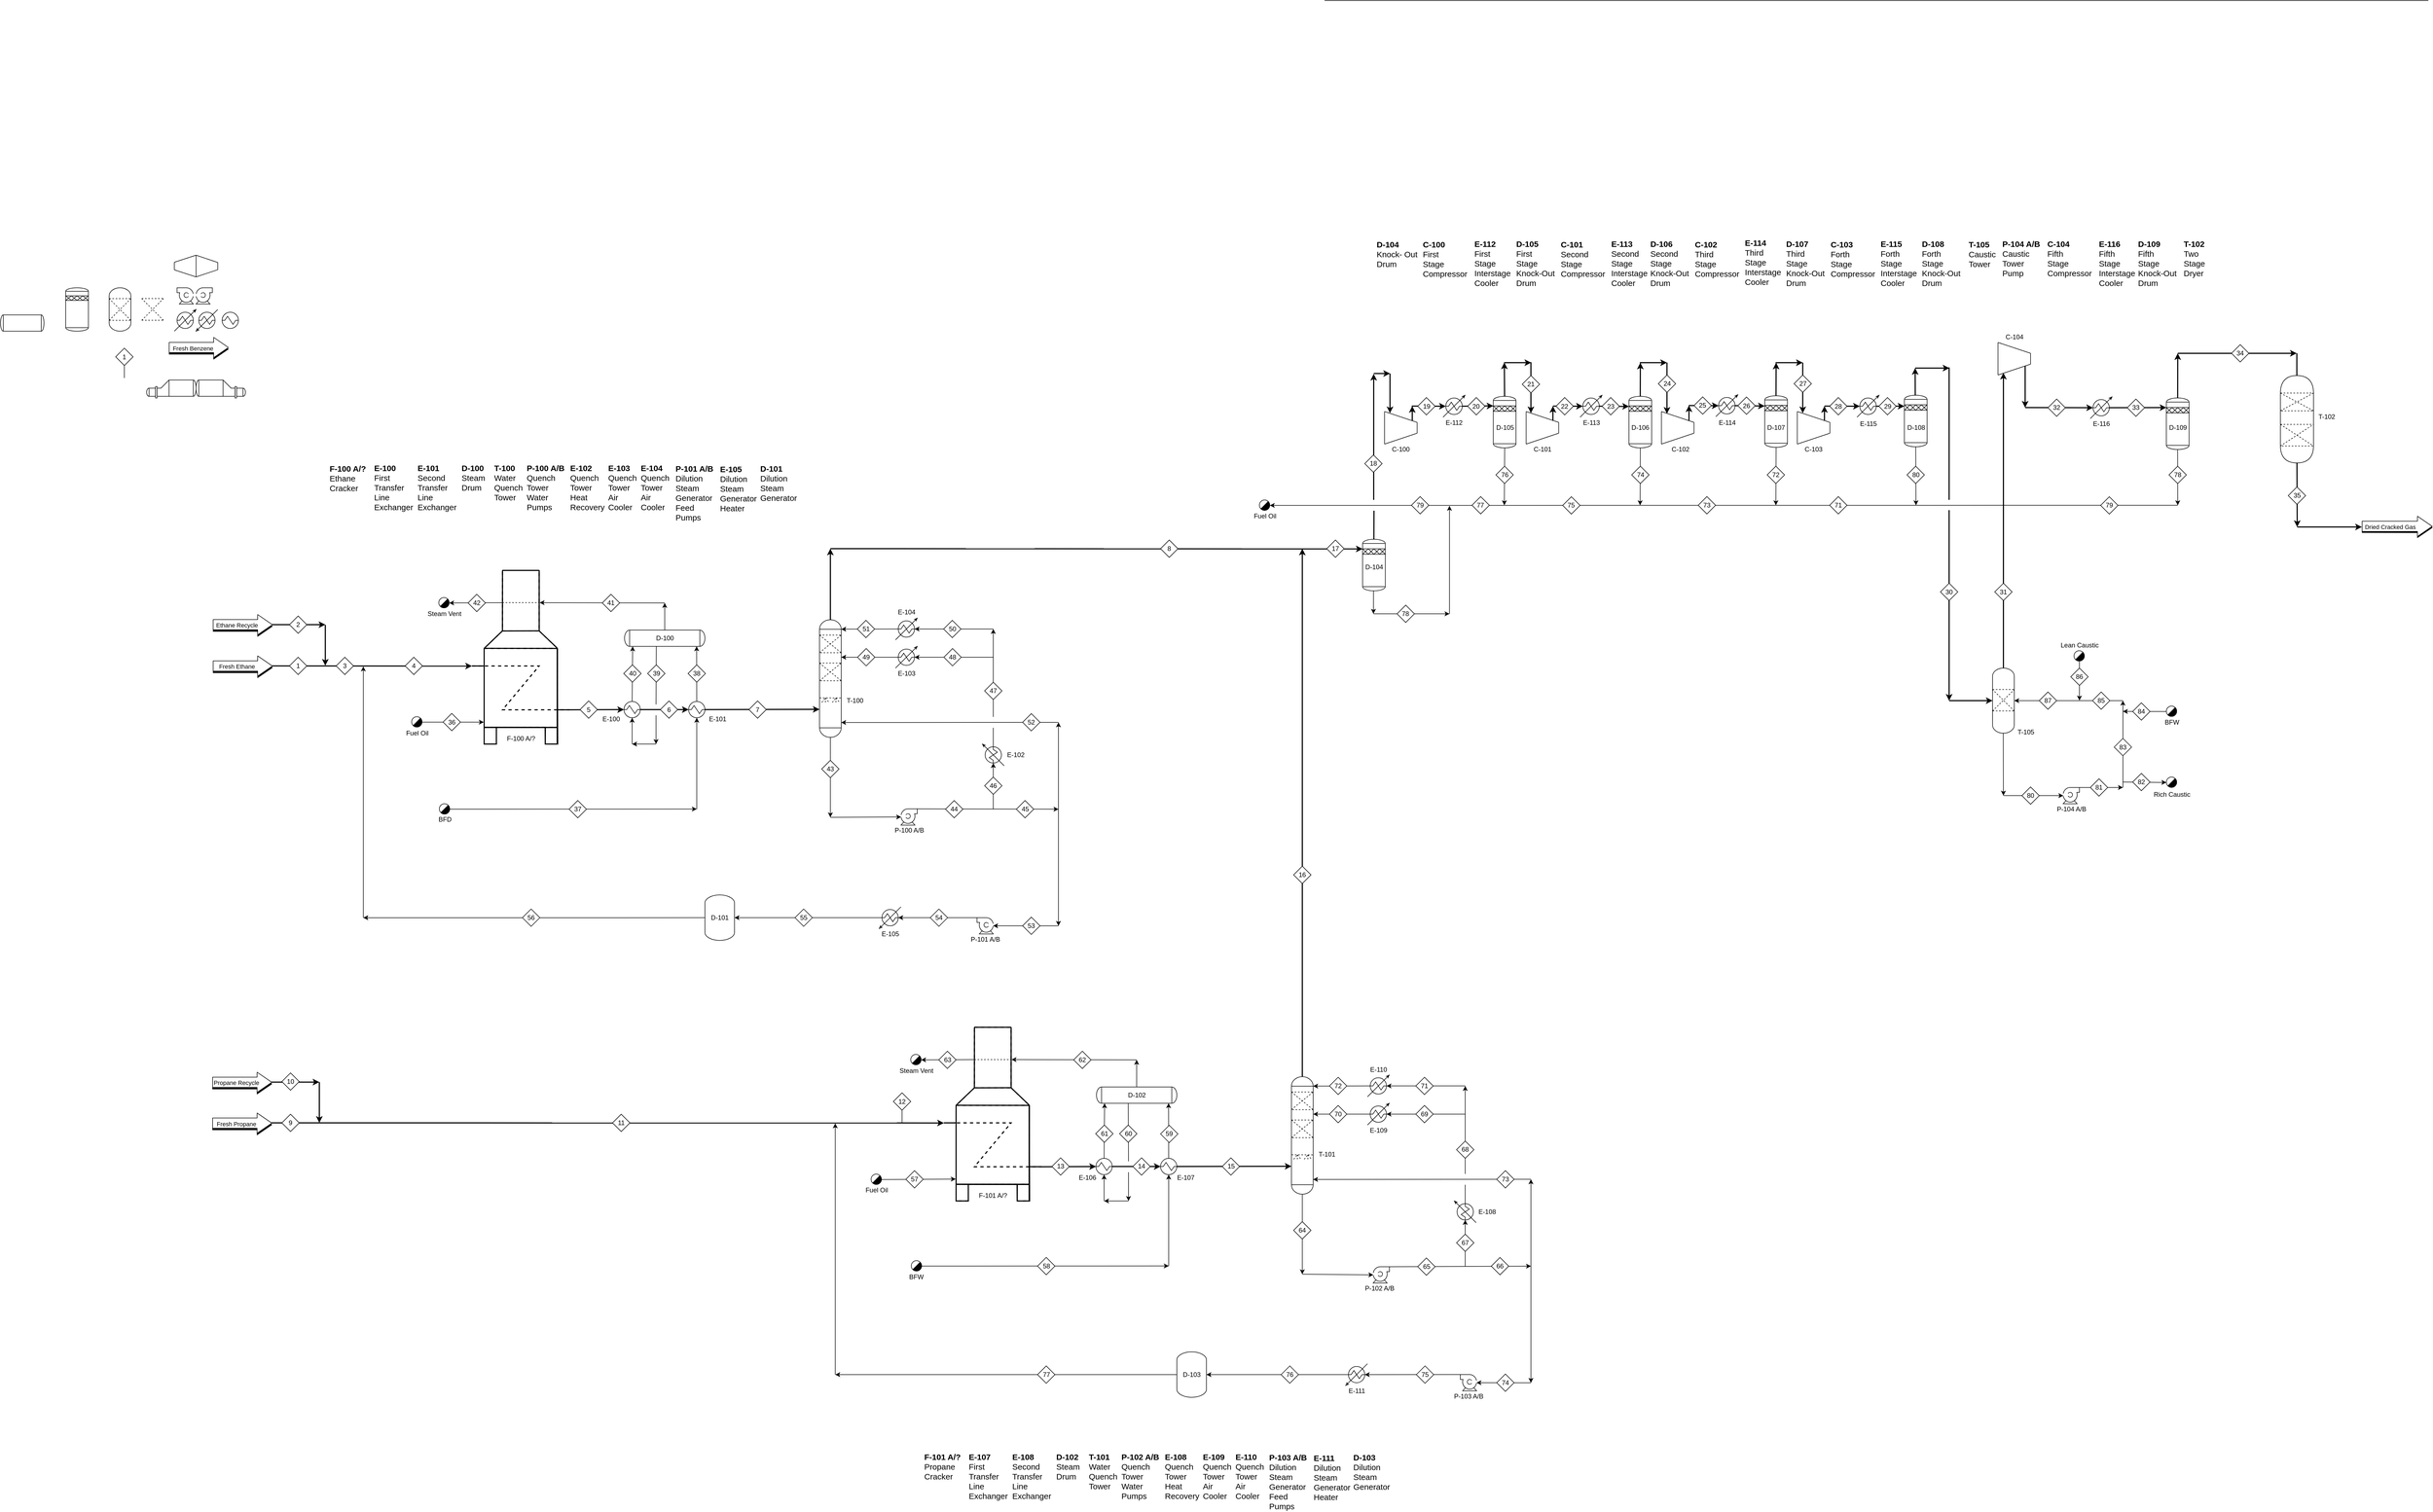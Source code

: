 <mxfile version="14.4.8" type="device"><diagram id="lQ8MVo2kTR1Epv06TY8B" name="Page-1"><mxGraphModel dx="6659" dy="2978" grid="1" gridSize="10" guides="1" tooltips="1" connect="1" arrows="1" fold="1" page="1" pageScale="1" pageWidth="827" pageHeight="1169" math="0" shadow="0"><root><mxCell id="0"/><mxCell id="1" parent="0"/><mxCell id="3VAIiRXd3sIYo5z5zU9E-644" value="" style="endArrow=classic;html=1;entryX=0;entryY=0.551;entryDx=0;entryDy=0;entryPerimeter=0;strokeWidth=2;" parent="1" target="3VAIiRXd3sIYo5z5zU9E-639" edge="1"><mxGeometry width="50" height="50" relative="1" as="geometry"><mxPoint x="-2810" y="216" as="sourcePoint"/><mxPoint x="-2270.82" y="169.998" as="targetPoint"/></mxGeometry></mxCell><mxCell id="3VAIiRXd3sIYo5z5zU9E-608" value="" style="shape=mxgraph.pid.heat_exchangers.condenser;html=1;pointerEvents=1;align=center;verticalLabelPosition=bottom;verticalAlign=top;dashed=0;" parent="1" vertex="1"><mxGeometry x="-2988" y="-440.74" width="40" height="40" as="geometry"/></mxCell><mxCell id="3VAIiRXd3sIYo5z5zU9E-609" value="" style="shape=mxgraph.pid.heat_exchangers.heater;html=1;pointerEvents=1;align=center;verticalLabelPosition=bottom;verticalAlign=top;dashed=0;" parent="1" vertex="1"><mxGeometry x="-2948" y="-440.74" width="40" height="40" as="geometry"/></mxCell><mxCell id="3VAIiRXd3sIYo5z5zU9E-610" value="" style="shape=flexArrow;endArrow=classic;html=1;width=18.837;endSize=8.691;endWidth=17.388;fillColor=#000000;" parent="1" edge="1"><mxGeometry width="50" height="50" relative="1" as="geometry"><mxPoint x="-2998" y="-367.74" as="sourcePoint"/><mxPoint x="-2888" y="-367.74" as="targetPoint"/></mxGeometry></mxCell><mxCell id="3VAIiRXd3sIYo5z5zU9E-611" value="" style="shape=flexArrow;endArrow=classic;html=1;fillColor=#ffffff;width=18.837;endSize=8.691;endWidth=17.388;" parent="1" edge="1"><mxGeometry width="50" height="50" relative="1" as="geometry"><mxPoint x="-2998" y="-370.74" as="sourcePoint"/><mxPoint x="-2888" y="-370.74" as="targetPoint"/></mxGeometry></mxCell><mxCell id="3VAIiRXd3sIYo5z5zU9E-612" value="Fresh Benzene" style="edgeLabel;html=1;align=center;verticalAlign=middle;resizable=0;points=[];" parent="3VAIiRXd3sIYo5z5zU9E-611" vertex="1" connectable="0"><mxGeometry x="-0.197" y="-1" relative="1" as="geometry"><mxPoint as="offset"/></mxGeometry></mxCell><mxCell id="3VAIiRXd3sIYo5z5zU9E-613" value="" style="shape=mxgraph.pid.pumps.centrifugal_pump_3;html=1;pointerEvents=1;align=center;verticalLabelPosition=bottom;verticalAlign=top;dashed=0;" parent="1" vertex="1"><mxGeometry x="-2983" y="-480.74" width="30" height="30" as="geometry"/></mxCell><mxCell id="3VAIiRXd3sIYo5z5zU9E-614" value="" style="shape=mxgraph.pid.pumps.centrifugal_pump_1;html=1;pointerEvents=1;align=center;verticalLabelPosition=bottom;verticalAlign=top;dashed=0;" parent="1" vertex="1"><mxGeometry x="-2948" y="-480.74" width="30" height="30" as="geometry"/></mxCell><mxCell id="3VAIiRXd3sIYo5z5zU9E-615" value="" style="endArrow=none;dashed=1;html=1;fillColor=#000000;strokeWidth=1;" parent="1" edge="1"><mxGeometry width="50" height="50" relative="1" as="geometry"><mxPoint x="-3048" y="-420.84" as="sourcePoint"/><mxPoint x="-3008" y="-460.84" as="targetPoint"/></mxGeometry></mxCell><mxCell id="3VAIiRXd3sIYo5z5zU9E-616" value="" style="endArrow=none;dashed=1;html=1;fillColor=#000000;strokeWidth=1;" parent="1" edge="1"><mxGeometry width="50" height="50" relative="1" as="geometry"><mxPoint x="-3008" y="-420.84" as="sourcePoint"/><mxPoint x="-3048" y="-460.84" as="targetPoint"/></mxGeometry></mxCell><mxCell id="3VAIiRXd3sIYo5z5zU9E-617" value="" style="endArrow=none;dashed=1;html=1;strokeWidth=1;fillColor=#000000;" parent="1" edge="1"><mxGeometry width="50" height="50" relative="1" as="geometry"><mxPoint x="-3048" y="-420.84" as="sourcePoint"/><mxPoint x="-3008" y="-420.84" as="targetPoint"/></mxGeometry></mxCell><mxCell id="3VAIiRXd3sIYo5z5zU9E-618" value="" style="endArrow=none;dashed=1;html=1;strokeWidth=1;fillColor=#000000;" parent="1" edge="1"><mxGeometry width="50" height="50" relative="1" as="geometry"><mxPoint x="-3048" y="-460.84" as="sourcePoint"/><mxPoint x="-3008" y="-460.84" as="targetPoint"/></mxGeometry></mxCell><mxCell id="3VAIiRXd3sIYo5z5zU9E-619" value="" style="verticalLabelPosition=bottom;outlineConnect=0;align=center;dashed=0;html=1;verticalAlign=top;shape=mxgraph.pid2misc.column;columnType=common" parent="1" vertex="1"><mxGeometry x="-3108" y="-480.74" width="40" height="80" as="geometry"/></mxCell><mxCell id="3VAIiRXd3sIYo5z5zU9E-620" value="" style="endArrow=none;dashed=1;html=1;fillColor=#000000;strokeWidth=1;" parent="1" edge="1"><mxGeometry width="50" height="50" relative="1" as="geometry"><mxPoint x="-3108" y="-420.74" as="sourcePoint"/><mxPoint x="-3068" y="-460.74" as="targetPoint"/></mxGeometry></mxCell><mxCell id="3VAIiRXd3sIYo5z5zU9E-621" value="" style="endArrow=none;dashed=1;html=1;fillColor=#000000;strokeWidth=1;" parent="1" edge="1"><mxGeometry width="50" height="50" relative="1" as="geometry"><mxPoint x="-3068" y="-420.74" as="sourcePoint"/><mxPoint x="-3108" y="-460.74" as="targetPoint"/></mxGeometry></mxCell><mxCell id="3VAIiRXd3sIYo5z5zU9E-622" value="" style="endArrow=none;dashed=1;html=1;strokeWidth=1;fillColor=#000000;" parent="1" edge="1"><mxGeometry width="50" height="50" relative="1" as="geometry"><mxPoint x="-3108" y="-420.74" as="sourcePoint"/><mxPoint x="-3068" y="-420.74" as="targetPoint"/></mxGeometry></mxCell><mxCell id="3VAIiRXd3sIYo5z5zU9E-623" value="" style="endArrow=none;dashed=1;html=1;strokeWidth=1;fillColor=#000000;" parent="1" edge="1"><mxGeometry width="50" height="50" relative="1" as="geometry"><mxPoint x="-3108" y="-460.74" as="sourcePoint"/><mxPoint x="-3068" y="-460.74" as="targetPoint"/></mxGeometry></mxCell><mxCell id="3VAIiRXd3sIYo5z5zU9E-624" value="" style="group" parent="1" vertex="1" connectable="0"><mxGeometry x="-2948" y="-540.74" width="40" height="40" as="geometry"/></mxCell><mxCell id="3VAIiRXd3sIYo5z5zU9E-625" value="" style="endArrow=none;html=1;" parent="3VAIiRXd3sIYo5z5zU9E-624" edge="1"><mxGeometry width="50" height="50" relative="1" as="geometry"><mxPoint y="40" as="sourcePoint"/><mxPoint as="targetPoint"/></mxGeometry></mxCell><mxCell id="3VAIiRXd3sIYo5z5zU9E-626" value="" style="endArrow=none;html=1;" parent="3VAIiRXd3sIYo5z5zU9E-624" edge="1"><mxGeometry width="50" height="50" relative="1" as="geometry"><mxPoint x="40" y="26.667" as="sourcePoint"/><mxPoint x="40" y="13.333" as="targetPoint"/></mxGeometry></mxCell><mxCell id="3VAIiRXd3sIYo5z5zU9E-627" value="" style="endArrow=none;html=1;" parent="3VAIiRXd3sIYo5z5zU9E-624" edge="1"><mxGeometry width="50" height="50" relative="1" as="geometry"><mxPoint x="40" y="26.667" as="sourcePoint"/><mxPoint y="40" as="targetPoint"/></mxGeometry></mxCell><mxCell id="3VAIiRXd3sIYo5z5zU9E-628" value="" style="endArrow=none;html=1;" parent="3VAIiRXd3sIYo5z5zU9E-624" edge="1"><mxGeometry width="50" height="50" relative="1" as="geometry"><mxPoint x="40" y="13.333" as="sourcePoint"/><mxPoint as="targetPoint"/></mxGeometry></mxCell><mxCell id="3VAIiRXd3sIYo5z5zU9E-629" value="" style="shape=mxgraph.pid.heat_exchangers.reboiler;html=1;pointerEvents=1;align=center;verticalLabelPosition=bottom;verticalAlign=top;dashed=0;flipH=0;direction=east;flipV=0;" parent="1" vertex="1"><mxGeometry x="-3039" y="-310.74" width="91" height="33" as="geometry"/></mxCell><mxCell id="3VAIiRXd3sIYo5z5zU9E-630" value="" style="shape=mxgraph.pid.heat_exchangers.reboiler;html=1;pointerEvents=1;align=center;verticalLabelPosition=bottom;verticalAlign=top;dashed=0;flipH=1;" parent="1" vertex="1"><mxGeometry x="-2948" y="-310.74" width="91" height="33" as="geometry"/></mxCell><mxCell id="3VAIiRXd3sIYo5z5zU9E-631" value="" style="group;rotation=-180;" parent="1" vertex="1" connectable="0"><mxGeometry x="-2988" y="-540.74" width="40" height="40" as="geometry"/></mxCell><mxCell id="3VAIiRXd3sIYo5z5zU9E-632" value="" style="endArrow=none;html=1;" parent="3VAIiRXd3sIYo5z5zU9E-631" edge="1"><mxGeometry width="50" height="50" relative="1" as="geometry"><mxPoint x="40" as="sourcePoint"/><mxPoint x="40" y="40" as="targetPoint"/></mxGeometry></mxCell><mxCell id="3VAIiRXd3sIYo5z5zU9E-633" value="" style="endArrow=none;html=1;" parent="3VAIiRXd3sIYo5z5zU9E-631" edge="1"><mxGeometry width="50" height="50" relative="1" as="geometry"><mxPoint y="13" as="sourcePoint"/><mxPoint y="27" as="targetPoint"/></mxGeometry></mxCell><mxCell id="3VAIiRXd3sIYo5z5zU9E-634" value="" style="endArrow=none;html=1;" parent="3VAIiRXd3sIYo5z5zU9E-631" edge="1"><mxGeometry width="50" height="50" relative="1" as="geometry"><mxPoint y="13" as="sourcePoint"/><mxPoint x="40" as="targetPoint"/></mxGeometry></mxCell><mxCell id="3VAIiRXd3sIYo5z5zU9E-635" value="" style="endArrow=none;html=1;" parent="3VAIiRXd3sIYo5z5zU9E-631" edge="1"><mxGeometry width="50" height="50" relative="1" as="geometry"><mxPoint y="27" as="sourcePoint"/><mxPoint x="40" y="40" as="targetPoint"/></mxGeometry></mxCell><mxCell id="3VAIiRXd3sIYo5z5zU9E-636" value="" style="shape=stencil(tVbRjoIwEPwaHjFA4Q4fL+i93FdULNijtqSgcH9/pYuJyNnDpiQk0hmYnd3tUj2UNSdcEy8KcFOTvPXQzouiK5YUH5iCI8WcANwmG5QCwvGZAPjFRV754tIqdCcvZ+CbVoqKdPTYju9SfiKStsB2gMXBsER7L/hQ4HChLBecKxdU8EZjnw/8AedVKcWFHyfEja7xEHBG3OizuA6Z9vfxo+AHlu+bty0Aj2GnIozy5yLpUhUsc3XDsCyJr+79guESJEZBOQYI0bgeIyRjhTtC6ru3QoD7iUbv4542vhQtHko64V41PE3brnTrJh0vz3qp4ZyJhjx9CmUKn205jT7ZpygrhCSGDVxQxmB4DFGHVnwLytVK/+iUQNOQ04vTscJwLBUxGbHcr7ZjarISOrGyWMVkxU1/nDTIsiqhk4TceEFrFNeyz3E6UUGxlUoSulBxUpbQsizGRlt6QU68vDpFfx8bN+7fr7/xiNDaszNGo/A/TwO/);html=1;pointerEvents=1;align=center;verticalLabelPosition=bottom;verticalAlign=top;dashed=0;" parent="1" vertex="1"><mxGeometry x="-3188" y="-480.74" width="41.82" height="80" as="geometry"/></mxCell><mxCell id="3VAIiRXd3sIYo5z5zU9E-637" value="" style="shape=mxgraph.pid.vessels.drum_or_condenser;html=1;pointerEvents=1;align=center;verticalLabelPosition=bottom;verticalAlign=top;dashed=0;" parent="1" vertex="1"><mxGeometry x="-3308" y="-430.74" width="80" height="30" as="geometry"/></mxCell><mxCell id="3VAIiRXd3sIYo5z5zU9E-638" value="" style="shape=mxgraph.pid.fittings.self-operating_release_valve;html=1;align=center;verticalLabelPosition=bottom;verticalAlign=top;dashed=0;" parent="1" vertex="1"><mxGeometry x="-2501" y="90" width="20" height="20" as="geometry"/></mxCell><mxCell id="3VAIiRXd3sIYo5z5zU9E-639" value="" style="shape=mxgraph.pid.vessels.furnace;html=1;pointerEvents=1;align=center;verticalLabelPosition=bottom;verticalAlign=top;dashed=1;strokeWidth=2;" parent="1" vertex="1"><mxGeometry x="-2440" y="39.96" width="180" height="320" as="geometry"/></mxCell><mxCell id="3VAIiRXd3sIYo5z5zU9E-641" value="" style="shape=flexArrow;endArrow=classic;html=1;width=18.837;endSize=8.691;endWidth=17.388;fillColor=#000000;" parent="1" edge="1"><mxGeometry width="50" height="50" relative="1" as="geometry"><mxPoint x="-2917" y="219.16" as="sourcePoint"/><mxPoint x="-2807" y="219.16" as="targetPoint"/></mxGeometry></mxCell><mxCell id="3VAIiRXd3sIYo5z5zU9E-642" value="" style="shape=flexArrow;endArrow=classic;html=1;fillColor=#ffffff;width=18.837;endSize=8.691;endWidth=17.388;" parent="1" edge="1"><mxGeometry width="50" height="50" relative="1" as="geometry"><mxPoint x="-2917" y="216.16" as="sourcePoint"/><mxPoint x="-2807" y="216.16" as="targetPoint"/></mxGeometry></mxCell><mxCell id="3VAIiRXd3sIYo5z5zU9E-643" value="Fresh Ethane" style="edgeLabel;html=1;align=center;verticalAlign=middle;resizable=0;points=[];" parent="3VAIiRXd3sIYo5z5zU9E-642" vertex="1" connectable="0"><mxGeometry x="-0.197" y="-1" relative="1" as="geometry"><mxPoint as="offset"/></mxGeometry></mxCell><mxCell id="3VAIiRXd3sIYo5z5zU9E-645" value="" style="shape=mxgraph.pid.heat_exchangers.shell_and_tube_heat_exchanger_1;html=1;pointerEvents=1;align=center;verticalLabelPosition=bottom;verticalAlign=top;dashed=0;" parent="1" vertex="1"><mxGeometry x="-2160" y="281.5" width="30" height="30" as="geometry"/></mxCell><mxCell id="3VAIiRXd3sIYo5z5zU9E-646" value="" style="shape=mxgraph.pid.heat_exchangers.shell_and_tube_heat_exchanger_1;html=1;pointerEvents=1;align=center;verticalLabelPosition=bottom;verticalAlign=top;dashed=0;" parent="1" vertex="1"><mxGeometry x="-2900" y="-435.74" width="30" height="30" as="geometry"/></mxCell><mxCell id="3VAIiRXd3sIYo5z5zU9E-647" value="" style="endArrow=classic;html=1;entryX=0;entryY=0.5;entryDx=0;entryDy=0;entryPerimeter=0;strokeWidth=2;exitX=1;exitY=0.803;exitDx=0;exitDy=0;exitPerimeter=0;" parent="1" source="3VAIiRXd3sIYo5z5zU9E-639" target="3VAIiRXd3sIYo5z5zU9E-645" edge="1"><mxGeometry width="50" height="50" relative="1" as="geometry"><mxPoint x="-2590" y="226.0" as="sourcePoint"/><mxPoint x="-2430" y="226.28" as="targetPoint"/></mxGeometry></mxCell><mxCell id="3VAIiRXd3sIYo5z5zU9E-648" value="" style="endArrow=classic;html=1;entryX=0;entryY=0.5;entryDx=0;entryDy=0;entryPerimeter=0;strokeWidth=2;exitX=1;exitY=0.5;exitDx=0;exitDy=0;exitPerimeter=0;" parent="1" source="3VAIiRXd3sIYo5z5zU9E-645" target="3VAIiRXd3sIYo5z5zU9E-663" edge="1"><mxGeometry width="50" height="50" relative="1" as="geometry"><mxPoint x="-2130" y="297" as="sourcePoint"/><mxPoint x="-1970" y="296.64" as="targetPoint"/></mxGeometry></mxCell><mxCell id="3VAIiRXd3sIYo5z5zU9E-651" value="" style="shape=mxgraph.pid.vessels.drum_or_condenser;html=1;pointerEvents=1;align=center;verticalLabelPosition=bottom;verticalAlign=top;dashed=0;" parent="1" vertex="1"><mxGeometry x="-2159" y="150" width="148" height="30" as="geometry"/></mxCell><mxCell id="3VAIiRXd3sIYo5z5zU9E-652" value="" style="endArrow=classic;html=1;strokeWidth=1;" parent="1" edge="1"><mxGeometry width="50" height="50" relative="1" as="geometry"><mxPoint x="-2101" y="307" as="sourcePoint"/><mxPoint x="-2101" y="360" as="targetPoint"/></mxGeometry></mxCell><mxCell id="3VAIiRXd3sIYo5z5zU9E-653" value="" style="endArrow=classic;html=1;strokeWidth=1;" parent="1" edge="1"><mxGeometry width="50" height="50" relative="1" as="geometry"><mxPoint x="-2101" y="360" as="sourcePoint"/><mxPoint x="-2145" y="360" as="targetPoint"/></mxGeometry></mxCell><mxCell id="3VAIiRXd3sIYo5z5zU9E-654" value="" style="endArrow=classic;html=1;strokeWidth=1;entryX=0.5;entryY=1;entryDx=0;entryDy=0;entryPerimeter=0;" parent="1" target="3VAIiRXd3sIYo5z5zU9E-645" edge="1"><mxGeometry width="50" height="50" relative="1" as="geometry"><mxPoint x="-2145" y="360" as="sourcePoint"/><mxPoint x="-2130" y="370" as="targetPoint"/></mxGeometry></mxCell><mxCell id="3VAIiRXd3sIYo5z5zU9E-655" value="" style="endArrow=none;html=1;strokeWidth=1;endFill=0;exitX=0.395;exitY=1.013;exitDx=0;exitDy=0;exitPerimeter=0;" parent="1" source="3VAIiRXd3sIYo5z5zU9E-651" edge="1"><mxGeometry width="50" height="50" relative="1" as="geometry"><mxPoint x="-2105" y="170" as="sourcePoint"/><mxPoint x="-2101" y="287" as="targetPoint"/></mxGeometry></mxCell><mxCell id="3VAIiRXd3sIYo5z5zU9E-656" value="" style="endArrow=classic;html=1;strokeWidth=1;exitX=0.5;exitY=0;exitDx=0;exitDy=0;exitPerimeter=0;entryX=0.101;entryY=1.002;entryDx=0;entryDy=0;entryPerimeter=0;" parent="1" source="3VAIiRXd3sIYo5z5zU9E-645" target="3VAIiRXd3sIYo5z5zU9E-651" edge="1"><mxGeometry width="50" height="50" relative="1" as="geometry"><mxPoint x="-2200" y="230" as="sourcePoint"/><mxPoint x="-2146" y="130" as="targetPoint"/></mxGeometry></mxCell><mxCell id="3VAIiRXd3sIYo5z5zU9E-657" value="" style="endArrow=classic;html=1;strokeWidth=1;exitX=0.5;exitY=0;exitDx=0;exitDy=0;exitPerimeter=0;" parent="1" source="3VAIiRXd3sIYo5z5zU9E-651" edge="1"><mxGeometry width="50" height="50" relative="1" as="geometry"><mxPoint x="-2090" y="130" as="sourcePoint"/><mxPoint x="-2085" y="100" as="targetPoint"/></mxGeometry></mxCell><mxCell id="3VAIiRXd3sIYo5z5zU9E-659" value="" style="endArrow=classic;html=1;strokeWidth=1;entryX=0.692;entryY=0.186;entryDx=0;entryDy=0;entryPerimeter=0;" parent="1" target="3VAIiRXd3sIYo5z5zU9E-639" edge="1"><mxGeometry width="50" height="50" relative="1" as="geometry"><mxPoint x="-2085" y="100" as="sourcePoint"/><mxPoint x="-2085" y="110" as="targetPoint"/></mxGeometry></mxCell><mxCell id="3VAIiRXd3sIYo5z5zU9E-660" value="" style="endArrow=none;dashed=1;html=1;entryX=0.689;entryY=0.252;entryDx=0;entryDy=0;entryPerimeter=0;exitX=0.312;exitY=0.252;exitDx=0;exitDy=0;exitPerimeter=0;" parent="1" edge="1"><mxGeometry width="50" height="50" relative="1" as="geometry"><mxPoint x="-2383.93" y="99.405" as="sourcePoint"/><mxPoint x="-2316.07" y="99.405" as="targetPoint"/></mxGeometry></mxCell><mxCell id="3VAIiRXd3sIYo5z5zU9E-661" value="" style="endArrow=classic;html=1;strokeWidth=1;exitX=0.312;exitY=0.186;exitDx=0;exitDy=0;exitPerimeter=0;entryX=0.955;entryY=0.5;entryDx=0;entryDy=0;entryPerimeter=0;" parent="1" source="3VAIiRXd3sIYo5z5zU9E-639" target="3VAIiRXd3sIYo5z5zU9E-638" edge="1"><mxGeometry width="50" height="50" relative="1" as="geometry"><mxPoint x="-2470" y="100" as="sourcePoint"/><mxPoint x="-2510" y="100" as="targetPoint"/></mxGeometry></mxCell><mxCell id="3VAIiRXd3sIYo5z5zU9E-662" value="Steam Vent" style="text;html=1;align=center;verticalAlign=middle;resizable=0;points=[];autosize=1;" parent="1" vertex="1"><mxGeometry x="-2531" y="110" width="80" height="20" as="geometry"/></mxCell><mxCell id="3VAIiRXd3sIYo5z5zU9E-663" value="" style="shape=mxgraph.pid.heat_exchangers.shell_and_tube_heat_exchanger_1;html=1;pointerEvents=1;align=center;verticalLabelPosition=bottom;verticalAlign=top;dashed=0;" parent="1" vertex="1"><mxGeometry x="-2041" y="281.5" width="30" height="30" as="geometry"/></mxCell><mxCell id="3VAIiRXd3sIYo5z5zU9E-665" value="" style="endArrow=classic;html=1;strokeWidth=2;exitX=1;exitY=0.5;exitDx=0;exitDy=0;exitPerimeter=0;entryX=0;entryY=0.762;entryDx=0;entryDy=0;entryPerimeter=0;" parent="1" source="3VAIiRXd3sIYo5z5zU9E-663" target="3VAIiRXd3sIYo5z5zU9E-717" edge="1"><mxGeometry width="50" height="50" relative="1" as="geometry"><mxPoint x="-2120" y="306.5" as="sourcePoint"/><mxPoint x="-1920" y="297" as="targetPoint"/></mxGeometry></mxCell><mxCell id="3VAIiRXd3sIYo5z5zU9E-666" value="" style="endArrow=classic;html=1;strokeWidth=1;entryX=0.5;entryY=1;entryDx=0;entryDy=0;entryPerimeter=0;" parent="1" target="3VAIiRXd3sIYo5z5zU9E-663" edge="1"><mxGeometry width="50" height="50" relative="1" as="geometry"><mxPoint x="-2026" y="480" as="sourcePoint"/><mxPoint x="-2135" y="370" as="targetPoint"/></mxGeometry></mxCell><mxCell id="3VAIiRXd3sIYo5z5zU9E-667" value="" style="endArrow=classic;html=1;strokeWidth=1;exitX=0.955;exitY=0.5;exitDx=0;exitDy=0;exitPerimeter=0;" parent="1" source="3VAIiRXd3sIYo5z5zU9E-668" edge="1"><mxGeometry width="50" height="50" relative="1" as="geometry"><mxPoint x="-2480" y="479.74" as="sourcePoint"/><mxPoint x="-2026" y="479.74" as="targetPoint"/></mxGeometry></mxCell><mxCell id="3VAIiRXd3sIYo5z5zU9E-668" value="" style="shape=mxgraph.pid.fittings.self-operating_release_valve;html=1;align=center;verticalLabelPosition=bottom;verticalAlign=top;dashed=0;" parent="1" vertex="1"><mxGeometry x="-2500" y="470" width="20" height="20" as="geometry"/></mxCell><mxCell id="3VAIiRXd3sIYo5z5zU9E-669" value="BFD" style="text;html=1;align=center;verticalAlign=middle;resizable=0;points=[];autosize=1;" parent="1" vertex="1"><mxGeometry x="-2510" y="489.38" width="40" height="20" as="geometry"/></mxCell><mxCell id="3VAIiRXd3sIYo5z5zU9E-670" value="" style="endArrow=classic;html=1;strokeWidth=1;entryX=0.897;entryY=0.995;entryDx=0;entryDy=0;entryPerimeter=0;exitX=0.5;exitY=0;exitDx=0;exitDy=0;exitPerimeter=0;" parent="1" source="3VAIiRXd3sIYo5z5zU9E-663" target="3VAIiRXd3sIYo5z5zU9E-651" edge="1"><mxGeometry width="50" height="50" relative="1" as="geometry"><mxPoint x="-2016" y="410" as="sourcePoint"/><mxPoint x="-2016" y="321.5" as="targetPoint"/></mxGeometry></mxCell><mxCell id="3VAIiRXd3sIYo5z5zU9E-671" value="" style="endArrow=classic;html=1;strokeWidth=1;entryX=0.121;entryY=0.874;entryDx=0;entryDy=0;entryPerimeter=0;exitX=0.955;exitY=0.5;exitDx=0;exitDy=0;exitPerimeter=0;" parent="1" source="3VAIiRXd3sIYo5z5zU9E-672" target="3VAIiRXd3sIYo5z5zU9E-639" edge="1"><mxGeometry width="50" height="50" relative="1" as="geometry"><mxPoint x="-2480" y="320" as="sourcePoint"/><mxPoint x="-2460" y="320" as="targetPoint"/></mxGeometry></mxCell><mxCell id="3VAIiRXd3sIYo5z5zU9E-672" value="" style="shape=mxgraph.pid.fittings.self-operating_release_valve;html=1;align=center;verticalLabelPosition=bottom;verticalAlign=top;dashed=0;" parent="1" vertex="1"><mxGeometry x="-2551" y="309.58" width="20" height="20" as="geometry"/></mxCell><mxCell id="3VAIiRXd3sIYo5z5zU9E-673" value="Fuel Oil" style="text;html=1;align=center;verticalAlign=middle;resizable=0;points=[];autosize=1;" parent="1" vertex="1"><mxGeometry x="-2571" y="329.58" width="60" height="20" as="geometry"/></mxCell><mxCell id="3VAIiRXd3sIYo5z5zU9E-675" value="" style="endArrow=none;html=1;strokeWidth=2;exitX=0.312;exitY=0.35;exitDx=0;exitDy=0;exitPerimeter=0;" parent="1" source="3VAIiRXd3sIYo5z5zU9E-639" edge="1"><mxGeometry width="50" height="50" relative="1" as="geometry"><mxPoint x="-2384.66" y="151.32" as="sourcePoint"/><mxPoint x="-2383.7" y="40" as="targetPoint"/></mxGeometry></mxCell><mxCell id="3VAIiRXd3sIYo5z5zU9E-676" value="" style="endArrow=none;html=1;strokeWidth=2;exitX=0.69;exitY=0;exitDx=0;exitDy=0;exitPerimeter=0;entryX=0.31;entryY=0;entryDx=0;entryDy=0;entryPerimeter=0;" parent="1" source="3VAIiRXd3sIYo5z5zU9E-639" target="3VAIiRXd3sIYo5z5zU9E-639" edge="1"><mxGeometry width="50" height="50" relative="1" as="geometry"><mxPoint x="-2373.84" y="161.96" as="sourcePoint"/><mxPoint x="-2373.7" y="50" as="targetPoint"/></mxGeometry></mxCell><mxCell id="3VAIiRXd3sIYo5z5zU9E-677" value="" style="endArrow=none;html=1;strokeWidth=2;entryX=0.688;entryY=0.348;entryDx=0;entryDy=0;entryPerimeter=0;" parent="1" target="3VAIiRXd3sIYo5z5zU9E-639" edge="1"><mxGeometry width="50" height="50" relative="1" as="geometry"><mxPoint x="-2316.2" y="40" as="sourcePoint"/><mxPoint x="-2374.2" y="49.96" as="targetPoint"/></mxGeometry></mxCell><mxCell id="3VAIiRXd3sIYo5z5zU9E-678" value="" style="endArrow=none;html=1;strokeWidth=2;exitX=0.311;exitY=0.349;exitDx=0;exitDy=0;exitPerimeter=0;entryX=0.687;entryY=0.348;entryDx=0;entryDy=0;entryPerimeter=0;" parent="1" source="3VAIiRXd3sIYo5z5zU9E-639" target="3VAIiRXd3sIYo5z5zU9E-639" edge="1"><mxGeometry width="50" height="50" relative="1" as="geometry"><mxPoint x="-2373.84" y="161.96" as="sourcePoint"/><mxPoint x="-2320" y="152" as="targetPoint"/></mxGeometry></mxCell><mxCell id="3VAIiRXd3sIYo5z5zU9E-679" value="" style="endArrow=none;html=1;strokeWidth=2;exitX=0.687;exitY=0.348;exitDx=0;exitDy=0;exitPerimeter=0;entryX=0.871;entryY=0.447;entryDx=0;entryDy=0;entryPerimeter=0;" parent="1" target="3VAIiRXd3sIYo5z5zU9E-639" edge="1"><mxGeometry width="50" height="50" relative="1" as="geometry"><mxPoint x="-2316.37" y="151.32" as="sourcePoint"/><mxPoint x="-2283" y="183" as="targetPoint"/></mxGeometry></mxCell><mxCell id="3VAIiRXd3sIYo5z5zU9E-680" value="" style="endArrow=none;html=1;strokeWidth=2;exitX=0.121;exitY=0.449;exitDx=0;exitDy=0;exitPerimeter=0;" parent="1" source="3VAIiRXd3sIYo5z5zU9E-639" edge="1"><mxGeometry width="50" height="50" relative="1" as="geometry"><mxPoint x="-2306.37" y="161.32" as="sourcePoint"/><mxPoint x="-2282" y="183.82" as="targetPoint"/></mxGeometry></mxCell><mxCell id="3VAIiRXd3sIYo5z5zU9E-681" value="" style="endArrow=none;html=1;strokeWidth=2;entryX=0.311;entryY=0.349;entryDx=0;entryDy=0;entryPerimeter=0;exitX=0.126;exitY=0.449;exitDx=0;exitDy=0;exitPerimeter=0;" parent="1" source="3VAIiRXd3sIYo5z5zU9E-639" target="3VAIiRXd3sIYo5z5zU9E-639" edge="1"><mxGeometry width="50" height="50" relative="1" as="geometry"><mxPoint x="-2417" y="184" as="sourcePoint"/><mxPoint x="-2306.16" y="161.32" as="targetPoint"/></mxGeometry></mxCell><mxCell id="3VAIiRXd3sIYo5z5zU9E-682" value="" style="endArrow=none;html=1;strokeWidth=2;exitX=0.125;exitY=0.45;exitDx=0;exitDy=0;exitPerimeter=0;" parent="1" source="3VAIiRXd3sIYo5z5zU9E-639" edge="1"><mxGeometry width="50" height="50" relative="1" as="geometry"><mxPoint x="-2408.22" y="193.64" as="sourcePoint"/><mxPoint x="-2417.5" y="360" as="targetPoint"/></mxGeometry></mxCell><mxCell id="3VAIiRXd3sIYo5z5zU9E-683" value="" style="endArrow=none;html=1;strokeWidth=2;" parent="1" edge="1"><mxGeometry width="50" height="50" relative="1" as="geometry"><mxPoint x="-2283" y="185" as="sourcePoint"/><mxPoint x="-2283" y="360.96" as="targetPoint"/></mxGeometry></mxCell><mxCell id="3VAIiRXd3sIYo5z5zU9E-684" value="" style="endArrow=none;html=1;strokeWidth=2;exitX=0.875;exitY=0.449;exitDx=0;exitDy=0;exitPerimeter=0;" parent="1" source="3VAIiRXd3sIYo5z5zU9E-639" edge="1"><mxGeometry width="50" height="50" relative="1" as="geometry"><mxPoint x="-2283" y="185" as="sourcePoint"/><mxPoint x="-2283" y="360.96" as="targetPoint"/></mxGeometry></mxCell><mxCell id="3VAIiRXd3sIYo5z5zU9E-685" value="" style="endArrow=none;html=1;strokeWidth=2;exitX=0.873;exitY=0.449;exitDx=0;exitDy=0;exitPerimeter=0;" parent="1" source="3VAIiRXd3sIYo5z5zU9E-639" edge="1"><mxGeometry width="50" height="50" relative="1" as="geometry"><mxPoint x="-2283" y="185" as="sourcePoint"/><mxPoint x="-2283" y="360.96" as="targetPoint"/></mxGeometry></mxCell><mxCell id="3VAIiRXd3sIYo5z5zU9E-686" value="" style="endArrow=none;html=1;strokeWidth=2;exitX=0.873;exitY=0.449;exitDx=0;exitDy=0;exitPerimeter=0;entryX=0.877;entryY=1.003;entryDx=0;entryDy=0;entryPerimeter=0;" parent="1" source="3VAIiRXd3sIYo5z5zU9E-639" target="3VAIiRXd3sIYo5z5zU9E-639" edge="1"><mxGeometry width="50" height="50" relative="1" as="geometry"><mxPoint x="-2283" y="185" as="sourcePoint"/><mxPoint x="-2283" y="360.96" as="targetPoint"/></mxGeometry></mxCell><mxCell id="3VAIiRXd3sIYo5z5zU9E-689" value="" style="endArrow=none;html=1;strokeWidth=2;entryX=0.256;entryY=1;entryDx=0;entryDy=0;entryPerimeter=0;" parent="1" target="3VAIiRXd3sIYo5z5zU9E-639" edge="1"><mxGeometry width="50" height="50" relative="1" as="geometry"><mxPoint x="-2418.48" y="360" as="sourcePoint"/><mxPoint x="-2400" y="360" as="targetPoint"/></mxGeometry></mxCell><mxCell id="3VAIiRXd3sIYo5z5zU9E-698" value="" style="endArrow=none;html=1;strokeWidth=2;entryX=0.877;entryY=1;entryDx=0;entryDy=0;entryPerimeter=0;exitX=0.749;exitY=1;exitDx=0;exitDy=0;exitPerimeter=0;" parent="1" source="3VAIiRXd3sIYo5z5zU9E-639" target="3VAIiRXd3sIYo5z5zU9E-639" edge="1"><mxGeometry width="50" height="50" relative="1" as="geometry"><mxPoint x="-2310" y="370" as="sourcePoint"/><mxPoint x="-2280" y="370" as="targetPoint"/></mxGeometry></mxCell><mxCell id="3VAIiRXd3sIYo5z5zU9E-699" value="" style="endArrow=none;html=1;strokeWidth=2;entryX=0.75;entryY=1;entryDx=0;entryDy=0;entryPerimeter=0;exitX=0.751;exitY=0.904;exitDx=0;exitDy=0;exitPerimeter=0;" parent="1" source="3VAIiRXd3sIYo5z5zU9E-639" target="3VAIiRXd3sIYo5z5zU9E-639" edge="1"><mxGeometry width="50" height="50" relative="1" as="geometry"><mxPoint x="-2310" y="370" as="sourcePoint"/><mxPoint x="-2280" y="370" as="targetPoint"/></mxGeometry></mxCell><mxCell id="3VAIiRXd3sIYo5z5zU9E-700" value="" style="endArrow=none;html=1;strokeWidth=2;entryX=0.75;entryY=1;entryDx=0;entryDy=0;entryPerimeter=0;exitX=0.749;exitY=0.904;exitDx=0;exitDy=0;exitPerimeter=0;" parent="1" source="3VAIiRXd3sIYo5z5zU9E-639" target="3VAIiRXd3sIYo5z5zU9E-639" edge="1"><mxGeometry width="50" height="50" relative="1" as="geometry"><mxPoint x="-2310" y="370" as="sourcePoint"/><mxPoint x="-2280" y="370" as="targetPoint"/></mxGeometry></mxCell><mxCell id="3VAIiRXd3sIYo5z5zU9E-702" value="" style="endArrow=none;html=1;strokeWidth=2;exitX=0.124;exitY=0.904;exitDx=0;exitDy=0;exitPerimeter=0;entryX=0.878;entryY=0.905;entryDx=0;entryDy=0;entryPerimeter=0;" parent="1" source="3VAIiRXd3sIYo5z5zU9E-639" target="3VAIiRXd3sIYo5z5zU9E-639" edge="1"><mxGeometry width="50" height="50" relative="1" as="geometry"><mxPoint x="-2310" y="370" as="sourcePoint"/><mxPoint x="-2280" y="370" as="targetPoint"/></mxGeometry></mxCell><mxCell id="3VAIiRXd3sIYo5z5zU9E-703" value="" style="endArrow=none;html=1;strokeWidth=2;exitX=0.124;exitY=0.904;exitDx=0;exitDy=0;exitPerimeter=0;entryX=0.876;entryY=0.904;entryDx=0;entryDy=0;entryPerimeter=0;" parent="1" source="3VAIiRXd3sIYo5z5zU9E-639" target="3VAIiRXd3sIYo5z5zU9E-639" edge="1"><mxGeometry width="50" height="50" relative="1" as="geometry"><mxPoint x="-2310" y="370" as="sourcePoint"/><mxPoint x="-2280" y="370" as="targetPoint"/></mxGeometry></mxCell><mxCell id="3VAIiRXd3sIYo5z5zU9E-707" value="" style="endArrow=none;html=1;strokeWidth=2;exitX=0.124;exitY=0.904;exitDx=0;exitDy=0;exitPerimeter=0;entryX=0.872;entryY=0.905;entryDx=0;entryDy=0;entryPerimeter=0;" parent="1" source="3VAIiRXd3sIYo5z5zU9E-639" target="3VAIiRXd3sIYo5z5zU9E-639" edge="1"><mxGeometry width="50" height="50" relative="1" as="geometry"><mxPoint x="-2310" y="370" as="sourcePoint"/><mxPoint x="-2280" y="370" as="targetPoint"/></mxGeometry></mxCell><mxCell id="3VAIiRXd3sIYo5z5zU9E-709" value="" style="endArrow=none;html=1;strokeWidth=2;exitX=0.25;exitY=1.001;exitDx=0;exitDy=0;exitPerimeter=0;" parent="1" source="3VAIiRXd3sIYo5z5zU9E-639" edge="1"><mxGeometry width="50" height="50" relative="1" as="geometry"><mxPoint x="-2395" y="360.28" as="sourcePoint"/><mxPoint x="-2395" y="329" as="targetPoint"/></mxGeometry></mxCell><mxCell id="3VAIiRXd3sIYo5z5zU9E-710" value="" style="endArrow=none;html=1;strokeWidth=2;entryX=0.124;entryY=0.551;entryDx=0;entryDy=0;entryPerimeter=0;exitX=0.001;exitY=0.551;exitDx=0;exitDy=0;exitPerimeter=0;" parent="1" edge="1"><mxGeometry width="50" height="50" relative="1" as="geometry"><mxPoint x="-2440" y="216.14" as="sourcePoint"/><mxPoint x="-2418" y="216.14" as="targetPoint"/></mxGeometry></mxCell><mxCell id="3VAIiRXd3sIYo5z5zU9E-712" value="" style="endArrow=none;html=1;strokeWidth=2;entryX=0.124;entryY=0.551;entryDx=0;entryDy=0;entryPerimeter=0;exitX=0.001;exitY=0.551;exitDx=0;exitDy=0;exitPerimeter=0;" parent="1" edge="1"><mxGeometry width="50" height="50" relative="1" as="geometry"><mxPoint x="-2282" y="296.9" as="sourcePoint"/><mxPoint x="-2260" y="296.9" as="targetPoint"/></mxGeometry></mxCell><mxCell id="3VAIiRXd3sIYo5z5zU9E-713" value="F-100 A/?" style="text;html=1;align=center;verticalAlign=middle;resizable=0;points=[];autosize=1;" parent="1" vertex="1"><mxGeometry x="-2385" y="339.76" width="70" height="20" as="geometry"/></mxCell><mxCell id="3VAIiRXd3sIYo5z5zU9E-714" value="D-100" style="text;html=1;align=center;verticalAlign=middle;resizable=0;points=[];autosize=1;" parent="1" vertex="1"><mxGeometry x="-2110" y="155" width="50" height="20" as="geometry"/></mxCell><mxCell id="3VAIiRXd3sIYo5z5zU9E-715" value="E-100" style="text;html=1;align=center;verticalAlign=middle;resizable=0;points=[];autosize=1;" parent="1" vertex="1"><mxGeometry x="-2209" y="303.85" width="50" height="20" as="geometry"/></mxCell><mxCell id="3VAIiRXd3sIYo5z5zU9E-716" value="E-101" style="text;html=1;align=center;verticalAlign=middle;resizable=0;points=[];autosize=1;" parent="1" vertex="1"><mxGeometry x="-2013" y="303.51" width="50" height="20" as="geometry"/></mxCell><mxCell id="3VAIiRXd3sIYo5z5zU9E-744" value="" style="endArrow=classic;html=1;entryX=0.01;entryY=0.5;entryDx=0;entryDy=0;entryPerimeter=0;" parent="1" target="3VAIiRXd3sIYo5z5zU9E-754" edge="1"><mxGeometry width="50" height="50" relative="1" as="geometry"><mxPoint x="-1780" y="495" as="sourcePoint"/><mxPoint x="-1417.256" y="499.16" as="targetPoint"/></mxGeometry></mxCell><mxCell id="3VAIiRXd3sIYo5z5zU9E-745" value="" style="endArrow=classic;html=1;exitX=0.5;exitY=1;exitDx=0;exitDy=0;exitPerimeter=0;" parent="1" source="3VAIiRXd3sIYo5z5zU9E-717" edge="1"><mxGeometry width="50" height="50" relative="1" as="geometry"><mxPoint x="-1790.21" y="370.09" as="sourcePoint"/><mxPoint x="-1780" y="495" as="targetPoint"/></mxGeometry></mxCell><mxCell id="3VAIiRXd3sIYo5z5zU9E-746" value="" style="endArrow=classic;html=1;exitX=1;exitY=0;exitDx=0;exitDy=0;exitPerimeter=0;" parent="1" source="3VAIiRXd3sIYo5z5zU9E-754" edge="1"><mxGeometry width="50" height="50" relative="1" as="geometry"><mxPoint x="-1421.82" y="480.45" as="sourcePoint"/><mxPoint x="-1360" y="480" as="targetPoint"/></mxGeometry></mxCell><mxCell id="3VAIiRXd3sIYo5z5zU9E-754" value="" style="shape=mxgraph.pid.pumps.centrifugal_pump_1;html=1;pointerEvents=1;align=center;verticalLabelPosition=bottom;verticalAlign=top;dashed=0;" parent="1" vertex="1"><mxGeometry x="-1650" y="479.38" width="30" height="30" as="geometry"/></mxCell><mxCell id="3VAIiRXd3sIYo5z5zU9E-766" value="" style="endArrow=classic;html=1;strokeWidth=1;fontSize=15;entryX=1;entryY=0.08;entryDx=0;entryDy=0;entryPerimeter=0;exitX=0.124;exitY=0.5;exitDx=0;exitDy=0;exitPerimeter=0;" parent="1" source="3VAIiRXd3sIYo5z5zU9E-773" target="3VAIiRXd3sIYo5z5zU9E-717" edge="1"><mxGeometry width="50" height="50" relative="1" as="geometry"><mxPoint x="-1448.071" y="130.25" as="sourcePoint"/><mxPoint x="-1503.25" y="129.82" as="targetPoint"/></mxGeometry></mxCell><mxCell id="3VAIiRXd3sIYo5z5zU9E-767" value="" style="endArrow=classic;html=1;strokeWidth=1;fontSize=15;exitX=0.124;exitY=0.5;exitDx=0;exitDy=0;exitPerimeter=0;" parent="1" source="3VAIiRXd3sIYo5z5zU9E-774" edge="1"><mxGeometry width="50" height="50" relative="1" as="geometry"><mxPoint x="-1447.431" y="222.16" as="sourcePoint"/><mxPoint x="-1760" y="200" as="targetPoint"/></mxGeometry></mxCell><mxCell id="3VAIiRXd3sIYo5z5zU9E-769" value="" style="endArrow=classic;html=1;strokeWidth=1;fontSize=15;" parent="1" edge="1"><mxGeometry width="50" height="50" relative="1" as="geometry"><mxPoint x="-1360" y="500" as="sourcePoint"/><mxPoint x="-1360" y="320" as="targetPoint"/></mxGeometry></mxCell><mxCell id="3VAIiRXd3sIYo5z5zU9E-770" value="" style="endArrow=classic;html=1;strokeWidth=1;fontSize=15;entryX=0.876;entryY=0.5;entryDx=0;entryDy=0;entryPerimeter=0;" parent="1" target="3VAIiRXd3sIYo5z5zU9E-773" edge="1"><mxGeometry width="50" height="50" relative="1" as="geometry"><mxPoint x="-1480" y="148" as="sourcePoint"/><mxPoint x="-1413.209" y="130.25" as="targetPoint"/></mxGeometry></mxCell><mxCell id="3VAIiRXd3sIYo5z5zU9E-771" value="" style="endArrow=classic;html=1;strokeWidth=1;fontSize=15;entryX=0.876;entryY=0.5;entryDx=0;entryDy=0;entryPerimeter=0;" parent="1" target="3VAIiRXd3sIYo5z5zU9E-774" edge="1"><mxGeometry width="50" height="50" relative="1" as="geometry"><mxPoint x="-1480" y="200" as="sourcePoint"/><mxPoint x="-1412.569" y="222.16" as="targetPoint"/></mxGeometry></mxCell><mxCell id="3VAIiRXd3sIYo5z5zU9E-773" value="" style="shape=mxgraph.pid.heat_exchangers.condenser;html=1;pointerEvents=1;align=center;verticalLabelPosition=bottom;verticalAlign=top;dashed=0;" parent="1" vertex="1"><mxGeometry x="-1660" y="128.0" width="40" height="40" as="geometry"/></mxCell><mxCell id="3VAIiRXd3sIYo5z5zU9E-774" value="" style="shape=mxgraph.pid.heat_exchangers.condenser;html=1;pointerEvents=1;align=center;verticalLabelPosition=bottom;verticalAlign=top;dashed=0;" parent="1" vertex="1"><mxGeometry x="-1660" y="179.96" width="40" height="40" as="geometry"/></mxCell><mxCell id="3VAIiRXd3sIYo5z5zU9E-776" value="" style="group" parent="1" vertex="1" connectable="0"><mxGeometry x="-1800" y="131" width="40" height="216.59" as="geometry"/></mxCell><mxCell id="3VAIiRXd3sIYo5z5zU9E-717" value="" style="shape=mxgraph.pid.vessels.tank;html=1;pointerEvents=1;align=center;verticalLabelPosition=bottom;verticalAlign=top;dashed=0;" parent="3VAIiRXd3sIYo5z5zU9E-776" vertex="1"><mxGeometry x="4.547e-13" width="40.0" height="216.59" as="geometry"/></mxCell><mxCell id="3VAIiRXd3sIYo5z5zU9E-718" value="" style="endArrow=none;html=1;exitX=0.002;exitY=0.242;exitDx=0;exitDy=0;exitPerimeter=0;dashed=1;entryX=0.994;entryY=0.243;entryDx=0;entryDy=0;entryPerimeter=0;" parent="3VAIiRXd3sIYo5z5zU9E-776" edge="1"><mxGeometry width="50" height="50" relative="1" as="geometry"><mxPoint x="0.32" y="143.817" as="sourcePoint"/><mxPoint x="40.0" y="144.033" as="targetPoint"/></mxGeometry></mxCell><mxCell id="3VAIiRXd3sIYo5z5zU9E-719" value="" style="group;dashed=1;" parent="3VAIiRXd3sIYo5z5zU9E-776" vertex="1" connectable="0"><mxGeometry x="23.573" y="144.014" width="13.333" height="8.189" as="geometry"/></mxCell><mxCell id="3VAIiRXd3sIYo5z5zU9E-720" value="" style="endArrow=none;html=1;dashed=1;" parent="3VAIiRXd3sIYo5z5zU9E-719" edge="1"><mxGeometry width="50" height="50" relative="1" as="geometry"><mxPoint y="8.189" as="sourcePoint"/><mxPoint x="6.667" as="targetPoint"/></mxGeometry></mxCell><mxCell id="3VAIiRXd3sIYo5z5zU9E-721" value="" style="endArrow=none;html=1;dashed=1;" parent="3VAIiRXd3sIYo5z5zU9E-719" edge="1"><mxGeometry width="50" height="50" relative="1" as="geometry"><mxPoint x="6.667" as="sourcePoint"/><mxPoint x="13.333" y="8.189" as="targetPoint"/></mxGeometry></mxCell><mxCell id="3VAIiRXd3sIYo5z5zU9E-722" value="" style="endArrow=none;html=1;dashed=1;" parent="3VAIiRXd3sIYo5z5zU9E-719" edge="1"><mxGeometry width="50" height="50" relative="1" as="geometry"><mxPoint x="6.667" y="8.189" as="sourcePoint"/><mxPoint x="6.667" as="targetPoint"/></mxGeometry></mxCell><mxCell id="3VAIiRXd3sIYo5z5zU9E-723" value="" style="group;dashed=1;" parent="3VAIiRXd3sIYo5z5zU9E-719" vertex="1" connectable="0"><mxGeometry x="-19.333" width="13.333" height="8.189" as="geometry"/></mxCell><mxCell id="3VAIiRXd3sIYo5z5zU9E-724" value="" style="endArrow=none;html=1;dashed=1;" parent="3VAIiRXd3sIYo5z5zU9E-723" edge="1"><mxGeometry width="50" height="50" relative="1" as="geometry"><mxPoint y="8.189" as="sourcePoint"/><mxPoint x="6.667" as="targetPoint"/></mxGeometry></mxCell><mxCell id="3VAIiRXd3sIYo5z5zU9E-725" value="" style="endArrow=none;html=1;dashed=1;" parent="3VAIiRXd3sIYo5z5zU9E-723" edge="1"><mxGeometry width="50" height="50" relative="1" as="geometry"><mxPoint x="6.667" as="sourcePoint"/><mxPoint x="13.333" y="8.189" as="targetPoint"/></mxGeometry></mxCell><mxCell id="3VAIiRXd3sIYo5z5zU9E-726" value="" style="endArrow=none;html=1;dashed=1;" parent="3VAIiRXd3sIYo5z5zU9E-723" edge="1"><mxGeometry width="50" height="50" relative="1" as="geometry"><mxPoint x="6.667" y="8.189" as="sourcePoint"/><mxPoint x="6.667" as="targetPoint"/></mxGeometry></mxCell><mxCell id="3VAIiRXd3sIYo5z5zU9E-727" value="" style="rounded=0;whiteSpace=wrap;html=1;dashed=1;" parent="3VAIiRXd3sIYo5z5zU9E-776" vertex="1"><mxGeometry x="4.547e-13" y="28.21" width="40.0" height="32.591" as="geometry"/></mxCell><mxCell id="3VAIiRXd3sIYo5z5zU9E-728" value="" style="endArrow=none;html=1;entryX=1;entryY=0;entryDx=0;entryDy=0;dashed=1;" parent="3VAIiRXd3sIYo5z5zU9E-776" target="3VAIiRXd3sIYo5z5zU9E-727" edge="1"><mxGeometry x="1033.333" y="-257.05" width="33.333" height="40.943" as="geometry"><mxPoint y="60.67" as="sourcePoint"/><mxPoint x="869.417" y="185.588" as="targetPoint"/></mxGeometry></mxCell><mxCell id="3VAIiRXd3sIYo5z5zU9E-729" value="" style="endArrow=none;html=1;entryX=1;entryY=1;entryDx=0;entryDy=0;exitX=0;exitY=0;exitDx=0;exitDy=0;dashed=1;" parent="3VAIiRXd3sIYo5z5zU9E-776" source="3VAIiRXd3sIYo5z5zU9E-727" target="3VAIiRXd3sIYo5z5zU9E-727" edge="1"><mxGeometry x="1033.333" y="-257.05" width="33.333" height="40.943" as="geometry"><mxPoint x="1040.0" y="-222.494" as="sourcePoint"/><mxPoint x="869.417" y="106.485" as="targetPoint"/></mxGeometry></mxCell><mxCell id="3VAIiRXd3sIYo5z5zU9E-730" value="" style="rounded=0;whiteSpace=wrap;html=1;dashed=1;" parent="3VAIiRXd3sIYo5z5zU9E-776" vertex="1"><mxGeometry x="4.547e-13" y="79.798" width="40.0" height="32.591" as="geometry"/></mxCell><mxCell id="3VAIiRXd3sIYo5z5zU9E-731" value="" style="endArrow=none;html=1;entryX=1;entryY=0;entryDx=0;entryDy=0;dashed=1;exitX=0;exitY=1;exitDx=0;exitDy=0;" parent="3VAIiRXd3sIYo5z5zU9E-776" source="3VAIiRXd3sIYo5z5zU9E-730" target="3VAIiRXd3sIYo5z5zU9E-730" edge="1"><mxGeometry x="1033.333" y="-212.094" width="33.333" height="40.943" as="geometry"><mxPoint x="4.547e-13" y="105.625" as="sourcePoint"/><mxPoint x="869.417" y="230.543" as="targetPoint"/></mxGeometry></mxCell><mxCell id="3VAIiRXd3sIYo5z5zU9E-732" value="" style="endArrow=none;html=1;entryX=1;entryY=1;entryDx=0;entryDy=0;exitX=0;exitY=0;exitDx=0;exitDy=0;dashed=1;" parent="3VAIiRXd3sIYo5z5zU9E-776" source="3VAIiRXd3sIYo5z5zU9E-730" target="3VAIiRXd3sIYo5z5zU9E-730" edge="1"><mxGeometry x="1033.333" y="-212.094" width="33.333" height="40.943" as="geometry"><mxPoint x="1040.0" y="-177.538" as="sourcePoint"/><mxPoint x="869.417" y="151.441" as="targetPoint"/></mxGeometry></mxCell><mxCell id="3VAIiRXd3sIYo5z5zU9E-733" value="" style="endArrow=none;html=1;exitX=0;exitY=1;exitDx=0;exitDy=0;" parent="3VAIiRXd3sIYo5z5zU9E-776" source="3VAIiRXd3sIYo5z5zU9E-730" edge="1"><mxGeometry x="1046.667" y="-240.673" width="33.333" height="40.943" as="geometry"><mxPoint x="46.667" y="68.858" as="sourcePoint"/><mxPoint y="28.734" as="targetPoint"/></mxGeometry></mxCell><mxCell id="3VAIiRXd3sIYo5z5zU9E-734" value="" style="endArrow=none;html=1;entryX=1;entryY=0;entryDx=0;entryDy=0;exitX=1;exitY=1;exitDx=0;exitDy=0;" parent="3VAIiRXd3sIYo5z5zU9E-776" source="3VAIiRXd3sIYo5z5zU9E-730" target="3VAIiRXd3sIYo5z5zU9E-727" edge="1"><mxGeometry x="1040.0" y="-248.862" width="33.333" height="40.943" as="geometry"><mxPoint x="40.0" y="60.67" as="sourcePoint"/><mxPoint x="46.667" y="68.989" as="targetPoint"/></mxGeometry></mxCell><mxCell id="3VAIiRXd3sIYo5z5zU9E-781" value="" style="endArrow=classic;html=1;strokeWidth=1;fontSize=15;entryX=0.997;entryY=0.874;entryDx=0;entryDy=0;entryPerimeter=0;" parent="1" target="3VAIiRXd3sIYo5z5zU9E-717" edge="1"><mxGeometry width="50" height="50" relative="1" as="geometry"><mxPoint x="-1360" y="320" as="sourcePoint"/><mxPoint x="-1710" y="310" as="targetPoint"/></mxGeometry></mxCell><mxCell id="3VAIiRXd3sIYo5z5zU9E-782" value="" style="endArrow=classic;html=1;strokeWidth=1;fontSize=15;entryX=0.124;entryY=0.5;entryDx=0;entryDy=0;entryPerimeter=0;" parent="1" target="3VAIiRXd3sIYo5z5zU9E-803" edge="1"><mxGeometry width="50" height="50" relative="1" as="geometry"><mxPoint x="-1480" y="480" as="sourcePoint"/><mxPoint x="-1480" y="148" as="targetPoint"/></mxGeometry></mxCell><mxCell id="3VAIiRXd3sIYo5z5zU9E-787" value="" style="shape=mxgraph.pid.pumps.centrifugal_pump_3;html=1;pointerEvents=1;align=center;verticalLabelPosition=bottom;verticalAlign=top;dashed=0;" parent="1" vertex="1"><mxGeometry x="-1510" y="679.85" width="30" height="30" as="geometry"/></mxCell><mxCell id="3VAIiRXd3sIYo5z5zU9E-789" value="" style="endArrow=classic;html=1;entryX=0.99;entryY=0.5;entryDx=0;entryDy=0;entryPerimeter=0;" parent="1" target="3VAIiRXd3sIYo5z5zU9E-787" edge="1"><mxGeometry width="50" height="50" relative="1" as="geometry"><mxPoint x="-1360" y="695" as="sourcePoint"/><mxPoint x="-1269.7" y="704.85" as="targetPoint"/></mxGeometry></mxCell><mxCell id="3VAIiRXd3sIYo5z5zU9E-790" value="" style="verticalLabelPosition=bottom;outlineConnect=0;align=center;dashed=0;html=1;verticalAlign=top;shape=mxgraph.pid2misc.column;columnType=common;strokeWidth=1;" parent="1" vertex="1"><mxGeometry x="-2011" y="638" width="54.5" height="83.85" as="geometry"/></mxCell><mxCell id="3VAIiRXd3sIYo5z5zU9E-792" value="" style="endArrow=classic;html=1;exitX=0;exitY=0;exitDx=0;exitDy=0;exitPerimeter=0;entryX=0.876;entryY=0.5;entryDx=0;entryDy=0;entryPerimeter=0;" parent="1" source="3VAIiRXd3sIYo5z5zU9E-787" target="3VAIiRXd3sIYo5z5zU9E-793" edge="1"><mxGeometry width="50" height="50" relative="1" as="geometry"><mxPoint x="-1360" y="705" as="sourcePoint"/><mxPoint x="-1430.3" y="704.85" as="targetPoint"/></mxGeometry></mxCell><mxCell id="3VAIiRXd3sIYo5z5zU9E-793" value="" style="shape=mxgraph.pid.heat_exchangers.heater;html=1;pointerEvents=1;align=center;verticalLabelPosition=bottom;verticalAlign=top;dashed=0;" parent="1" vertex="1"><mxGeometry x="-1690" y="659.93" width="40" height="40" as="geometry"/></mxCell><mxCell id="3VAIiRXd3sIYo5z5zU9E-794" value="" style="endArrow=classic;html=1;exitX=0.124;exitY=0.5;exitDx=0;exitDy=0;exitPerimeter=0;" parent="1" source="3VAIiRXd3sIYo5z5zU9E-793" target="3VAIiRXd3sIYo5z5zU9E-790" edge="1"><mxGeometry width="50" height="50" relative="1" as="geometry"><mxPoint x="-1460" y="689.85" as="sourcePoint"/><mxPoint x="-1644.96" y="689.93" as="targetPoint"/></mxGeometry></mxCell><mxCell id="3VAIiRXd3sIYo5z5zU9E-795" value="" style="endArrow=classic;html=1;" parent="1" source="3VAIiRXd3sIYo5z5zU9E-790" edge="1"><mxGeometry width="50" height="50" relative="1" as="geometry"><mxPoint x="-2108.54" y="679.85" as="sourcePoint"/><mxPoint x="-2640" y="680" as="targetPoint"/></mxGeometry></mxCell><mxCell id="3VAIiRXd3sIYo5z5zU9E-796" value="" style="endArrow=classic;html=1;" parent="1" edge="1"><mxGeometry width="50" height="50" relative="1" as="geometry"><mxPoint x="-2640" y="680" as="sourcePoint"/><mxPoint x="-2640" y="217" as="targetPoint"/></mxGeometry></mxCell><mxCell id="3VAIiRXd3sIYo5z5zU9E-803" value="" style="shape=mxgraph.pid.heat_exchangers.condenser;html=1;pointerEvents=1;align=center;verticalLabelPosition=bottom;verticalAlign=top;dashed=0;rotation=-90;" parent="1" vertex="1"><mxGeometry x="-1500" y="359.96" width="40" height="40" as="geometry"/></mxCell><mxCell id="3VAIiRXd3sIYo5z5zU9E-804" value="" style="endArrow=classic;html=1;strokeWidth=1;fontSize=15;" parent="1" edge="1"><mxGeometry width="50" height="50" relative="1" as="geometry"><mxPoint x="-1480" y="310" as="sourcePoint"/><mxPoint x="-1480" y="148" as="targetPoint"/></mxGeometry></mxCell><mxCell id="3VAIiRXd3sIYo5z5zU9E-805" value="" style="endArrow=none;html=1;strokeWidth=1;fontSize=15;exitX=0.876;exitY=0.5;exitDx=0;exitDy=0;exitPerimeter=0;endFill=0;" parent="1" source="3VAIiRXd3sIYo5z5zU9E-803" edge="1"><mxGeometry width="50" height="50" relative="1" as="geometry"><mxPoint x="-1470" y="290" as="sourcePoint"/><mxPoint x="-1480" y="330" as="targetPoint"/></mxGeometry></mxCell><mxCell id="3VAIiRXd3sIYo5z5zU9E-915" value="" style="endArrow=classic;html=1;entryX=0;entryY=0.551;entryDx=0;entryDy=0;entryPerimeter=0;strokeWidth=2;" parent="1" target="3VAIiRXd3sIYo5z5zU9E-917" edge="1"><mxGeometry width="50" height="50" relative="1" as="geometry"><mxPoint x="-2810" y="1058" as="sourcePoint"/><mxPoint x="-1401.82" y="1011.908" as="targetPoint"/></mxGeometry></mxCell><mxCell id="3VAIiRXd3sIYo5z5zU9E-916" value="" style="shape=mxgraph.pid.fittings.self-operating_release_valve;html=1;align=center;verticalLabelPosition=bottom;verticalAlign=top;dashed=0;" parent="1" vertex="1"><mxGeometry x="-1632" y="931.91" width="20" height="20" as="geometry"/></mxCell><mxCell id="3VAIiRXd3sIYo5z5zU9E-917" value="" style="shape=mxgraph.pid.vessels.furnace;html=1;pointerEvents=1;align=center;verticalLabelPosition=bottom;verticalAlign=top;dashed=1;strokeWidth=2;" parent="1" vertex="1"><mxGeometry x="-1571" y="881.87" width="180" height="320" as="geometry"/></mxCell><mxCell id="3VAIiRXd3sIYo5z5zU9E-921" value="" style="shape=mxgraph.pid.heat_exchangers.shell_and_tube_heat_exchanger_1;html=1;pointerEvents=1;align=center;verticalLabelPosition=bottom;verticalAlign=top;dashed=0;" parent="1" vertex="1"><mxGeometry x="-1291" y="1123.41" width="30" height="30" as="geometry"/></mxCell><mxCell id="3VAIiRXd3sIYo5z5zU9E-922" value="" style="endArrow=classic;html=1;entryX=0;entryY=0.5;entryDx=0;entryDy=0;entryPerimeter=0;strokeWidth=2;exitX=1;exitY=0.803;exitDx=0;exitDy=0;exitPerimeter=0;" parent="1" source="3VAIiRXd3sIYo5z5zU9E-917" target="3VAIiRXd3sIYo5z5zU9E-921" edge="1"><mxGeometry width="50" height="50" relative="1" as="geometry"><mxPoint x="-1721" y="1067.91" as="sourcePoint"/><mxPoint x="-1561" y="1068.19" as="targetPoint"/></mxGeometry></mxCell><mxCell id="3VAIiRXd3sIYo5z5zU9E-923" value="" style="endArrow=classic;html=1;entryX=0;entryY=0.5;entryDx=0;entryDy=0;entryPerimeter=0;strokeWidth=2;exitX=1;exitY=0.5;exitDx=0;exitDy=0;exitPerimeter=0;" parent="1" source="3VAIiRXd3sIYo5z5zU9E-921" target="3VAIiRXd3sIYo5z5zU9E-935" edge="1"><mxGeometry width="50" height="50" relative="1" as="geometry"><mxPoint x="-1261" y="1138.91" as="sourcePoint"/><mxPoint x="-1101" y="1138.55" as="targetPoint"/></mxGeometry></mxCell><mxCell id="3VAIiRXd3sIYo5z5zU9E-924" value="" style="shape=mxgraph.pid.vessels.drum_or_condenser;html=1;pointerEvents=1;align=center;verticalLabelPosition=bottom;verticalAlign=top;dashed=0;" parent="1" vertex="1"><mxGeometry x="-1290" y="991.91" width="148" height="30" as="geometry"/></mxCell><mxCell id="3VAIiRXd3sIYo5z5zU9E-925" value="" style="endArrow=classic;html=1;strokeWidth=1;" parent="1" edge="1"><mxGeometry width="50" height="50" relative="1" as="geometry"><mxPoint x="-1231" y="1148.91" as="sourcePoint"/><mxPoint x="-1231" y="1201.91" as="targetPoint"/></mxGeometry></mxCell><mxCell id="3VAIiRXd3sIYo5z5zU9E-926" value="" style="endArrow=classic;html=1;strokeWidth=1;" parent="1" edge="1"><mxGeometry width="50" height="50" relative="1" as="geometry"><mxPoint x="-1231" y="1201.91" as="sourcePoint"/><mxPoint x="-1276" y="1201.91" as="targetPoint"/></mxGeometry></mxCell><mxCell id="3VAIiRXd3sIYo5z5zU9E-927" value="" style="endArrow=classic;html=1;strokeWidth=1;entryX=0.5;entryY=1;entryDx=0;entryDy=0;entryPerimeter=0;" parent="1" target="3VAIiRXd3sIYo5z5zU9E-921" edge="1"><mxGeometry width="50" height="50" relative="1" as="geometry"><mxPoint x="-1276" y="1201.91" as="sourcePoint"/><mxPoint x="-1261" y="1211.91" as="targetPoint"/></mxGeometry></mxCell><mxCell id="3VAIiRXd3sIYo5z5zU9E-928" value="" style="endArrow=none;html=1;strokeWidth=1;endFill=0;exitX=0.395;exitY=1.013;exitDx=0;exitDy=0;exitPerimeter=0;" parent="1" source="3VAIiRXd3sIYo5z5zU9E-924" edge="1"><mxGeometry width="50" height="50" relative="1" as="geometry"><mxPoint x="-1236" y="1011.91" as="sourcePoint"/><mxPoint x="-1231" y="1128.91" as="targetPoint"/></mxGeometry></mxCell><mxCell id="3VAIiRXd3sIYo5z5zU9E-929" value="" style="endArrow=classic;html=1;strokeWidth=1;exitX=0.5;exitY=0;exitDx=0;exitDy=0;exitPerimeter=0;entryX=0.101;entryY=1.002;entryDx=0;entryDy=0;entryPerimeter=0;" parent="1" source="3VAIiRXd3sIYo5z5zU9E-921" target="3VAIiRXd3sIYo5z5zU9E-924" edge="1"><mxGeometry width="50" height="50" relative="1" as="geometry"><mxPoint x="-1331" y="1071.91" as="sourcePoint"/><mxPoint x="-1277" y="971.91" as="targetPoint"/></mxGeometry></mxCell><mxCell id="3VAIiRXd3sIYo5z5zU9E-930" value="" style="endArrow=classic;html=1;strokeWidth=1;exitX=0.5;exitY=0;exitDx=0;exitDy=0;exitPerimeter=0;" parent="1" source="3VAIiRXd3sIYo5z5zU9E-924" edge="1"><mxGeometry width="50" height="50" relative="1" as="geometry"><mxPoint x="-1221" y="971.91" as="sourcePoint"/><mxPoint x="-1216" y="941.91" as="targetPoint"/></mxGeometry></mxCell><mxCell id="3VAIiRXd3sIYo5z5zU9E-931" value="" style="endArrow=classic;html=1;strokeWidth=1;entryX=0.692;entryY=0.186;entryDx=0;entryDy=0;entryPerimeter=0;" parent="1" target="3VAIiRXd3sIYo5z5zU9E-917" edge="1"><mxGeometry width="50" height="50" relative="1" as="geometry"><mxPoint x="-1216" y="941.91" as="sourcePoint"/><mxPoint x="-1216" y="951.91" as="targetPoint"/></mxGeometry></mxCell><mxCell id="3VAIiRXd3sIYo5z5zU9E-932" value="" style="endArrow=none;dashed=1;html=1;entryX=0.689;entryY=0.252;entryDx=0;entryDy=0;entryPerimeter=0;exitX=0.312;exitY=0.252;exitDx=0;exitDy=0;exitPerimeter=0;" parent="1" edge="1"><mxGeometry width="50" height="50" relative="1" as="geometry"><mxPoint x="-1514.93" y="941.315" as="sourcePoint"/><mxPoint x="-1447.07" y="941.315" as="targetPoint"/></mxGeometry></mxCell><mxCell id="3VAIiRXd3sIYo5z5zU9E-933" value="" style="endArrow=classic;html=1;strokeWidth=1;exitX=0.312;exitY=0.186;exitDx=0;exitDy=0;exitPerimeter=0;entryX=0.955;entryY=0.5;entryDx=0;entryDy=0;entryPerimeter=0;" parent="1" source="3VAIiRXd3sIYo5z5zU9E-917" target="3VAIiRXd3sIYo5z5zU9E-916" edge="1"><mxGeometry width="50" height="50" relative="1" as="geometry"><mxPoint x="-1601" y="941.91" as="sourcePoint"/><mxPoint x="-1641" y="941.91" as="targetPoint"/></mxGeometry></mxCell><mxCell id="3VAIiRXd3sIYo5z5zU9E-934" value="Steam Vent" style="text;html=1;align=center;verticalAlign=middle;resizable=0;points=[];autosize=1;" parent="1" vertex="1"><mxGeometry x="-1662" y="951.91" width="80" height="20" as="geometry"/></mxCell><mxCell id="3VAIiRXd3sIYo5z5zU9E-935" value="" style="shape=mxgraph.pid.heat_exchangers.shell_and_tube_heat_exchanger_1;html=1;pointerEvents=1;align=center;verticalLabelPosition=bottom;verticalAlign=top;dashed=0;" parent="1" vertex="1"><mxGeometry x="-1172" y="1123.41" width="30" height="30" as="geometry"/></mxCell><mxCell id="3VAIiRXd3sIYo5z5zU9E-936" value="" style="endArrow=classic;html=1;strokeWidth=2;exitX=1;exitY=0.5;exitDx=0;exitDy=0;exitPerimeter=0;entryX=0;entryY=0.762;entryDx=0;entryDy=0;entryPerimeter=0;" parent="1" source="3VAIiRXd3sIYo5z5zU9E-935" target="3VAIiRXd3sIYo5z5zU9E-984" edge="1"><mxGeometry width="50" height="50" relative="1" as="geometry"><mxPoint x="-1251" y="1148.41" as="sourcePoint"/><mxPoint x="-1051" y="1138.91" as="targetPoint"/></mxGeometry></mxCell><mxCell id="3VAIiRXd3sIYo5z5zU9E-937" value="" style="endArrow=classic;html=1;strokeWidth=1;entryX=0.5;entryY=1;entryDx=0;entryDy=0;entryPerimeter=0;" parent="1" target="3VAIiRXd3sIYo5z5zU9E-935" edge="1"><mxGeometry width="50" height="50" relative="1" as="geometry"><mxPoint x="-1157" y="1321.91" as="sourcePoint"/><mxPoint x="-1266" y="1211.91" as="targetPoint"/></mxGeometry></mxCell><mxCell id="3VAIiRXd3sIYo5z5zU9E-938" value="" style="endArrow=classic;html=1;strokeWidth=1;exitX=0.955;exitY=0.5;exitDx=0;exitDy=0;exitPerimeter=0;" parent="1" source="3VAIiRXd3sIYo5z5zU9E-939" edge="1"><mxGeometry width="50" height="50" relative="1" as="geometry"><mxPoint x="-1611" y="1321.65" as="sourcePoint"/><mxPoint x="-1157" y="1321.65" as="targetPoint"/></mxGeometry></mxCell><mxCell id="3VAIiRXd3sIYo5z5zU9E-939" value="" style="shape=mxgraph.pid.fittings.self-operating_release_valve;html=1;align=center;verticalLabelPosition=bottom;verticalAlign=top;dashed=0;" parent="1" vertex="1"><mxGeometry x="-1631" y="1311.91" width="20" height="20" as="geometry"/></mxCell><mxCell id="3VAIiRXd3sIYo5z5zU9E-940" value="BFW" style="text;html=1;align=center;verticalAlign=middle;resizable=0;points=[];autosize=1;" parent="1" vertex="1"><mxGeometry x="-1642" y="1331.91" width="40" height="20" as="geometry"/></mxCell><mxCell id="3VAIiRXd3sIYo5z5zU9E-941" value="" style="endArrow=classic;html=1;strokeWidth=1;entryX=0.897;entryY=0.995;entryDx=0;entryDy=0;entryPerimeter=0;exitX=0.5;exitY=0;exitDx=0;exitDy=0;exitPerimeter=0;" parent="1" source="3VAIiRXd3sIYo5z5zU9E-935" target="3VAIiRXd3sIYo5z5zU9E-924" edge="1"><mxGeometry width="50" height="50" relative="1" as="geometry"><mxPoint x="-1147" y="1251.91" as="sourcePoint"/><mxPoint x="-1147" y="1163.41" as="targetPoint"/></mxGeometry></mxCell><mxCell id="3VAIiRXd3sIYo5z5zU9E-942" value="" style="endArrow=classic;html=1;strokeWidth=1;entryX=0.121;entryY=0.874;entryDx=0;entryDy=0;entryPerimeter=0;exitX=0.955;exitY=0.5;exitDx=0;exitDy=0;exitPerimeter=0;" parent="1" source="3VAIiRXd3sIYo5z5zU9E-943" target="3VAIiRXd3sIYo5z5zU9E-917" edge="1"><mxGeometry width="50" height="50" relative="1" as="geometry"><mxPoint x="-1611" y="1161.91" as="sourcePoint"/><mxPoint x="-1591" y="1161.91" as="targetPoint"/></mxGeometry></mxCell><mxCell id="3VAIiRXd3sIYo5z5zU9E-943" value="" style="shape=mxgraph.pid.fittings.self-operating_release_valve;html=1;align=center;verticalLabelPosition=bottom;verticalAlign=top;dashed=0;" parent="1" vertex="1"><mxGeometry x="-1705" y="1152.41" width="20" height="20" as="geometry"/></mxCell><mxCell id="3VAIiRXd3sIYo5z5zU9E-944" value="Fuel Oil" style="text;html=1;align=center;verticalAlign=middle;resizable=0;points=[];autosize=1;" parent="1" vertex="1"><mxGeometry x="-1725" y="1172.41" width="60" height="20" as="geometry"/></mxCell><mxCell id="3VAIiRXd3sIYo5z5zU9E-945" value="" style="endArrow=none;html=1;strokeWidth=2;exitX=0.312;exitY=0.35;exitDx=0;exitDy=0;exitPerimeter=0;" parent="1" source="3VAIiRXd3sIYo5z5zU9E-917" edge="1"><mxGeometry width="50" height="50" relative="1" as="geometry"><mxPoint x="-1515.66" y="993.23" as="sourcePoint"/><mxPoint x="-1514.7" y="881.91" as="targetPoint"/></mxGeometry></mxCell><mxCell id="3VAIiRXd3sIYo5z5zU9E-946" value="" style="endArrow=none;html=1;strokeWidth=2;exitX=0.69;exitY=0;exitDx=0;exitDy=0;exitPerimeter=0;entryX=0.31;entryY=0;entryDx=0;entryDy=0;entryPerimeter=0;" parent="1" source="3VAIiRXd3sIYo5z5zU9E-917" target="3VAIiRXd3sIYo5z5zU9E-917" edge="1"><mxGeometry width="50" height="50" relative="1" as="geometry"><mxPoint x="-1504.84" y="1003.87" as="sourcePoint"/><mxPoint x="-1504.7" y="891.91" as="targetPoint"/></mxGeometry></mxCell><mxCell id="3VAIiRXd3sIYo5z5zU9E-947" value="" style="endArrow=none;html=1;strokeWidth=2;entryX=0.688;entryY=0.348;entryDx=0;entryDy=0;entryPerimeter=0;" parent="1" target="3VAIiRXd3sIYo5z5zU9E-917" edge="1"><mxGeometry width="50" height="50" relative="1" as="geometry"><mxPoint x="-1447.2" y="881.91" as="sourcePoint"/><mxPoint x="-1505.2" y="891.87" as="targetPoint"/></mxGeometry></mxCell><mxCell id="3VAIiRXd3sIYo5z5zU9E-948" value="" style="endArrow=none;html=1;strokeWidth=2;exitX=0.311;exitY=0.349;exitDx=0;exitDy=0;exitPerimeter=0;entryX=0.687;entryY=0.348;entryDx=0;entryDy=0;entryPerimeter=0;" parent="1" source="3VAIiRXd3sIYo5z5zU9E-917" target="3VAIiRXd3sIYo5z5zU9E-917" edge="1"><mxGeometry width="50" height="50" relative="1" as="geometry"><mxPoint x="-1504.84" y="1003.87" as="sourcePoint"/><mxPoint x="-1451" y="993.91" as="targetPoint"/></mxGeometry></mxCell><mxCell id="3VAIiRXd3sIYo5z5zU9E-949" value="" style="endArrow=none;html=1;strokeWidth=2;exitX=0.687;exitY=0.348;exitDx=0;exitDy=0;exitPerimeter=0;entryX=0.871;entryY=0.447;entryDx=0;entryDy=0;entryPerimeter=0;" parent="1" target="3VAIiRXd3sIYo5z5zU9E-917" edge="1"><mxGeometry width="50" height="50" relative="1" as="geometry"><mxPoint x="-1447.37" y="993.23" as="sourcePoint"/><mxPoint x="-1414" y="1024.91" as="targetPoint"/></mxGeometry></mxCell><mxCell id="3VAIiRXd3sIYo5z5zU9E-950" value="" style="endArrow=none;html=1;strokeWidth=2;exitX=0.121;exitY=0.449;exitDx=0;exitDy=0;exitPerimeter=0;" parent="1" source="3VAIiRXd3sIYo5z5zU9E-917" edge="1"><mxGeometry width="50" height="50" relative="1" as="geometry"><mxPoint x="-1437.37" y="1003.23" as="sourcePoint"/><mxPoint x="-1413" y="1025.73" as="targetPoint"/></mxGeometry></mxCell><mxCell id="3VAIiRXd3sIYo5z5zU9E-951" value="" style="endArrow=none;html=1;strokeWidth=2;entryX=0.311;entryY=0.349;entryDx=0;entryDy=0;entryPerimeter=0;exitX=0.126;exitY=0.449;exitDx=0;exitDy=0;exitPerimeter=0;" parent="1" source="3VAIiRXd3sIYo5z5zU9E-917" target="3VAIiRXd3sIYo5z5zU9E-917" edge="1"><mxGeometry width="50" height="50" relative="1" as="geometry"><mxPoint x="-1548" y="1025.91" as="sourcePoint"/><mxPoint x="-1437.16" y="1003.23" as="targetPoint"/></mxGeometry></mxCell><mxCell id="3VAIiRXd3sIYo5z5zU9E-952" value="" style="endArrow=none;html=1;strokeWidth=2;exitX=0.125;exitY=0.45;exitDx=0;exitDy=0;exitPerimeter=0;" parent="1" source="3VAIiRXd3sIYo5z5zU9E-917" edge="1"><mxGeometry width="50" height="50" relative="1" as="geometry"><mxPoint x="-1539.22" y="1035.55" as="sourcePoint"/><mxPoint x="-1548.5" y="1201.91" as="targetPoint"/></mxGeometry></mxCell><mxCell id="3VAIiRXd3sIYo5z5zU9E-953" value="" style="endArrow=none;html=1;strokeWidth=2;" parent="1" edge="1"><mxGeometry width="50" height="50" relative="1" as="geometry"><mxPoint x="-1414" y="1026.91" as="sourcePoint"/><mxPoint x="-1414" y="1202.87" as="targetPoint"/></mxGeometry></mxCell><mxCell id="3VAIiRXd3sIYo5z5zU9E-954" value="" style="endArrow=none;html=1;strokeWidth=2;exitX=0.875;exitY=0.449;exitDx=0;exitDy=0;exitPerimeter=0;" parent="1" source="3VAIiRXd3sIYo5z5zU9E-917" edge="1"><mxGeometry width="50" height="50" relative="1" as="geometry"><mxPoint x="-1414" y="1026.91" as="sourcePoint"/><mxPoint x="-1414" y="1202.87" as="targetPoint"/></mxGeometry></mxCell><mxCell id="3VAIiRXd3sIYo5z5zU9E-955" value="" style="endArrow=none;html=1;strokeWidth=2;exitX=0.873;exitY=0.449;exitDx=0;exitDy=0;exitPerimeter=0;" parent="1" source="3VAIiRXd3sIYo5z5zU9E-917" edge="1"><mxGeometry width="50" height="50" relative="1" as="geometry"><mxPoint x="-1414" y="1026.91" as="sourcePoint"/><mxPoint x="-1414" y="1202.87" as="targetPoint"/></mxGeometry></mxCell><mxCell id="3VAIiRXd3sIYo5z5zU9E-956" value="" style="endArrow=none;html=1;strokeWidth=2;exitX=0.873;exitY=0.449;exitDx=0;exitDy=0;exitPerimeter=0;entryX=0.877;entryY=1.003;entryDx=0;entryDy=0;entryPerimeter=0;" parent="1" source="3VAIiRXd3sIYo5z5zU9E-917" target="3VAIiRXd3sIYo5z5zU9E-917" edge="1"><mxGeometry width="50" height="50" relative="1" as="geometry"><mxPoint x="-1414" y="1026.91" as="sourcePoint"/><mxPoint x="-1414" y="1202.87" as="targetPoint"/></mxGeometry></mxCell><mxCell id="3VAIiRXd3sIYo5z5zU9E-957" value="" style="endArrow=none;html=1;strokeWidth=2;entryX=0.256;entryY=1;entryDx=0;entryDy=0;entryPerimeter=0;" parent="1" target="3VAIiRXd3sIYo5z5zU9E-917" edge="1"><mxGeometry width="50" height="50" relative="1" as="geometry"><mxPoint x="-1549.48" y="1201.91" as="sourcePoint"/><mxPoint x="-1531" y="1201.91" as="targetPoint"/></mxGeometry></mxCell><mxCell id="3VAIiRXd3sIYo5z5zU9E-958" value="" style="endArrow=none;html=1;strokeWidth=2;entryX=0.877;entryY=1;entryDx=0;entryDy=0;entryPerimeter=0;exitX=0.749;exitY=1;exitDx=0;exitDy=0;exitPerimeter=0;" parent="1" source="3VAIiRXd3sIYo5z5zU9E-917" target="3VAIiRXd3sIYo5z5zU9E-917" edge="1"><mxGeometry width="50" height="50" relative="1" as="geometry"><mxPoint x="-1441" y="1211.91" as="sourcePoint"/><mxPoint x="-1411" y="1211.91" as="targetPoint"/></mxGeometry></mxCell><mxCell id="3VAIiRXd3sIYo5z5zU9E-959" value="" style="endArrow=none;html=1;strokeWidth=2;entryX=0.75;entryY=1;entryDx=0;entryDy=0;entryPerimeter=0;exitX=0.751;exitY=0.904;exitDx=0;exitDy=0;exitPerimeter=0;" parent="1" source="3VAIiRXd3sIYo5z5zU9E-917" target="3VAIiRXd3sIYo5z5zU9E-917" edge="1"><mxGeometry width="50" height="50" relative="1" as="geometry"><mxPoint x="-1441" y="1211.91" as="sourcePoint"/><mxPoint x="-1411" y="1211.91" as="targetPoint"/></mxGeometry></mxCell><mxCell id="3VAIiRXd3sIYo5z5zU9E-960" value="" style="endArrow=none;html=1;strokeWidth=2;entryX=0.75;entryY=1;entryDx=0;entryDy=0;entryPerimeter=0;exitX=0.749;exitY=0.904;exitDx=0;exitDy=0;exitPerimeter=0;" parent="1" source="3VAIiRXd3sIYo5z5zU9E-917" target="3VAIiRXd3sIYo5z5zU9E-917" edge="1"><mxGeometry width="50" height="50" relative="1" as="geometry"><mxPoint x="-1441" y="1211.91" as="sourcePoint"/><mxPoint x="-1411" y="1211.91" as="targetPoint"/></mxGeometry></mxCell><mxCell id="3VAIiRXd3sIYo5z5zU9E-961" value="" style="endArrow=none;html=1;strokeWidth=2;exitX=0.124;exitY=0.904;exitDx=0;exitDy=0;exitPerimeter=0;entryX=0.878;entryY=0.905;entryDx=0;entryDy=0;entryPerimeter=0;" parent="1" source="3VAIiRXd3sIYo5z5zU9E-917" target="3VAIiRXd3sIYo5z5zU9E-917" edge="1"><mxGeometry width="50" height="50" relative="1" as="geometry"><mxPoint x="-1441" y="1211.91" as="sourcePoint"/><mxPoint x="-1411" y="1211.91" as="targetPoint"/></mxGeometry></mxCell><mxCell id="3VAIiRXd3sIYo5z5zU9E-962" value="" style="endArrow=none;html=1;strokeWidth=2;exitX=0.124;exitY=0.904;exitDx=0;exitDy=0;exitPerimeter=0;entryX=0.876;entryY=0.904;entryDx=0;entryDy=0;entryPerimeter=0;" parent="1" source="3VAIiRXd3sIYo5z5zU9E-917" target="3VAIiRXd3sIYo5z5zU9E-917" edge="1"><mxGeometry width="50" height="50" relative="1" as="geometry"><mxPoint x="-1441" y="1211.91" as="sourcePoint"/><mxPoint x="-1411" y="1211.91" as="targetPoint"/></mxGeometry></mxCell><mxCell id="3VAIiRXd3sIYo5z5zU9E-963" value="" style="endArrow=none;html=1;strokeWidth=2;exitX=0.124;exitY=0.904;exitDx=0;exitDy=0;exitPerimeter=0;entryX=0.872;entryY=0.905;entryDx=0;entryDy=0;entryPerimeter=0;" parent="1" source="3VAIiRXd3sIYo5z5zU9E-917" target="3VAIiRXd3sIYo5z5zU9E-917" edge="1"><mxGeometry width="50" height="50" relative="1" as="geometry"><mxPoint x="-1441" y="1211.91" as="sourcePoint"/><mxPoint x="-1411" y="1211.91" as="targetPoint"/></mxGeometry></mxCell><mxCell id="3VAIiRXd3sIYo5z5zU9E-964" value="" style="endArrow=none;html=1;strokeWidth=2;exitX=0.25;exitY=1.001;exitDx=0;exitDy=0;exitPerimeter=0;" parent="1" source="3VAIiRXd3sIYo5z5zU9E-917" edge="1"><mxGeometry width="50" height="50" relative="1" as="geometry"><mxPoint x="-1526" y="1202.19" as="sourcePoint"/><mxPoint x="-1526" y="1170.91" as="targetPoint"/></mxGeometry></mxCell><mxCell id="3VAIiRXd3sIYo5z5zU9E-965" value="" style="endArrow=none;html=1;strokeWidth=2;entryX=0.124;entryY=0.551;entryDx=0;entryDy=0;entryPerimeter=0;exitX=0.001;exitY=0.551;exitDx=0;exitDy=0;exitPerimeter=0;" parent="1" edge="1"><mxGeometry width="50" height="50" relative="1" as="geometry"><mxPoint x="-1571" y="1058.05" as="sourcePoint"/><mxPoint x="-1549" y="1058.05" as="targetPoint"/></mxGeometry></mxCell><mxCell id="3VAIiRXd3sIYo5z5zU9E-966" value="" style="endArrow=none;html=1;strokeWidth=2;entryX=0.124;entryY=0.551;entryDx=0;entryDy=0;entryPerimeter=0;exitX=0.001;exitY=0.551;exitDx=0;exitDy=0;exitPerimeter=0;" parent="1" edge="1"><mxGeometry width="50" height="50" relative="1" as="geometry"><mxPoint x="-1413" y="1138.81" as="sourcePoint"/><mxPoint x="-1391" y="1138.81" as="targetPoint"/></mxGeometry></mxCell><mxCell id="3VAIiRXd3sIYo5z5zU9E-967" value="F-101 A/?" style="text;html=1;align=center;verticalAlign=middle;resizable=0;points=[];autosize=1;" parent="1" vertex="1"><mxGeometry x="-1516" y="1181.87" width="70" height="20" as="geometry"/></mxCell><mxCell id="3VAIiRXd3sIYo5z5zU9E-968" value="D-102" style="text;html=1;align=center;verticalAlign=middle;resizable=0;points=[];autosize=1;" parent="1" vertex="1"><mxGeometry x="-1241" y="996.91" width="50" height="20" as="geometry"/></mxCell><mxCell id="3VAIiRXd3sIYo5z5zU9E-969" value="E-106" style="text;html=1;align=center;verticalAlign=middle;resizable=0;points=[];autosize=1;" parent="1" vertex="1"><mxGeometry x="-1332" y="1149" width="50" height="20" as="geometry"/></mxCell><mxCell id="3VAIiRXd3sIYo5z5zU9E-970" value="E-107" style="text;html=1;align=center;verticalAlign=middle;resizable=0;points=[];autosize=1;" parent="1" vertex="1"><mxGeometry x="-1151.5" y="1149.0" width="50" height="20" as="geometry"/></mxCell><mxCell id="3VAIiRXd3sIYo5z5zU9E-971" value="" style="endArrow=classic;html=1;entryX=0.01;entryY=0.5;entryDx=0;entryDy=0;entryPerimeter=0;" parent="1" target="3VAIiRXd3sIYo5z5zU9E-975" edge="1"><mxGeometry width="50" height="50" relative="1" as="geometry"><mxPoint x="-911" y="1336.91" as="sourcePoint"/><mxPoint x="-548.256" y="1341.07" as="targetPoint"/></mxGeometry></mxCell><mxCell id="3VAIiRXd3sIYo5z5zU9E-972" value="" style="endArrow=classic;html=1;exitX=0.5;exitY=1;exitDx=0;exitDy=0;exitPerimeter=0;" parent="1" source="3VAIiRXd3sIYo5z5zU9E-984" edge="1"><mxGeometry width="50" height="50" relative="1" as="geometry"><mxPoint x="-921.21" y="1212" as="sourcePoint"/><mxPoint x="-911" y="1336.91" as="targetPoint"/></mxGeometry></mxCell><mxCell id="3VAIiRXd3sIYo5z5zU9E-973" value="" style="endArrow=classic;html=1;exitX=1;exitY=0;exitDx=0;exitDy=0;exitPerimeter=0;" parent="1" source="3VAIiRXd3sIYo5z5zU9E-975" edge="1"><mxGeometry width="50" height="50" relative="1" as="geometry"><mxPoint x="-552.82" y="1322.36" as="sourcePoint"/><mxPoint x="-490" y="1322" as="targetPoint"/></mxGeometry></mxCell><mxCell id="3VAIiRXd3sIYo5z5zU9E-975" value="" style="shape=mxgraph.pid.pumps.centrifugal_pump_1;html=1;pointerEvents=1;align=center;verticalLabelPosition=bottom;verticalAlign=top;dashed=0;" parent="1" vertex="1"><mxGeometry x="-780.5" y="1323.11" width="30" height="30" as="geometry"/></mxCell><mxCell id="3VAIiRXd3sIYo5z5zU9E-976" value="" style="endArrow=classic;html=1;strokeWidth=1;fontSize=15;entryX=1;entryY=0.08;entryDx=0;entryDy=0;entryPerimeter=0;exitX=0.124;exitY=0.5;exitDx=0;exitDy=0;exitPerimeter=0;" parent="1" source="3VAIiRXd3sIYo5z5zU9E-981" target="3VAIiRXd3sIYo5z5zU9E-984" edge="1"><mxGeometry width="50" height="50" relative="1" as="geometry"><mxPoint x="-579.071" y="972.16" as="sourcePoint"/><mxPoint x="-634.25" y="971.73" as="targetPoint"/></mxGeometry></mxCell><mxCell id="3VAIiRXd3sIYo5z5zU9E-977" value="" style="endArrow=classic;html=1;strokeWidth=1;fontSize=15;exitX=0.124;exitY=0.5;exitDx=0;exitDy=0;exitPerimeter=0;" parent="1" source="3VAIiRXd3sIYo5z5zU9E-982" edge="1"><mxGeometry width="50" height="50" relative="1" as="geometry"><mxPoint x="-578.431" y="1064.07" as="sourcePoint"/><mxPoint x="-891" y="1041.91" as="targetPoint"/></mxGeometry></mxCell><mxCell id="3VAIiRXd3sIYo5z5zU9E-978" value="" style="endArrow=classic;html=1;strokeWidth=1;fontSize=15;" parent="1" edge="1"><mxGeometry width="50" height="50" relative="1" as="geometry"><mxPoint x="-490" y="1320" as="sourcePoint"/><mxPoint x="-490" y="1162" as="targetPoint"/></mxGeometry></mxCell><mxCell id="3VAIiRXd3sIYo5z5zU9E-979" value="" style="endArrow=classic;html=1;strokeWidth=1;fontSize=15;entryX=0.876;entryY=0.5;entryDx=0;entryDy=0;entryPerimeter=0;" parent="1" target="3VAIiRXd3sIYo5z5zU9E-981" edge="1"><mxGeometry width="50" height="50" relative="1" as="geometry"><mxPoint x="-611" y="989.91" as="sourcePoint"/><mxPoint x="-544.209" y="972.16" as="targetPoint"/></mxGeometry></mxCell><mxCell id="3VAIiRXd3sIYo5z5zU9E-980" value="" style="endArrow=classic;html=1;strokeWidth=1;fontSize=15;entryX=0.876;entryY=0.5;entryDx=0;entryDy=0;entryPerimeter=0;" parent="1" target="3VAIiRXd3sIYo5z5zU9E-982" edge="1"><mxGeometry width="50" height="50" relative="1" as="geometry"><mxPoint x="-611" y="1041.91" as="sourcePoint"/><mxPoint x="-543.569" y="1064.07" as="targetPoint"/></mxGeometry></mxCell><mxCell id="3VAIiRXd3sIYo5z5zU9E-981" value="" style="shape=mxgraph.pid.heat_exchangers.condenser;html=1;pointerEvents=1;align=center;verticalLabelPosition=bottom;verticalAlign=top;dashed=0;" parent="1" vertex="1"><mxGeometry x="-791" y="969.91" width="40" height="40" as="geometry"/></mxCell><mxCell id="3VAIiRXd3sIYo5z5zU9E-982" value="" style="shape=mxgraph.pid.heat_exchangers.condenser;html=1;pointerEvents=1;align=center;verticalLabelPosition=bottom;verticalAlign=top;dashed=0;" parent="1" vertex="1"><mxGeometry x="-791" y="1021.87" width="40" height="40" as="geometry"/></mxCell><mxCell id="3VAIiRXd3sIYo5z5zU9E-983" value="" style="group" parent="1" vertex="1" connectable="0"><mxGeometry x="-931" y="972.91" width="40" height="216.59" as="geometry"/></mxCell><mxCell id="3VAIiRXd3sIYo5z5zU9E-984" value="" style="shape=mxgraph.pid.vessels.tank;html=1;pointerEvents=1;align=center;verticalLabelPosition=bottom;verticalAlign=top;dashed=0;" parent="3VAIiRXd3sIYo5z5zU9E-983" vertex="1"><mxGeometry x="4.547e-13" width="40.0" height="216.59" as="geometry"/></mxCell><mxCell id="3VAIiRXd3sIYo5z5zU9E-985" value="" style="endArrow=none;html=1;exitX=0.002;exitY=0.242;exitDx=0;exitDy=0;exitPerimeter=0;dashed=1;entryX=0.994;entryY=0.243;entryDx=0;entryDy=0;entryPerimeter=0;" parent="3VAIiRXd3sIYo5z5zU9E-983" edge="1"><mxGeometry width="50" height="50" relative="1" as="geometry"><mxPoint x="0.32" y="143.817" as="sourcePoint"/><mxPoint x="40.0" y="144.033" as="targetPoint"/></mxGeometry></mxCell><mxCell id="3VAIiRXd3sIYo5z5zU9E-986" value="" style="group;dashed=1;" parent="3VAIiRXd3sIYo5z5zU9E-983" vertex="1" connectable="0"><mxGeometry x="23.573" y="144.014" width="13.333" height="8.189" as="geometry"/></mxCell><mxCell id="3VAIiRXd3sIYo5z5zU9E-987" value="" style="endArrow=none;html=1;dashed=1;" parent="3VAIiRXd3sIYo5z5zU9E-986" edge="1"><mxGeometry width="50" height="50" relative="1" as="geometry"><mxPoint y="8.189" as="sourcePoint"/><mxPoint x="6.667" as="targetPoint"/></mxGeometry></mxCell><mxCell id="3VAIiRXd3sIYo5z5zU9E-988" value="" style="endArrow=none;html=1;dashed=1;" parent="3VAIiRXd3sIYo5z5zU9E-986" edge="1"><mxGeometry width="50" height="50" relative="1" as="geometry"><mxPoint x="6.667" as="sourcePoint"/><mxPoint x="13.333" y="8.189" as="targetPoint"/></mxGeometry></mxCell><mxCell id="3VAIiRXd3sIYo5z5zU9E-989" value="" style="endArrow=none;html=1;dashed=1;" parent="3VAIiRXd3sIYo5z5zU9E-986" edge="1"><mxGeometry width="50" height="50" relative="1" as="geometry"><mxPoint x="6.667" y="8.189" as="sourcePoint"/><mxPoint x="6.667" as="targetPoint"/></mxGeometry></mxCell><mxCell id="3VAIiRXd3sIYo5z5zU9E-990" value="" style="group;dashed=1;" parent="3VAIiRXd3sIYo5z5zU9E-986" vertex="1" connectable="0"><mxGeometry x="-19.333" width="13.333" height="8.189" as="geometry"/></mxCell><mxCell id="3VAIiRXd3sIYo5z5zU9E-991" value="" style="endArrow=none;html=1;dashed=1;" parent="3VAIiRXd3sIYo5z5zU9E-990" edge="1"><mxGeometry width="50" height="50" relative="1" as="geometry"><mxPoint y="8.189" as="sourcePoint"/><mxPoint x="6.667" as="targetPoint"/></mxGeometry></mxCell><mxCell id="3VAIiRXd3sIYo5z5zU9E-992" value="" style="endArrow=none;html=1;dashed=1;" parent="3VAIiRXd3sIYo5z5zU9E-990" edge="1"><mxGeometry width="50" height="50" relative="1" as="geometry"><mxPoint x="6.667" as="sourcePoint"/><mxPoint x="13.333" y="8.189" as="targetPoint"/></mxGeometry></mxCell><mxCell id="3VAIiRXd3sIYo5z5zU9E-993" value="" style="endArrow=none;html=1;dashed=1;" parent="3VAIiRXd3sIYo5z5zU9E-990" edge="1"><mxGeometry width="50" height="50" relative="1" as="geometry"><mxPoint x="6.667" y="8.189" as="sourcePoint"/><mxPoint x="6.667" as="targetPoint"/></mxGeometry></mxCell><mxCell id="3VAIiRXd3sIYo5z5zU9E-994" value="" style="rounded=0;whiteSpace=wrap;html=1;dashed=1;" parent="3VAIiRXd3sIYo5z5zU9E-983" vertex="1"><mxGeometry x="4.547e-13" y="28.21" width="40.0" height="32.591" as="geometry"/></mxCell><mxCell id="3VAIiRXd3sIYo5z5zU9E-995" value="" style="endArrow=none;html=1;entryX=1;entryY=0;entryDx=0;entryDy=0;dashed=1;" parent="3VAIiRXd3sIYo5z5zU9E-983" target="3VAIiRXd3sIYo5z5zU9E-994" edge="1"><mxGeometry x="1033.333" y="-257.05" width="33.333" height="40.943" as="geometry"><mxPoint y="60.67" as="sourcePoint"/><mxPoint x="869.417" y="185.588" as="targetPoint"/></mxGeometry></mxCell><mxCell id="3VAIiRXd3sIYo5z5zU9E-996" value="" style="endArrow=none;html=1;entryX=1;entryY=1;entryDx=0;entryDy=0;exitX=0;exitY=0;exitDx=0;exitDy=0;dashed=1;" parent="3VAIiRXd3sIYo5z5zU9E-983" source="3VAIiRXd3sIYo5z5zU9E-994" target="3VAIiRXd3sIYo5z5zU9E-994" edge="1"><mxGeometry x="1033.333" y="-257.05" width="33.333" height="40.943" as="geometry"><mxPoint x="1040.0" y="-222.494" as="sourcePoint"/><mxPoint x="869.417" y="106.485" as="targetPoint"/></mxGeometry></mxCell><mxCell id="3VAIiRXd3sIYo5z5zU9E-997" value="" style="rounded=0;whiteSpace=wrap;html=1;dashed=1;" parent="3VAIiRXd3sIYo5z5zU9E-983" vertex="1"><mxGeometry x="4.547e-13" y="79.798" width="40.0" height="32.591" as="geometry"/></mxCell><mxCell id="3VAIiRXd3sIYo5z5zU9E-998" value="" style="endArrow=none;html=1;entryX=1;entryY=0;entryDx=0;entryDy=0;dashed=1;exitX=0;exitY=1;exitDx=0;exitDy=0;" parent="3VAIiRXd3sIYo5z5zU9E-983" source="3VAIiRXd3sIYo5z5zU9E-997" target="3VAIiRXd3sIYo5z5zU9E-997" edge="1"><mxGeometry x="1033.333" y="-212.094" width="33.333" height="40.943" as="geometry"><mxPoint x="4.547e-13" y="105.625" as="sourcePoint"/><mxPoint x="869.417" y="230.543" as="targetPoint"/></mxGeometry></mxCell><mxCell id="3VAIiRXd3sIYo5z5zU9E-999" value="" style="endArrow=none;html=1;entryX=1;entryY=1;entryDx=0;entryDy=0;exitX=0;exitY=0;exitDx=0;exitDy=0;dashed=1;" parent="3VAIiRXd3sIYo5z5zU9E-983" source="3VAIiRXd3sIYo5z5zU9E-997" target="3VAIiRXd3sIYo5z5zU9E-997" edge="1"><mxGeometry x="1033.333" y="-212.094" width="33.333" height="40.943" as="geometry"><mxPoint x="1040.0" y="-177.538" as="sourcePoint"/><mxPoint x="869.417" y="151.441" as="targetPoint"/></mxGeometry></mxCell><mxCell id="3VAIiRXd3sIYo5z5zU9E-1000" value="" style="endArrow=none;html=1;exitX=0;exitY=1;exitDx=0;exitDy=0;" parent="3VAIiRXd3sIYo5z5zU9E-983" source="3VAIiRXd3sIYo5z5zU9E-997" edge="1"><mxGeometry x="1046.667" y="-240.673" width="33.333" height="40.943" as="geometry"><mxPoint x="46.667" y="68.858" as="sourcePoint"/><mxPoint y="28.734" as="targetPoint"/></mxGeometry></mxCell><mxCell id="3VAIiRXd3sIYo5z5zU9E-1001" value="" style="endArrow=none;html=1;entryX=1;entryY=0;entryDx=0;entryDy=0;exitX=1;exitY=1;exitDx=0;exitDy=0;" parent="3VAIiRXd3sIYo5z5zU9E-983" source="3VAIiRXd3sIYo5z5zU9E-997" target="3VAIiRXd3sIYo5z5zU9E-994" edge="1"><mxGeometry x="1040.0" y="-248.862" width="33.333" height="40.943" as="geometry"><mxPoint x="40.0" y="60.67" as="sourcePoint"/><mxPoint x="46.667" y="68.989" as="targetPoint"/></mxGeometry></mxCell><mxCell id="3VAIiRXd3sIYo5z5zU9E-1002" value="" style="endArrow=classic;html=1;strokeWidth=1;fontSize=15;entryX=0.997;entryY=0.874;entryDx=0;entryDy=0;entryPerimeter=0;" parent="1" target="3VAIiRXd3sIYo5z5zU9E-984" edge="1"><mxGeometry width="50" height="50" relative="1" as="geometry"><mxPoint x="-490" y="1161.91" as="sourcePoint"/><mxPoint x="-841" y="1151.91" as="targetPoint"/></mxGeometry></mxCell><mxCell id="3VAIiRXd3sIYo5z5zU9E-1003" value="" style="endArrow=classic;html=1;strokeWidth=1;fontSize=15;entryX=0.124;entryY=0.5;entryDx=0;entryDy=0;entryPerimeter=0;" parent="1" target="3VAIiRXd3sIYo5z5zU9E-1021" edge="1"><mxGeometry width="50" height="50" relative="1" as="geometry"><mxPoint x="-611" y="1321.91" as="sourcePoint"/><mxPoint x="-611" y="989.91" as="targetPoint"/></mxGeometry></mxCell><mxCell id="3VAIiRXd3sIYo5z5zU9E-1008" value="" style="shape=mxgraph.pid.pumps.centrifugal_pump_3;html=1;pointerEvents=1;align=center;verticalLabelPosition=bottom;verticalAlign=top;dashed=0;" parent="1" vertex="1"><mxGeometry x="-620" y="1521.76" width="30" height="30" as="geometry"/></mxCell><mxCell id="3VAIiRXd3sIYo5z5zU9E-1009" value="" style="endArrow=classic;html=1;entryX=0.99;entryY=0.5;entryDx=0;entryDy=0;entryPerimeter=0;" parent="1" target="3VAIiRXd3sIYo5z5zU9E-1008" edge="1"><mxGeometry width="50" height="50" relative="1" as="geometry"><mxPoint x="-490" y="1536.91" as="sourcePoint"/><mxPoint x="-400.7" y="1546.76" as="targetPoint"/></mxGeometry></mxCell><mxCell id="3VAIiRXd3sIYo5z5zU9E-1010" value="" style="verticalLabelPosition=bottom;outlineConnect=0;align=center;dashed=0;html=1;verticalAlign=top;shape=mxgraph.pid2misc.column;columnType=common;strokeWidth=1;" parent="1" vertex="1"><mxGeometry x="-1142" y="1479.91" width="54.5" height="83.85" as="geometry"/></mxCell><mxCell id="3VAIiRXd3sIYo5z5zU9E-1011" value="" style="endArrow=classic;html=1;exitX=0;exitY=0;exitDx=0;exitDy=0;exitPerimeter=0;entryX=0.876;entryY=0.5;entryDx=0;entryDy=0;entryPerimeter=0;" parent="1" source="3VAIiRXd3sIYo5z5zU9E-1008" target="3VAIiRXd3sIYo5z5zU9E-1012" edge="1"><mxGeometry width="50" height="50" relative="1" as="geometry"><mxPoint x="-491" y="1546.91" as="sourcePoint"/><mxPoint x="-561.3" y="1546.76" as="targetPoint"/></mxGeometry></mxCell><mxCell id="3VAIiRXd3sIYo5z5zU9E-1012" value="" style="shape=mxgraph.pid.heat_exchangers.heater;html=1;pointerEvents=1;align=center;verticalLabelPosition=bottom;verticalAlign=top;dashed=0;" parent="1" vertex="1"><mxGeometry x="-831" y="1501.83" width="40" height="40" as="geometry"/></mxCell><mxCell id="3VAIiRXd3sIYo5z5zU9E-1013" value="" style="endArrow=classic;html=1;exitX=0.124;exitY=0.5;exitDx=0;exitDy=0;exitPerimeter=0;" parent="1" source="3VAIiRXd3sIYo5z5zU9E-1012" target="3VAIiRXd3sIYo5z5zU9E-1010" edge="1"><mxGeometry width="50" height="50" relative="1" as="geometry"><mxPoint x="-591" y="1531.76" as="sourcePoint"/><mxPoint x="-775.96" y="1531.84" as="targetPoint"/></mxGeometry></mxCell><mxCell id="3VAIiRXd3sIYo5z5zU9E-1014" value="" style="endArrow=classic;html=1;" parent="1" source="3VAIiRXd3sIYo5z5zU9E-1010" edge="1"><mxGeometry width="50" height="50" relative="1" as="geometry"><mxPoint x="-1239.54" y="1521.76" as="sourcePoint"/><mxPoint x="-1771" y="1521.91" as="targetPoint"/></mxGeometry></mxCell><mxCell id="3VAIiRXd3sIYo5z5zU9E-1015" value="" style="endArrow=classic;html=1;" parent="1" edge="1"><mxGeometry width="50" height="50" relative="1" as="geometry"><mxPoint x="-1771" y="1521.91" as="sourcePoint"/><mxPoint x="-1771" y="1058.91" as="targetPoint"/></mxGeometry></mxCell><mxCell id="3VAIiRXd3sIYo5z5zU9E-1021" value="" style="shape=mxgraph.pid.heat_exchangers.condenser;html=1;pointerEvents=1;align=center;verticalLabelPosition=bottom;verticalAlign=top;dashed=0;rotation=-90;" parent="1" vertex="1"><mxGeometry x="-631" y="1201.87" width="40" height="40" as="geometry"/></mxCell><mxCell id="3VAIiRXd3sIYo5z5zU9E-1022" value="" style="endArrow=classic;html=1;strokeWidth=1;fontSize=15;" parent="1" edge="1"><mxGeometry width="50" height="50" relative="1" as="geometry"><mxPoint x="-611" y="1152" as="sourcePoint"/><mxPoint x="-611" y="990" as="targetPoint"/></mxGeometry></mxCell><mxCell id="3VAIiRXd3sIYo5z5zU9E-1023" value="" style="endArrow=none;html=1;strokeWidth=1;fontSize=15;exitX=0.876;exitY=0.5;exitDx=0;exitDy=0;exitPerimeter=0;endFill=0;" parent="1" source="3VAIiRXd3sIYo5z5zU9E-1021" edge="1"><mxGeometry width="50" height="50" relative="1" as="geometry"><mxPoint x="-601" y="1131.91" as="sourcePoint"/><mxPoint x="-611" y="1172" as="targetPoint"/></mxGeometry></mxCell><mxCell id="3VAIiRXd3sIYo5z5zU9E-1024" value="" style="shape=flexArrow;endArrow=classic;html=1;width=18.837;endSize=8.691;endWidth=17.388;fillColor=#000000;" parent="1" edge="1"><mxGeometry width="50" height="50" relative="1" as="geometry"><mxPoint x="-2918.0" y="1061.46" as="sourcePoint"/><mxPoint x="-2808.0" y="1061.46" as="targetPoint"/></mxGeometry></mxCell><mxCell id="3VAIiRXd3sIYo5z5zU9E-1025" value="" style="shape=flexArrow;endArrow=classic;html=1;fillColor=#ffffff;width=18.837;endSize=8.691;endWidth=17.388;" parent="1" edge="1"><mxGeometry width="50" height="50" relative="1" as="geometry"><mxPoint x="-2918.0" y="1058.46" as="sourcePoint"/><mxPoint x="-2808.0" y="1058.46" as="targetPoint"/></mxGeometry></mxCell><mxCell id="3VAIiRXd3sIYo5z5zU9E-1026" value="Fresh Propane" style="edgeLabel;html=1;align=center;verticalAlign=middle;resizable=0;points=[];" parent="3VAIiRXd3sIYo5z5zU9E-1025" vertex="1" connectable="0"><mxGeometry x="-0.197" y="-1" relative="1" as="geometry"><mxPoint as="offset"/></mxGeometry></mxCell><mxCell id="3VAIiRXd3sIYo5z5zU9E-1028" value="" style="shape=flexArrow;endArrow=classic;html=1;width=18.837;endSize=8.691;endWidth=17.388;fillColor=#000000;" parent="1" edge="1"><mxGeometry width="50" height="50" relative="1" as="geometry"><mxPoint x="-2917" y="143.0" as="sourcePoint"/><mxPoint x="-2807" y="143.0" as="targetPoint"/></mxGeometry></mxCell><mxCell id="3VAIiRXd3sIYo5z5zU9E-1029" value="" style="shape=flexArrow;endArrow=classic;html=1;fillColor=#ffffff;width=18.837;endSize=8.691;endWidth=17.388;" parent="1" edge="1"><mxGeometry width="50" height="50" relative="1" as="geometry"><mxPoint x="-2917" y="140.0" as="sourcePoint"/><mxPoint x="-2807" y="140.0" as="targetPoint"/></mxGeometry></mxCell><mxCell id="3VAIiRXd3sIYo5z5zU9E-1030" value="Ethane Recycle" style="edgeLabel;html=1;align=center;verticalAlign=middle;resizable=0;points=[];" parent="3VAIiRXd3sIYo5z5zU9E-1029" vertex="1" connectable="0"><mxGeometry x="-0.197" y="-1" relative="1" as="geometry"><mxPoint as="offset"/></mxGeometry></mxCell><mxCell id="3VAIiRXd3sIYo5z5zU9E-1031" value="" style="shape=flexArrow;endArrow=classic;html=1;width=18.837;endSize=8.691;endWidth=17.388;fillColor=#000000;" parent="1" edge="1"><mxGeometry width="50" height="50" relative="1" as="geometry"><mxPoint x="-2918" y="986.21" as="sourcePoint"/><mxPoint x="-2808" y="986.21" as="targetPoint"/></mxGeometry></mxCell><mxCell id="3VAIiRXd3sIYo5z5zU9E-1032" value="" style="shape=flexArrow;endArrow=classic;html=1;fillColor=#ffffff;width=18.837;endSize=8.691;endWidth=17.388;" parent="1" edge="1"><mxGeometry width="50" height="50" relative="1" as="geometry"><mxPoint x="-2918" y="983.21" as="sourcePoint"/><mxPoint x="-2808" y="983.21" as="targetPoint"/></mxGeometry></mxCell><mxCell id="3VAIiRXd3sIYo5z5zU9E-1033" value="Propane Recycle" style="edgeLabel;html=1;align=center;verticalAlign=middle;resizable=0;points=[];" parent="3VAIiRXd3sIYo5z5zU9E-1032" vertex="1" connectable="0"><mxGeometry x="-0.197" y="-1" relative="1" as="geometry"><mxPoint as="offset"/></mxGeometry></mxCell><mxCell id="3VAIiRXd3sIYo5z5zU9E-1038" value="" style="endArrow=classic;html=1;strokeWidth=2;" parent="1" edge="1"><mxGeometry width="50" height="50" relative="1" as="geometry"><mxPoint x="-2808" y="139.96" as="sourcePoint"/><mxPoint x="-2710" y="140" as="targetPoint"/></mxGeometry></mxCell><mxCell id="3VAIiRXd3sIYo5z5zU9E-1039" value="" style="endArrow=classic;html=1;strokeWidth=2;" parent="1" edge="1"><mxGeometry width="50" height="50" relative="1" as="geometry"><mxPoint x="-2710" y="140.52" as="sourcePoint"/><mxPoint x="-2710" y="215.48" as="targetPoint"/></mxGeometry></mxCell><mxCell id="3VAIiRXd3sIYo5z5zU9E-1040" value="" style="endArrow=classic;html=1;strokeWidth=2;" parent="1" edge="1"><mxGeometry width="50" height="50" relative="1" as="geometry"><mxPoint x="-2809" y="982.87" as="sourcePoint"/><mxPoint x="-2721" y="982.91" as="targetPoint"/></mxGeometry></mxCell><mxCell id="3VAIiRXd3sIYo5z5zU9E-1041" value="" style="endArrow=classic;html=1;strokeWidth=2;" parent="1" edge="1"><mxGeometry width="50" height="50" relative="1" as="geometry"><mxPoint x="-2721" y="982.91" as="sourcePoint"/><mxPoint x="-2721" y="1057.87" as="targetPoint"/></mxGeometry></mxCell><mxCell id="3VAIiRXd3sIYo5z5zU9E-1042" value="" style="endArrow=classic;html=1;strokeWidth=2;exitX=0.5;exitY=0;exitDx=0;exitDy=0;exitPerimeter=0;" parent="1" source="3VAIiRXd3sIYo5z5zU9E-717" edge="1"><mxGeometry width="50" height="50" relative="1" as="geometry"><mxPoint x="-1780" y="40" as="sourcePoint"/><mxPoint x="-1780" as="targetPoint"/></mxGeometry></mxCell><mxCell id="3VAIiRXd3sIYo5z5zU9E-1043" value="" style="endArrow=classic;html=1;strokeWidth=2;entryX=0;entryY=0.187;entryDx=0;entryDy=0;entryPerimeter=0;" parent="1" target="3VAIiRXd3sIYo5z5zU9E-1082" edge="1"><mxGeometry width="50" height="50" relative="1" as="geometry"><mxPoint x="-1780" as="sourcePoint"/><mxPoint x="-890" as="targetPoint"/></mxGeometry></mxCell><mxCell id="3VAIiRXd3sIYo5z5zU9E-1044" value="" style="endArrow=classic;html=1;strokeWidth=2;exitX=0.5;exitY=0;exitDx=0;exitDy=0;exitPerimeter=0;" parent="1" source="3VAIiRXd3sIYo5z5zU9E-984" edge="1"><mxGeometry width="50" height="50" relative="1" as="geometry"><mxPoint x="-910" y="940" as="sourcePoint"/><mxPoint x="-911" as="targetPoint"/></mxGeometry></mxCell><mxCell id="3VAIiRXd3sIYo5z5zU9E-1045" value="" style="group" parent="1" vertex="1" connectable="0"><mxGeometry x="-759.54" y="-252.74" width="60" height="60" as="geometry"/></mxCell><mxCell id="3VAIiRXd3sIYo5z5zU9E-1046" value="" style="endArrow=none;html=1;" parent="3VAIiRXd3sIYo5z5zU9E-1045" edge="1"><mxGeometry width="50" height="50" relative="1" as="geometry"><mxPoint y="60" as="sourcePoint"/><mxPoint as="targetPoint"/></mxGeometry></mxCell><mxCell id="3VAIiRXd3sIYo5z5zU9E-1047" value="" style="endArrow=none;html=1;" parent="3VAIiRXd3sIYo5z5zU9E-1045" edge="1"><mxGeometry width="50" height="50" relative="1" as="geometry"><mxPoint x="60" y="40" as="sourcePoint"/><mxPoint x="60" y="20" as="targetPoint"/></mxGeometry></mxCell><mxCell id="3VAIiRXd3sIYo5z5zU9E-1048" value="" style="endArrow=none;html=1;" parent="3VAIiRXd3sIYo5z5zU9E-1045" edge="1"><mxGeometry width="50" height="50" relative="1" as="geometry"><mxPoint x="60" y="40" as="sourcePoint"/><mxPoint y="60" as="targetPoint"/></mxGeometry></mxCell><mxCell id="3VAIiRXd3sIYo5z5zU9E-1049" value="" style="endArrow=none;html=1;" parent="3VAIiRXd3sIYo5z5zU9E-1045" edge="1"><mxGeometry width="50" height="50" relative="1" as="geometry"><mxPoint x="60" y="20" as="sourcePoint"/><mxPoint as="targetPoint"/></mxGeometry></mxCell><mxCell id="3VAIiRXd3sIYo5z5zU9E-1050" value="" style="endArrow=classic;html=1;strokeWidth=2;" parent="1" edge="1"><mxGeometry width="50" height="50" relative="1" as="geometry"><mxPoint x="-708.54" y="-235.74" as="sourcePoint"/><mxPoint x="-708.54" y="-262.74" as="targetPoint"/></mxGeometry></mxCell><mxCell id="3VAIiRXd3sIYo5z5zU9E-1051" value="" style="endArrow=classic;html=1;strokeWidth=2;entryX=0.124;entryY=0.5;entryDx=0;entryDy=0;entryPerimeter=0;" parent="1" target="3VAIiRXd3sIYo5z5zU9E-1080" edge="1"><mxGeometry width="50" height="50" relative="1" as="geometry"><mxPoint x="-709.54" y="-262.74" as="sourcePoint"/><mxPoint x="-634.29" y="-119.74" as="targetPoint"/></mxGeometry></mxCell><mxCell id="3VAIiRXd3sIYo5z5zU9E-1052" value="" style="group" parent="1" vertex="1" connectable="0"><mxGeometry x="-498.86" y="-252.74" width="60" height="60" as="geometry"/></mxCell><mxCell id="3VAIiRXd3sIYo5z5zU9E-1053" value="" style="endArrow=none;html=1;" parent="3VAIiRXd3sIYo5z5zU9E-1052" edge="1"><mxGeometry width="50" height="50" relative="1" as="geometry"><mxPoint y="60" as="sourcePoint"/><mxPoint as="targetPoint"/></mxGeometry></mxCell><mxCell id="3VAIiRXd3sIYo5z5zU9E-1054" value="" style="endArrow=none;html=1;" parent="3VAIiRXd3sIYo5z5zU9E-1052" edge="1"><mxGeometry width="50" height="50" relative="1" as="geometry"><mxPoint x="60" y="40" as="sourcePoint"/><mxPoint x="60" y="20" as="targetPoint"/></mxGeometry></mxCell><mxCell id="3VAIiRXd3sIYo5z5zU9E-1055" value="" style="endArrow=none;html=1;" parent="3VAIiRXd3sIYo5z5zU9E-1052" edge="1"><mxGeometry width="50" height="50" relative="1" as="geometry"><mxPoint x="60" y="40" as="sourcePoint"/><mxPoint y="60" as="targetPoint"/></mxGeometry></mxCell><mxCell id="3VAIiRXd3sIYo5z5zU9E-1056" value="" style="endArrow=none;html=1;" parent="3VAIiRXd3sIYo5z5zU9E-1052" edge="1"><mxGeometry width="50" height="50" relative="1" as="geometry"><mxPoint x="60" y="20" as="sourcePoint"/><mxPoint as="targetPoint"/></mxGeometry></mxCell><mxCell id="3VAIiRXd3sIYo5z5zU9E-1057" value="" style="endArrow=classic;html=1;strokeWidth=2;" parent="3VAIiRXd3sIYo5z5zU9E-1052" edge="1"><mxGeometry width="50" height="50" relative="1" as="geometry"><mxPoint x="49.32" y="17" as="sourcePoint"/><mxPoint x="49.32" y="-10" as="targetPoint"/></mxGeometry></mxCell><mxCell id="3VAIiRXd3sIYo5z5zU9E-1058" value="" style="endArrow=classic;html=1;exitX=0.876;exitY=0.5;exitDx=0;exitDy=0;exitPerimeter=0;strokeWidth=2;entryX=0.004;entryY=0.185;entryDx=0;entryDy=0;entryPerimeter=0;" parent="1" source="3VAIiRXd3sIYo5z5zU9E-1080" target="3VAIiRXd3sIYo5z5zU9E-1081" edge="1"><mxGeometry width="50" height="50" relative="1" as="geometry"><mxPoint x="-76.976" y="-234.24" as="sourcePoint"/><mxPoint x="-569.54" y="-262.74" as="targetPoint"/></mxGeometry></mxCell><mxCell id="3VAIiRXd3sIYo5z5zU9E-1059" value="" style="endArrow=classic;html=1;strokeWidth=1;exitX=0.502;exitY=1.002;exitDx=0;exitDy=0;exitPerimeter=0;" parent="1" source="3VAIiRXd3sIYo5z5zU9E-1081" edge="1"><mxGeometry width="50" height="50" relative="1" as="geometry"><mxPoint x="-129.54" y="-174.24" as="sourcePoint"/><mxPoint x="-539" y="-80" as="targetPoint"/></mxGeometry></mxCell><mxCell id="3VAIiRXd3sIYo5z5zU9E-1060" value="" style="endArrow=classic;html=1;strokeWidth=2;entryX=0.124;entryY=0.5;entryDx=0;entryDy=0;entryPerimeter=0;" parent="1" target="3VAIiRXd3sIYo5z5zU9E-1079" edge="1"><mxGeometry width="50" height="50" relative="1" as="geometry"><mxPoint x="-449.54" y="-262.74" as="sourcePoint"/><mxPoint x="-389.54" y="-262.74" as="targetPoint"/><Array as="points"><mxPoint x="-449.54" y="-262.74"/></Array></mxGeometry></mxCell><mxCell id="3VAIiRXd3sIYo5z5zU9E-1061" value="" style="group" parent="1" vertex="1" connectable="0"><mxGeometry x="-249.72" y="-252.74" width="60" height="60" as="geometry"/></mxCell><mxCell id="3VAIiRXd3sIYo5z5zU9E-1062" value="" style="endArrow=none;html=1;" parent="3VAIiRXd3sIYo5z5zU9E-1061" edge="1"><mxGeometry width="50" height="50" relative="1" as="geometry"><mxPoint y="60" as="sourcePoint"/><mxPoint as="targetPoint"/></mxGeometry></mxCell><mxCell id="3VAIiRXd3sIYo5z5zU9E-1063" value="" style="endArrow=none;html=1;" parent="3VAIiRXd3sIYo5z5zU9E-1061" edge="1"><mxGeometry width="50" height="50" relative="1" as="geometry"><mxPoint x="60" y="40" as="sourcePoint"/><mxPoint x="60" y="20" as="targetPoint"/></mxGeometry></mxCell><mxCell id="3VAIiRXd3sIYo5z5zU9E-1064" value="" style="endArrow=none;html=1;" parent="3VAIiRXd3sIYo5z5zU9E-1061" edge="1"><mxGeometry width="50" height="50" relative="1" as="geometry"><mxPoint x="60" y="40" as="sourcePoint"/><mxPoint y="60" as="targetPoint"/></mxGeometry></mxCell><mxCell id="3VAIiRXd3sIYo5z5zU9E-1065" value="" style="endArrow=none;html=1;" parent="3VAIiRXd3sIYo5z5zU9E-1061" edge="1"><mxGeometry width="50" height="50" relative="1" as="geometry"><mxPoint x="60" y="20" as="sourcePoint"/><mxPoint as="targetPoint"/></mxGeometry></mxCell><mxCell id="3VAIiRXd3sIYo5z5zU9E-1066" value="" style="endArrow=classic;html=1;exitX=0.876;exitY=0.5;exitDx=0;exitDy=0;exitPerimeter=0;strokeWidth=2;entryX=0.002;entryY=0.196;entryDx=0;entryDy=0;entryPerimeter=0;" parent="1" source="3VAIiRXd3sIYo5z5zU9E-1079" target="3VAIiRXd3sIYo5z5zU9E-1090" edge="1"><mxGeometry width="50" height="50" relative="1" as="geometry"><mxPoint x="6.524" y="-174.24" as="sourcePoint"/><mxPoint x="-289.54" y="-262.74" as="targetPoint"/></mxGeometry></mxCell><mxCell id="3VAIiRXd3sIYo5z5zU9E-1067" value="" style="endArrow=classic;html=1;strokeWidth=2;" parent="1" edge="1"><mxGeometry width="50" height="50" relative="1" as="geometry"><mxPoint x="-199" y="-235.74" as="sourcePoint"/><mxPoint x="-199" y="-264" as="targetPoint"/></mxGeometry></mxCell><mxCell id="3VAIiRXd3sIYo5z5zU9E-1068" value="" style="group" parent="1" vertex="1" connectable="0"><mxGeometry x="0.46" y="-252.74" width="60" height="60" as="geometry"/></mxCell><mxCell id="3VAIiRXd3sIYo5z5zU9E-1069" value="" style="endArrow=none;html=1;" parent="3VAIiRXd3sIYo5z5zU9E-1068" edge="1"><mxGeometry width="50" height="50" relative="1" as="geometry"><mxPoint y="60" as="sourcePoint"/><mxPoint as="targetPoint"/></mxGeometry></mxCell><mxCell id="3VAIiRXd3sIYo5z5zU9E-1070" value="" style="endArrow=none;html=1;" parent="3VAIiRXd3sIYo5z5zU9E-1068" edge="1"><mxGeometry width="50" height="50" relative="1" as="geometry"><mxPoint x="60" y="40" as="sourcePoint"/><mxPoint x="60" y="20" as="targetPoint"/></mxGeometry></mxCell><mxCell id="3VAIiRXd3sIYo5z5zU9E-1071" value="" style="endArrow=none;html=1;" parent="3VAIiRXd3sIYo5z5zU9E-1068" edge="1"><mxGeometry width="50" height="50" relative="1" as="geometry"><mxPoint x="60" y="40" as="sourcePoint"/><mxPoint y="60" as="targetPoint"/></mxGeometry></mxCell><mxCell id="3VAIiRXd3sIYo5z5zU9E-1072" value="" style="endArrow=none;html=1;" parent="3VAIiRXd3sIYo5z5zU9E-1068" edge="1"><mxGeometry width="50" height="50" relative="1" as="geometry"><mxPoint x="60" y="20" as="sourcePoint"/><mxPoint as="targetPoint"/></mxGeometry></mxCell><mxCell id="3VAIiRXd3sIYo5z5zU9E-1073" value="" style="endArrow=classic;html=1;strokeWidth=2;" parent="1" edge="1"><mxGeometry width="50" height="50" relative="1" as="geometry"><mxPoint x="50.46" y="-235.74" as="sourcePoint"/><mxPoint x="50.46" y="-262.74" as="targetPoint"/></mxGeometry></mxCell><mxCell id="3VAIiRXd3sIYo5z5zU9E-1074" value="" style="endArrow=classic;html=1;entryX=0.124;entryY=0.5;entryDx=0;entryDy=0;entryPerimeter=0;strokeWidth=2;" parent="1" target="3VAIiRXd3sIYo5z5zU9E-1078" edge="1"><mxGeometry width="50" height="50" relative="1" as="geometry"><mxPoint x="50.46" y="-262.74" as="sourcePoint"/><mxPoint x="330.896" y="-174.24" as="targetPoint"/></mxGeometry></mxCell><mxCell id="3VAIiRXd3sIYo5z5zU9E-1075" value="" style="endArrow=classic;html=1;exitX=0.876;exitY=0.5;exitDx=0;exitDy=0;exitPerimeter=0;strokeWidth=2;entryX=0;entryY=0.212;entryDx=0;entryDy=0;entryPerimeter=0;" parent="1" source="3VAIiRXd3sIYo5z5zU9E-1078" target="3VAIiRXd3sIYo5z5zU9E-1102" edge="1"><mxGeometry width="50" height="50" relative="1" as="geometry"><mxPoint x="379.024" y="-174.24" as="sourcePoint"/><mxPoint x="260.46" y="-262.74" as="targetPoint"/></mxGeometry></mxCell><mxCell id="3VAIiRXd3sIYo5z5zU9E-1076" value="" style="endArrow=classic;html=1;strokeWidth=2;" parent="1" edge="1"><mxGeometry width="50" height="50" relative="1" as="geometry"><mxPoint x="-779.54" y="-90" as="sourcePoint"/><mxPoint x="-779.54" y="-322" as="targetPoint"/></mxGeometry></mxCell><mxCell id="3VAIiRXd3sIYo5z5zU9E-1078" value="" style="shape=mxgraph.pid.heat_exchangers.condenser;html=1;pointerEvents=1;align=center;verticalLabelPosition=bottom;verticalAlign=top;dashed=0;" parent="1" vertex="1"><mxGeometry x="110.46" y="-282.74" width="40.5" height="40.5" as="geometry"/></mxCell><mxCell id="3VAIiRXd3sIYo5z5zU9E-1079" value="" style="shape=mxgraph.pid.heat_exchangers.condenser;html=1;pointerEvents=1;align=center;verticalLabelPosition=bottom;verticalAlign=top;dashed=0;" parent="1" vertex="1"><mxGeometry x="-399.54" y="-282.74" width="40.5" height="40.5" as="geometry"/></mxCell><mxCell id="3VAIiRXd3sIYo5z5zU9E-1080" value="" style="shape=mxgraph.pid.heat_exchangers.condenser;html=1;pointerEvents=1;align=center;verticalLabelPosition=bottom;verticalAlign=top;dashed=0;" parent="1" vertex="1"><mxGeometry x="-651.86" y="-282.74" width="40.5" height="40.5" as="geometry"/></mxCell><mxCell id="3VAIiRXd3sIYo5z5zU9E-1081" value="" style="shape=stencil(tVbRjoIwEPwaHjFA4Q4fL+i93FdULNijtqSgcH9/pYuJyNnDpiQk0hmYnd3tUj2UNSdcEy8KcFOTvPXQzouiK5YUH5iCI8WcANwmG5QCwvGZAPjFRV754tIqdCcvZ+CbVoqKdPTYju9SfiKStsB2gMXBsER7L/hQ4HChLBecKxdU8EZjnw/8AedVKcWFHyfEja7xEHBG3OizuA6Z9vfxo+AHlu+bty0Aj2GnIozy5yLpUhUsc3XDsCyJr+79guESJEZBOQYI0bgeIyRjhTtC6ru3QoD7iUbv4542vhQtHko64V41PE3brnTrJh0vz3qp4ZyJhjx9CmUKn205jT7ZpygrhCSGDVxQxmB4DFGHVnwLytVK/+iUQNOQ04vTscJwLBUxGbHcr7ZjarISOrGyWMVkxU1/nDTIsiqhk4TceEFrFNeyz3E6UUGxlUoSulBxUpbQsizGRlt6QU68vDpFfx8bN+7fr7/xiNDaszNGo/A/TwO/);html=1;pointerEvents=1;align=center;verticalLabelPosition=bottom;verticalAlign=top;dashed=0;" parent="1" vertex="1"><mxGeometry x="-559.36" y="-280.74" width="41.82" height="95" as="geometry"/></mxCell><mxCell id="3VAIiRXd3sIYo5z5zU9E-1082" value="" style="shape=stencil(tVbRjoIwEPwaHjFA4Q4fL+i93FdULNijtqSgcH9/pYuJyNnDpiQk0hmYnd3tUj2UNSdcEy8KcFOTvPXQzouiK5YUH5iCI8WcANwmG5QCwvGZAPjFRV754tIqdCcvZ+CbVoqKdPTYju9SfiKStsB2gMXBsER7L/hQ4HChLBecKxdU8EZjnw/8AedVKcWFHyfEja7xEHBG3OizuA6Z9vfxo+AHlu+bty0Aj2GnIozy5yLpUhUsc3XDsCyJr+79guESJEZBOQYI0bgeIyRjhTtC6ru3QoD7iUbv4542vhQtHko64V41PE3brnTrJh0vz3qp4ZyJhjx9CmUKn205jT7ZpygrhCSGDVxQxmB4DFGHVnwLytVK/+iUQNOQ04vTscJwLBUxGbHcr7ZjarISOrGyWMVkxU1/nDTIsiqhk4TceEFrFNeyz3E6UUGxlUoSulBxUpbQsizGRlt6QU68vDpFfx8bN+7fr7/xiNDaszNGo/A/TwO/);html=1;pointerEvents=1;align=center;verticalLabelPosition=bottom;verticalAlign=top;dashed=0;" parent="1" vertex="1"><mxGeometry x="-800.0" y="-17.33" width="41.82" height="95" as="geometry"/></mxCell><mxCell id="3VAIiRXd3sIYo5z5zU9E-1083" value="" style="endArrow=classic;html=1;exitX=0.498;exitY=0;exitDx=0;exitDy=0;exitPerimeter=0;strokeWidth=2;" parent="1" source="3VAIiRXd3sIYo5z5zU9E-1081" edge="1"><mxGeometry width="50" height="50" relative="1" as="geometry"><mxPoint x="-726.854" y="-71.28" as="sourcePoint"/><mxPoint x="-539" y="-343" as="targetPoint"/></mxGeometry></mxCell><mxCell id="3VAIiRXd3sIYo5z5zU9E-1084" value="" style="endArrow=classic;html=1;strokeWidth=2;" parent="1" edge="1"><mxGeometry width="50" height="50" relative="1" as="geometry"><mxPoint x="-779.54" y="-322.74" as="sourcePoint"/><mxPoint x="-749.54" y="-322.74" as="targetPoint"/></mxGeometry></mxCell><mxCell id="3VAIiRXd3sIYo5z5zU9E-1085" value="" style="endArrow=classic;html=1;strokeWidth=2;" parent="1" edge="1"><mxGeometry width="50" height="50" relative="1" as="geometry"><mxPoint x="-749.54" y="-322.74" as="sourcePoint"/><mxPoint x="-749.54" y="-249.74" as="targetPoint"/></mxGeometry></mxCell><mxCell id="3VAIiRXd3sIYo5z5zU9E-1086" value="" style="endArrow=classic;html=1;strokeWidth=1;entryX=0.955;entryY=0.5;entryDx=0;entryDy=0;entryPerimeter=0;" parent="1" target="3VAIiRXd3sIYo5z5zU9E-1107" edge="1"><mxGeometry width="50" height="50" relative="1" as="geometry"><mxPoint x="701" y="-80" as="sourcePoint"/><mxPoint x="-980" y="-81" as="targetPoint"/></mxGeometry></mxCell><mxCell id="3VAIiRXd3sIYo5z5zU9E-1087" value="" style="endArrow=none;html=1;strokeWidth=2;exitX=0.497;exitY=0.001;exitDx=0;exitDy=0;exitPerimeter=0;" parent="1" source="3VAIiRXd3sIYo5z5zU9E-1082" edge="1"><mxGeometry width="50" height="50" relative="1" as="geometry"><mxPoint x="-749.54" y="-132.74" as="sourcePoint"/><mxPoint x="-779" y="-70" as="targetPoint"/></mxGeometry></mxCell><mxCell id="3VAIiRXd3sIYo5z5zU9E-1088" value="" style="endArrow=classic;html=1;strokeWidth=2;" parent="1" edge="1"><mxGeometry width="50" height="50" relative="1" as="geometry"><mxPoint x="-490.04" y="-343.74" as="sourcePoint"/><mxPoint x="-490.04" y="-249.74" as="targetPoint"/></mxGeometry></mxCell><mxCell id="3VAIiRXd3sIYo5z5zU9E-1089" value="" style="endArrow=classic;html=1;strokeWidth=2;" parent="1" edge="1"><mxGeometry width="50" height="50" relative="1" as="geometry"><mxPoint x="-539.54" y="-342.74" as="sourcePoint"/><mxPoint x="-489.54" y="-342.74" as="targetPoint"/></mxGeometry></mxCell><mxCell id="3VAIiRXd3sIYo5z5zU9E-1090" value="" style="shape=stencil(tVbRjoIwEPwaHjFA4Q4fL+i93FdULNijtqSgcH9/pYuJyNnDpiQk0hmYnd3tUj2UNSdcEy8KcFOTvPXQzouiK5YUH5iCI8WcANwmG5QCwvGZAPjFRV754tIqdCcvZ+CbVoqKdPTYju9SfiKStsB2gMXBsER7L/hQ4HChLBecKxdU8EZjnw/8AedVKcWFHyfEja7xEHBG3OizuA6Z9vfxo+AHlu+bty0Aj2GnIozy5yLpUhUsc3XDsCyJr+79guESJEZBOQYI0bgeIyRjhTtC6ru3QoD7iUbv4542vhQtHko64V41PE3brnTrJh0vz3qp4ZyJhjx9CmUKn205jT7ZpygrhCSGDVxQxmB4DFGHVnwLytVK/+iUQNOQ04vTscJwLBUxGbHcr7ZjarISOrGyWMVkxU1/nDTIsiqhk4TceEFrFNeyz3E6UUGxlUoSulBxUpbQsizGRlt6QU68vDpFfx8bN+7fr7/xiNDaszNGo/A/TwO/);html=1;pointerEvents=1;align=center;verticalLabelPosition=bottom;verticalAlign=top;dashed=0;" parent="1" vertex="1"><mxGeometry x="-309.54" y="-280.74" width="41.82" height="95" as="geometry"/></mxCell><mxCell id="3VAIiRXd3sIYo5z5zU9E-1091" value="" style="endArrow=classic;html=1;strokeWidth=1;exitX=0.502;exitY=1;exitDx=0;exitDy=0;exitPerimeter=0;" parent="1" source="3VAIiRXd3sIYo5z5zU9E-1090" edge="1"><mxGeometry width="50" height="50" relative="1" as="geometry"><mxPoint x="-259.54" y="-186.74" as="sourcePoint"/><mxPoint x="-289" y="-80" as="targetPoint"/></mxGeometry></mxCell><mxCell id="3VAIiRXd3sIYo5z5zU9E-1092" value="" style="endArrow=classic;html=1;exitX=0.498;exitY=-0.001;exitDx=0;exitDy=0;exitPerimeter=0;strokeWidth=2;" parent="1" source="3VAIiRXd3sIYo5z5zU9E-1090" edge="1"><mxGeometry width="50" height="50" relative="1" as="geometry"><mxPoint x="-258.534" y="-280.74" as="sourcePoint"/><mxPoint x="-288.54" y="-342.74" as="targetPoint"/></mxGeometry></mxCell><mxCell id="3VAIiRXd3sIYo5z5zU9E-1093" value="" style="endArrow=classic;html=1;strokeWidth=2;" parent="1" edge="1"><mxGeometry width="50" height="50" relative="1" as="geometry"><mxPoint x="-239.54" y="-342.74" as="sourcePoint"/><mxPoint x="-239.54" y="-248.74" as="targetPoint"/></mxGeometry></mxCell><mxCell id="3VAIiRXd3sIYo5z5zU9E-1094" value="" style="endArrow=classic;html=1;strokeWidth=2;" parent="1" edge="1"><mxGeometry width="50" height="50" relative="1" as="geometry"><mxPoint x="-289.54" y="-342.74" as="sourcePoint"/><mxPoint x="-239.54" y="-342.74" as="targetPoint"/></mxGeometry></mxCell><mxCell id="3VAIiRXd3sIYo5z5zU9E-1095" value="" style="endArrow=classic;html=1;strokeWidth=2;entryX=0.124;entryY=0.5;entryDx=0;entryDy=0;entryPerimeter=0;" parent="1" target="3VAIiRXd3sIYo5z5zU9E-1096" edge="1"><mxGeometry width="50" height="50" relative="1" as="geometry"><mxPoint x="-199.54" y="-263.74" as="sourcePoint"/><mxPoint x="-89.54" y="-262.74" as="targetPoint"/></mxGeometry></mxCell><mxCell id="3VAIiRXd3sIYo5z5zU9E-1096" value="" style="shape=mxgraph.pid.heat_exchangers.condenser;html=1;pointerEvents=1;align=center;verticalLabelPosition=bottom;verticalAlign=top;dashed=0;" parent="1" vertex="1"><mxGeometry x="-149.54" y="-283.74" width="40.5" height="40.5" as="geometry"/></mxCell><mxCell id="3VAIiRXd3sIYo5z5zU9E-1097" value="" style="shape=stencil(tVbRjoIwEPwaHjFA4Q4fL+i93FdULNijtqSgcH9/pYuJyNnDpiQk0hmYnd3tUj2UNSdcEy8KcFOTvPXQzouiK5YUH5iCI8WcANwmG5QCwvGZAPjFRV754tIqdCcvZ+CbVoqKdPTYju9SfiKStsB2gMXBsER7L/hQ4HChLBecKxdU8EZjnw/8AedVKcWFHyfEja7xEHBG3OizuA6Z9vfxo+AHlu+bty0Aj2GnIozy5yLpUhUsc3XDsCyJr+79guESJEZBOQYI0bgeIyRjhTtC6ru3QoD7iUbv4542vhQtHko64V41PE3brnTrJh0vz3qp4ZyJhjx9CmUKn205jT7ZpygrhCSGDVxQxmB4DFGHVnwLytVK/+iUQNOQ04vTscJwLBUxGbHcr7ZjarISOrGyWMVkxU1/nDTIsiqhk4TceEFrFNeyz3E6UUGxlUoSulBxUpbQsizGRlt6QU68vDpFfx8bN+7fr7/xiNDaszNGo/A/TwO/);html=1;pointerEvents=1;align=center;verticalLabelPosition=bottom;verticalAlign=top;dashed=0;" parent="1" vertex="1"><mxGeometry x="-59.54" y="-281.74" width="41.82" height="95" as="geometry"/></mxCell><mxCell id="3VAIiRXd3sIYo5z5zU9E-1098" value="" style="endArrow=classic;html=1;strokeWidth=2;entryX=0;entryY=0.198;entryDx=0;entryDy=0;entryPerimeter=0;exitX=0.876;exitY=0.5;exitDx=0;exitDy=0;exitPerimeter=0;" parent="1" source="3VAIiRXd3sIYo5z5zU9E-1096" target="3VAIiRXd3sIYo5z5zU9E-1097" edge="1"><mxGeometry width="50" height="50" relative="1" as="geometry"><mxPoint x="-139.54" y="-252.91" as="sourcePoint"/><mxPoint x="-74.518" y="-252.49" as="targetPoint"/></mxGeometry></mxCell><mxCell id="3VAIiRXd3sIYo5z5zU9E-1099" value="" style="endArrow=classic;html=1;strokeWidth=2;exitX=0.497;exitY=-0.002;exitDx=0;exitDy=0;exitPerimeter=0;" parent="1" source="3VAIiRXd3sIYo5z5zU9E-1097" edge="1"><mxGeometry width="50" height="50" relative="1" as="geometry"><mxPoint x="0.46" y="-282.74" as="sourcePoint"/><mxPoint x="-38.54" y="-342.74" as="targetPoint"/></mxGeometry></mxCell><mxCell id="3VAIiRXd3sIYo5z5zU9E-1100" value="" style="endArrow=classic;html=1;strokeWidth=2;" parent="1" edge="1"><mxGeometry width="50" height="50" relative="1" as="geometry"><mxPoint x="-39.54" y="-342.74" as="sourcePoint"/><mxPoint x="10.46" y="-342.74" as="targetPoint"/></mxGeometry></mxCell><mxCell id="3VAIiRXd3sIYo5z5zU9E-1101" value="" style="endArrow=classic;html=1;strokeWidth=2;" parent="1" edge="1"><mxGeometry width="50" height="50" relative="1" as="geometry"><mxPoint x="10.46" y="-342.74" as="sourcePoint"/><mxPoint x="10.46" y="-249.74" as="targetPoint"/></mxGeometry></mxCell><mxCell id="3VAIiRXd3sIYo5z5zU9E-1102" value="" style="shape=stencil(tVbRjoIwEPwaHjFA4Q4fL+i93FdULNijtqSgcH9/pYuJyNnDpiQk0hmYnd3tUj2UNSdcEy8KcFOTvPXQzouiK5YUH5iCI8WcANwmG5QCwvGZAPjFRV754tIqdCcvZ+CbVoqKdPTYju9SfiKStsB2gMXBsER7L/hQ4HChLBecKxdU8EZjnw/8AedVKcWFHyfEja7xEHBG3OizuA6Z9vfxo+AHlu+bty0Aj2GnIozy5yLpUhUsc3XDsCyJr+79guESJEZBOQYI0bgeIyRjhTtC6ru3QoD7iUbv4542vhQtHko64V41PE3brnTrJh0vz3qp4ZyJhjx9CmUKn205jT7ZpygrhCSGDVxQxmB4DFGHVnwLytVK/+iUQNOQ04vTscJwLBUxGbHcr7ZjarISOrGyWMVkxU1/nDTIsiqhk4TceEFrFNeyz3E6UUGxlUoSulBxUpbQsizGRlt6QU68vDpFfx8bN+7fr7/xiNDaszNGo/A/TwO/);html=1;pointerEvents=1;align=center;verticalLabelPosition=bottom;verticalAlign=top;dashed=0;" parent="1" vertex="1"><mxGeometry x="197.64" y="-282.74" width="41.82" height="95" as="geometry"/></mxCell><mxCell id="3VAIiRXd3sIYo5z5zU9E-1103" value="" style="endArrow=classic;html=1;strokeWidth=2;" parent="1" edge="1"><mxGeometry width="50" height="50" relative="1" as="geometry"><mxPoint x="217.46" y="-332.74" as="sourcePoint"/><mxPoint x="280.46" y="-332.74" as="targetPoint"/></mxGeometry></mxCell><mxCell id="3VAIiRXd3sIYo5z5zU9E-1104" value="" style="endArrow=classic;html=1;strokeWidth=2;exitX=0.478;exitY=0;exitDx=0;exitDy=0;exitPerimeter=0;" parent="1" source="3VAIiRXd3sIYo5z5zU9E-1102" edge="1"><mxGeometry width="50" height="50" relative="1" as="geometry"><mxPoint x="300.46" y="-292.74" as="sourcePoint"/><mxPoint x="217.46" y="-332.74" as="targetPoint"/></mxGeometry></mxCell><mxCell id="3VAIiRXd3sIYo5z5zU9E-1105" value="" style="endArrow=classic;html=1;strokeWidth=1;exitX=0.501;exitY=1.004;exitDx=0;exitDy=0;exitPerimeter=0;" parent="1" source="3VAIiRXd3sIYo5z5zU9E-1097" edge="1"><mxGeometry width="50" height="50" relative="1" as="geometry"><mxPoint x="-278.546" y="-175.74" as="sourcePoint"/><mxPoint x="-39" y="-80" as="targetPoint"/></mxGeometry></mxCell><mxCell id="3VAIiRXd3sIYo5z5zU9E-1106" value="" style="endArrow=classic;html=1;strokeWidth=1;exitX=0.5;exitY=1.001;exitDx=0;exitDy=0;exitPerimeter=0;" parent="1" source="3VAIiRXd3sIYo5z5zU9E-1102" edge="1"><mxGeometry width="50" height="50" relative="1" as="geometry"><mxPoint x="-268.546" y="-165.74" as="sourcePoint"/><mxPoint x="219" y="-80" as="targetPoint"/></mxGeometry></mxCell><mxCell id="3VAIiRXd3sIYo5z5zU9E-1107" value="" style="shape=mxgraph.pid.fittings.self-operating_release_valve;html=1;align=center;verticalLabelPosition=bottom;verticalAlign=top;dashed=0;" parent="1" vertex="1"><mxGeometry x="-990" y="-89.74" width="20" height="20" as="geometry"/></mxCell><mxCell id="3VAIiRXd3sIYo5z5zU9E-1108" value="Fuel Oil" style="text;html=1;align=center;verticalAlign=middle;resizable=0;points=[];autosize=1;" parent="1" vertex="1"><mxGeometry x="-1010" y="-69.74" width="60" height="20" as="geometry"/></mxCell><mxCell id="3VAIiRXd3sIYo5z5zU9E-1154" value="" style="endArrow=classic;html=1;strokeWidth=2;" parent="1" edge="1"><mxGeometry width="50" height="50" relative="1" as="geometry"><mxPoint x="280" y="-71" as="sourcePoint"/><mxPoint x="280" y="280" as="targetPoint"/></mxGeometry></mxCell><mxCell id="3VAIiRXd3sIYo5z5zU9E-1219" value="1" style="rhombus;whiteSpace=wrap;html=1;" parent="1" vertex="1"><mxGeometry x="-3096" y="-369.48" width="32" height="32" as="geometry"/></mxCell><mxCell id="3VAIiRXd3sIYo5z5zU9E-1220" value="" style="endArrow=none;html=1;strokeWidth=1;fillColor=#000000;entryX=0.5;entryY=1;entryDx=0;entryDy=0;" parent="1" target="3VAIiRXd3sIYo5z5zU9E-1219" edge="1"><mxGeometry width="50" height="50" relative="1" as="geometry"><mxPoint x="-3080" y="-314.48" as="sourcePoint"/><mxPoint x="-3226" y="-374.48" as="targetPoint"/></mxGeometry></mxCell><mxCell id="3VAIiRXd3sIYo5z5zU9E-1221" value="1" style="rhombus;whiteSpace=wrap;html=1;" parent="1" vertex="1"><mxGeometry x="-2776" y="200" width="32" height="32" as="geometry"/></mxCell><mxCell id="3VAIiRXd3sIYo5z5zU9E-1223" value="2" style="rhombus;whiteSpace=wrap;html=1;" parent="1" vertex="1"><mxGeometry x="-2776" y="124.0" width="32" height="32" as="geometry"/></mxCell><mxCell id="3VAIiRXd3sIYo5z5zU9E-1225" value="3" style="rhombus;whiteSpace=wrap;html=1;" parent="1" vertex="1"><mxGeometry x="-2690" y="200.0" width="32" height="32" as="geometry"/></mxCell><mxCell id="3VAIiRXd3sIYo5z5zU9E-1227" value="5" style="rhombus;whiteSpace=wrap;html=1;" parent="1" vertex="1"><mxGeometry x="-2241" y="280.5" width="32" height="32" as="geometry"/></mxCell><mxCell id="3VAIiRXd3sIYo5z5zU9E-1229" value="6" style="rhombus;whiteSpace=wrap;html=1;" parent="1" vertex="1"><mxGeometry x="-2093.12" y="280.5" width="32" height="32" as="geometry"/></mxCell><mxCell id="3VAIiRXd3sIYo5z5zU9E-1231" value="7" style="rhombus;whiteSpace=wrap;html=1;" parent="1" vertex="1"><mxGeometry x="-1930" y="280.5" width="32" height="32" as="geometry"/></mxCell><mxCell id="3VAIiRXd3sIYo5z5zU9E-1233" value="8" style="rhombus;whiteSpace=wrap;html=1;" parent="1" vertex="1"><mxGeometry x="-1172" y="-16" width="32" height="32" as="geometry"/></mxCell><mxCell id="3VAIiRXd3sIYo5z5zU9E-1237" value="10" style="rhombus;whiteSpace=wrap;html=1;" parent="1" vertex="1"><mxGeometry x="-2790" y="965.91" width="32" height="32" as="geometry"/></mxCell><mxCell id="3VAIiRXd3sIYo5z5zU9E-1239" value="9" style="rhombus;whiteSpace=wrap;html=1;" parent="1" vertex="1"><mxGeometry x="-2790" y="1042" width="32" height="32" as="geometry"/></mxCell><mxCell id="3VAIiRXd3sIYo5z5zU9E-1241" value="11" style="rhombus;whiteSpace=wrap;html=1;" parent="1" vertex="1"><mxGeometry x="-2181.12" y="1042.0" width="32" height="32" as="geometry"/></mxCell><mxCell id="3VAIiRXd3sIYo5z5zU9E-1243" value="12" style="rhombus;whiteSpace=wrap;html=1;" parent="1" vertex="1"><mxGeometry x="-1664" y="1002.61" width="32" height="32" as="geometry"/></mxCell><mxCell id="3VAIiRXd3sIYo5z5zU9E-1244" value="" style="endArrow=none;html=1;strokeWidth=1;fillColor=#000000;entryX=0.5;entryY=1;entryDx=0;entryDy=0;startSize=6;endSize=2;" parent="1" target="3VAIiRXd3sIYo5z5zU9E-1243" edge="1"><mxGeometry width="50" height="50" relative="1" as="geometry"><mxPoint x="-1648" y="1058.61" as="sourcePoint"/><mxPoint x="-1648" y="984.02" as="targetPoint"/></mxGeometry></mxCell><mxCell id="3VAIiRXd3sIYo5z5zU9E-1245" value="4" style="rhombus;whiteSpace=wrap;html=1;" parent="1" vertex="1"><mxGeometry x="-2563" y="200.0" width="32" height="32" as="geometry"/></mxCell><mxCell id="3VAIiRXd3sIYo5z5zU9E-1247" value="13" style="rhombus;whiteSpace=wrap;html=1;" parent="1" vertex="1"><mxGeometry x="-1372" y="1122.41" width="32" height="32" as="geometry"/></mxCell><mxCell id="3VAIiRXd3sIYo5z5zU9E-1249" value="14" style="rhombus;whiteSpace=wrap;html=1;" parent="1" vertex="1"><mxGeometry x="-1223" y="1122.41" width="32" height="32" as="geometry"/></mxCell><mxCell id="3VAIiRXd3sIYo5z5zU9E-1251" value="15" style="rhombus;whiteSpace=wrap;html=1;" parent="1" vertex="1"><mxGeometry x="-1058.5" y="1122.41" width="32" height="32" as="geometry"/></mxCell><mxCell id="3VAIiRXd3sIYo5z5zU9E-1253" value="16" style="rhombus;whiteSpace=wrap;html=1;" parent="1" vertex="1"><mxGeometry x="-927" y="585" width="32" height="32" as="geometry"/></mxCell><mxCell id="3VAIiRXd3sIYo5z5zU9E-1255" value="17" style="rhombus;whiteSpace=wrap;html=1;" parent="1" vertex="1"><mxGeometry x="-866" y="-16" width="32" height="32" as="geometry"/></mxCell><mxCell id="3VAIiRXd3sIYo5z5zU9E-1257" value="18" style="rhombus;whiteSpace=wrap;html=1;" parent="1" vertex="1"><mxGeometry x="-796" y="-172.74" width="32" height="32" as="geometry"/></mxCell><mxCell id="3VAIiRXd3sIYo5z5zU9E-1260" value="19" style="rhombus;whiteSpace=wrap;html=1;" parent="1" vertex="1"><mxGeometry x="-698.5" y="-278.49" width="32" height="32" as="geometry"/></mxCell><mxCell id="3VAIiRXd3sIYo5z5zU9E-1262" value="20" style="rhombus;whiteSpace=wrap;html=1;" parent="1" vertex="1"><mxGeometry x="-606.61" y="-278.49" width="32" height="32" as="geometry"/></mxCell><mxCell id="3VAIiRXd3sIYo5z5zU9E-1264" value="21" style="rhombus;whiteSpace=wrap;html=1;" parent="1" vertex="1"><mxGeometry x="-506" y="-319" width="32" height="32" as="geometry"/></mxCell><mxCell id="3VAIiRXd3sIYo5z5zU9E-1266" value="22" style="rhombus;whiteSpace=wrap;html=1;" parent="1" vertex="1"><mxGeometry x="-443.86" y="-278.49" width="32" height="32" as="geometry"/></mxCell><mxCell id="3VAIiRXd3sIYo5z5zU9E-1268" value="23" style="rhombus;whiteSpace=wrap;html=1;" parent="1" vertex="1"><mxGeometry x="-359.04" y="-278.49" width="32" height="32" as="geometry"/></mxCell><mxCell id="3VAIiRXd3sIYo5z5zU9E-1270" value="24" style="rhombus;whiteSpace=wrap;html=1;" parent="1" vertex="1"><mxGeometry x="-255.5" y="-320" width="32" height="32" as="geometry"/></mxCell><mxCell id="3VAIiRXd3sIYo5z5zU9E-1272" value="25" style="rhombus;whiteSpace=wrap;html=1;" parent="1" vertex="1"><mxGeometry x="-189.72" y="-279.74" width="32" height="32" as="geometry"/></mxCell><mxCell id="3VAIiRXd3sIYo5z5zU9E-1274" value="26" style="rhombus;whiteSpace=wrap;html=1;" parent="1" vertex="1"><mxGeometry x="-109.04" y="-279.49" width="32" height="32" as="geometry"/></mxCell><mxCell id="3VAIiRXd3sIYo5z5zU9E-1276" value="27" style="rhombus;whiteSpace=wrap;html=1;" parent="1" vertex="1"><mxGeometry x="-5.5" y="-320" width="32" height="32" as="geometry"/></mxCell><mxCell id="3VAIiRXd3sIYo5z5zU9E-1278" value="28" style="rhombus;whiteSpace=wrap;html=1;" parent="1" vertex="1"><mxGeometry x="60.0" y="-278.49" width="32" height="32" as="geometry"/></mxCell><mxCell id="3VAIiRXd3sIYo5z5zU9E-1282" value="29" style="rhombus;whiteSpace=wrap;html=1;" parent="1" vertex="1"><mxGeometry x="150.5" y="-278.49" width="32" height="32" as="geometry"/></mxCell><mxCell id="3VAIiRXd3sIYo5z5zU9E-1284" value="30" style="rhombus;whiteSpace=wrap;html=1;" parent="1" vertex="1"><mxGeometry x="264.0" y="63.66" width="32" height="32" as="geometry"/></mxCell><mxCell id="3VAIiRXd3sIYo5z5zU9E-1286" value="" style="endArrow=classic;html=1;strokeWidth=1;exitX=0.48;exitY=1;exitDx=0;exitDy=0;exitPerimeter=0;" parent="1" source="3VAIiRXd3sIYo5z5zU9E-1082" edge="1"><mxGeometry width="50" height="50" relative="1" as="geometry"><mxPoint x="-780" y="90" as="sourcePoint"/><mxPoint x="-780" y="120" as="targetPoint"/></mxGeometry></mxCell><mxCell id="3VAIiRXd3sIYo5z5zU9E-1287" value="" style="endArrow=classic;html=1;strokeWidth=1;" parent="1" edge="1"><mxGeometry width="50" height="50" relative="1" as="geometry"><mxPoint x="-780" y="120" as="sourcePoint"/><mxPoint x="-640" y="120" as="targetPoint"/></mxGeometry></mxCell><mxCell id="3VAIiRXd3sIYo5z5zU9E-1288" value="" style="endArrow=classic;html=1;strokeWidth=1;" parent="1" edge="1"><mxGeometry width="50" height="50" relative="1" as="geometry"><mxPoint x="-640" y="120" as="sourcePoint"/><mxPoint x="-640" y="-79" as="targetPoint"/></mxGeometry></mxCell><mxCell id="3VAIiRXd3sIYo5z5zU9E-1301" value="BFW" style="text;html=1;align=center;verticalAlign=middle;resizable=0;points=[];autosize=1;strokeWidth=1;" parent="1" vertex="1"><mxGeometry x="670" y="310.0" width="40" height="20" as="geometry"/></mxCell><mxCell id="3VAIiRXd3sIYo5z5zU9E-1308" value="" style="group" parent="1" vertex="1" connectable="0"><mxGeometry x="360" y="220" width="40" height="120" as="geometry"/></mxCell><mxCell id="3VAIiRXd3sIYo5z5zU9E-1302" value="" style="verticalLabelPosition=bottom;outlineConnect=0;align=center;dashed=0;html=1;verticalAlign=top;shape=mxgraph.pid2misc.column;columnType=common" parent="3VAIiRXd3sIYo5z5zU9E-1308" vertex="1"><mxGeometry width="40" height="120.0" as="geometry"/></mxCell><mxCell id="3VAIiRXd3sIYo5z5zU9E-1309" value="" style="group" parent="3VAIiRXd3sIYo5z5zU9E-1308" vertex="1" connectable="0"><mxGeometry y="39.506" width="40" height="39.506" as="geometry"/></mxCell><mxCell id="3VAIiRXd3sIYo5z5zU9E-1303" value="" style="endArrow=none;dashed=1;html=1;fillColor=#000000;strokeWidth=1;" parent="3VAIiRXd3sIYo5z5zU9E-1309" edge="1"><mxGeometry width="50" height="50" relative="1" as="geometry"><mxPoint y="39.506" as="sourcePoint"/><mxPoint x="40" as="targetPoint"/></mxGeometry></mxCell><mxCell id="3VAIiRXd3sIYo5z5zU9E-1304" value="" style="endArrow=none;dashed=1;html=1;fillColor=#000000;strokeWidth=1;" parent="3VAIiRXd3sIYo5z5zU9E-1309" edge="1"><mxGeometry width="50" height="50" relative="1" as="geometry"><mxPoint x="40" y="39.506" as="sourcePoint"/><mxPoint as="targetPoint"/></mxGeometry></mxCell><mxCell id="3VAIiRXd3sIYo5z5zU9E-1305" value="" style="endArrow=none;dashed=1;html=1;strokeWidth=1;fillColor=#000000;" parent="3VAIiRXd3sIYo5z5zU9E-1309" edge="1"><mxGeometry width="50" height="50" relative="1" as="geometry"><mxPoint y="39.506" as="sourcePoint"/><mxPoint x="40" y="39.506" as="targetPoint"/></mxGeometry></mxCell><mxCell id="3VAIiRXd3sIYo5z5zU9E-1306" value="" style="endArrow=none;dashed=1;html=1;strokeWidth=1;fillColor=#000000;" parent="3VAIiRXd3sIYo5z5zU9E-1309" edge="1"><mxGeometry width="50" height="50" relative="1" as="geometry"><mxPoint as="sourcePoint"/><mxPoint x="40" as="targetPoint"/></mxGeometry></mxCell><mxCell id="3VAIiRXd3sIYo5z5zU9E-1310" value="" style="endArrow=classic;html=1;strokeWidth=2;" parent="1" target="3VAIiRXd3sIYo5z5zU9E-1302" edge="1"><mxGeometry width="50" height="50" relative="1" as="geometry"><mxPoint x="280" y="280" as="sourcePoint"/><mxPoint x="360" y="280" as="targetPoint"/></mxGeometry></mxCell><mxCell id="3VAIiRXd3sIYo5z5zU9E-1311" value="" style="endArrow=none;html=1;strokeWidth=2;endFill=0;" parent="1" edge="1"><mxGeometry width="50" height="50" relative="1" as="geometry"><mxPoint x="280.0" y="-334" as="sourcePoint"/><mxPoint x="280" y="-90" as="targetPoint"/></mxGeometry></mxCell><mxCell id="3VAIiRXd3sIYo5z5zU9E-1312" value="" style="endArrow=classic;html=1;strokeWidth=1;" parent="1" edge="1"><mxGeometry width="50" height="50" relative="1" as="geometry"><mxPoint x="379.66" y="339.76" as="sourcePoint"/><mxPoint x="380" y="455" as="targetPoint"/></mxGeometry></mxCell><mxCell id="3VAIiRXd3sIYo5z5zU9E-1313" value="" style="shape=mxgraph.pid.pumps.centrifugal_pump_1;html=1;pointerEvents=1;align=center;verticalLabelPosition=bottom;verticalAlign=top;dashed=0;" parent="1" vertex="1"><mxGeometry x="490" y="440.0" width="30" height="30" as="geometry"/></mxCell><mxCell id="3VAIiRXd3sIYo5z5zU9E-1314" value="" style="endArrow=classic;html=1;strokeWidth=1;entryX=0.01;entryY=0.5;entryDx=0;entryDy=0;entryPerimeter=0;" parent="1" target="3VAIiRXd3sIYo5z5zU9E-1313" edge="1"><mxGeometry width="50" height="50" relative="1" as="geometry"><mxPoint x="380" y="455" as="sourcePoint"/><mxPoint x="390" y="470" as="targetPoint"/></mxGeometry></mxCell><mxCell id="3VAIiRXd3sIYo5z5zU9E-1315" value="" style="endArrow=classic;html=1;strokeWidth=1;exitX=1;exitY=0;exitDx=0;exitDy=0;exitPerimeter=0;" parent="1" source="3VAIiRXd3sIYo5z5zU9E-1313" edge="1"><mxGeometry width="50" height="50" relative="1" as="geometry"><mxPoint x="960" y="601.88" as="sourcePoint"/><mxPoint x="600" y="440" as="targetPoint"/></mxGeometry></mxCell><mxCell id="3VAIiRXd3sIYo5z5zU9E-1316" value="" style="endArrow=classic;html=1;strokeWidth=1;" parent="1" edge="1"><mxGeometry width="50" height="50" relative="1" as="geometry"><mxPoint x="600" y="440" as="sourcePoint"/><mxPoint x="600" y="280" as="targetPoint"/></mxGeometry></mxCell><mxCell id="3VAIiRXd3sIYo5z5zU9E-1317" value="" style="endArrow=classic;html=1;strokeWidth=1;" parent="1" target="3VAIiRXd3sIYo5z5zU9E-1302" edge="1"><mxGeometry width="50" height="50" relative="1" as="geometry"><mxPoint x="600" y="280" as="sourcePoint"/><mxPoint x="610" y="290" as="targetPoint"/></mxGeometry></mxCell><mxCell id="3VAIiRXd3sIYo5z5zU9E-1318" value="Lean Caustic" style="text;html=1;align=center;verticalAlign=middle;resizable=0;points=[];autosize=1;strokeWidth=1;" parent="1" vertex="1"><mxGeometry x="475" y="168.0" width="90" height="20" as="geometry"/></mxCell><mxCell id="3VAIiRXd3sIYo5z5zU9E-1319" value="" style="endArrow=classic;html=1;strokeWidth=1;exitX=0.5;exitY=0.987;exitDx=0;exitDy=0;exitPerimeter=0;" parent="1" source="3VAIiRXd3sIYo5z5zU9E-1324" edge="1"><mxGeometry width="50" height="50" relative="1" as="geometry"><mxPoint x="500" y="229.74" as="sourcePoint"/><mxPoint x="520" y="279.74" as="targetPoint"/></mxGeometry></mxCell><mxCell id="3VAIiRXd3sIYo5z5zU9E-1320" value="" style="endArrow=classic;html=1;strokeWidth=1;exitX=0;exitY=0.5;exitDx=0;exitDy=0;exitPerimeter=0;" parent="1" source="3VAIiRXd3sIYo5z5zU9E-1325" edge="1"><mxGeometry width="50" height="50" relative="1" as="geometry"><mxPoint x="670" y="299.9" as="sourcePoint"/><mxPoint x="600.0" y="299.86" as="targetPoint"/></mxGeometry></mxCell><mxCell id="3VAIiRXd3sIYo5z5zU9E-1321" value="Rich Caustic" style="text;html=1;align=center;verticalAlign=middle;resizable=0;points=[];autosize=1;strokeWidth=1;" parent="1" vertex="1"><mxGeometry x="650" y="442.61" width="80" height="20" as="geometry"/></mxCell><mxCell id="3VAIiRXd3sIYo5z5zU9E-1322" value="" style="endArrow=classic;html=1;strokeWidth=1;entryX=0;entryY=0.5;entryDx=0;entryDy=0;entryPerimeter=0;" parent="1" target="3VAIiRXd3sIYo5z5zU9E-1323" edge="1"><mxGeometry width="50" height="50" relative="1" as="geometry"><mxPoint x="600.0" y="430.0" as="sourcePoint"/><mxPoint x="680.0" y="430.0" as="targetPoint"/></mxGeometry></mxCell><mxCell id="3VAIiRXd3sIYo5z5zU9E-1323" value="" style="shape=mxgraph.pid.fittings.self-operating_release_valve;html=1;align=center;verticalLabelPosition=bottom;verticalAlign=top;dashed=0;" parent="1" vertex="1"><mxGeometry x="680" y="420.76" width="20" height="20" as="geometry"/></mxCell><mxCell id="3VAIiRXd3sIYo5z5zU9E-1324" value="" style="shape=mxgraph.pid.fittings.self-operating_release_valve;html=1;align=center;verticalLabelPosition=bottom;verticalAlign=top;dashed=0;" parent="1" vertex="1"><mxGeometry x="510" y="188.04" width="20" height="20" as="geometry"/></mxCell><mxCell id="3VAIiRXd3sIYo5z5zU9E-1325" value="" style="shape=mxgraph.pid.fittings.self-operating_release_valve;html=1;align=center;verticalLabelPosition=bottom;verticalAlign=top;dashed=0;" parent="1" vertex="1"><mxGeometry x="680" y="290.0" width="20" height="20" as="geometry"/></mxCell><mxCell id="3VAIiRXd3sIYo5z5zU9E-1326" value="" style="endArrow=classic;html=1;strokeWidth=2;" parent="1" edge="1"><mxGeometry width="50" height="50" relative="1" as="geometry"><mxPoint x="921" y="-40" as="sourcePoint"/><mxPoint x="1040" y="-40" as="targetPoint"/></mxGeometry></mxCell><mxCell id="3VAIiRXd3sIYo5z5zU9E-1327" value="" style="endArrow=classic;html=1;strokeWidth=2;entryX=0.124;entryY=0.5;entryDx=0;entryDy=0;entryPerimeter=0;" parent="1" target="3VAIiRXd3sIYo5z5zU9E-1344" edge="1"><mxGeometry width="50" height="50" relative="1" as="geometry"><mxPoint x="420" y="-260" as="sourcePoint"/><mxPoint x="550" y="-260" as="targetPoint"/></mxGeometry></mxCell><mxCell id="3VAIiRXd3sIYo5z5zU9E-1328" value="" style="endArrow=classic;html=1;strokeWidth=2;" parent="1" source="3VAIiRXd3sIYo5z5zU9E-1302" edge="1"><mxGeometry width="50" height="50" relative="1" as="geometry"><mxPoint x="380" y="140" as="sourcePoint"/><mxPoint x="380" y="-324" as="targetPoint"/></mxGeometry></mxCell><mxCell id="3VAIiRXd3sIYo5z5zU9E-1329" value="" style="endArrow=classic;html=1;strokeWidth=2;exitX=0.876;exitY=0.5;exitDx=0;exitDy=0;exitPerimeter=0;entryX=0;entryY=0.187;entryDx=0;entryDy=0;entryPerimeter=0;" parent="1" source="3VAIiRXd3sIYo5z5zU9E-1344" target="3VAIiRXd3sIYo5z5zU9E-1346" edge="1"><mxGeometry width="50" height="50" relative="1" as="geometry"><mxPoint x="870" y="-691.37" as="sourcePoint"/><mxPoint x="680" y="-260" as="targetPoint"/></mxGeometry></mxCell><mxCell id="3VAIiRXd3sIYo5z5zU9E-1331" value="" style="endArrow=classic;html=1;strokeWidth=2;" parent="1" edge="1"><mxGeometry width="50" height="50" relative="1" as="geometry"><mxPoint x="701" y="-360.0" as="sourcePoint"/><mxPoint x="920" y="-360" as="targetPoint"/></mxGeometry></mxCell><mxCell id="3VAIiRXd3sIYo5z5zU9E-1332" value="" style="endArrow=classic;html=1;strokeWidth=2;entryX=1;entryY=0.5;entryDx=0;entryDy=0;entryPerimeter=0;" parent="1" target="3VAIiRXd3sIYo5z5zU9E-1334" edge="1"><mxGeometry width="50" height="50" relative="1" as="geometry"><mxPoint x="920.3" y="-360" as="sourcePoint"/><mxPoint x="920.3" y="-239.37" as="targetPoint"/><Array as="points"><mxPoint x="920.3" y="-251.37"/></Array></mxGeometry></mxCell><mxCell id="3VAIiRXd3sIYo5z5zU9E-1333" value="" style="group" parent="1" vertex="1" connectable="0"><mxGeometry x="890" y="-319.0" width="61" height="161" as="geometry"/></mxCell><mxCell id="3VAIiRXd3sIYo5z5zU9E-1334" value="" style="shape=or;whiteSpace=wrap;html=1;direction=north;" parent="3VAIiRXd3sIYo5z5zU9E-1333" vertex="1"><mxGeometry width="61" height="33" as="geometry"/></mxCell><mxCell id="3VAIiRXd3sIYo5z5zU9E-1335" value="" style="rounded=0;whiteSpace=wrap;html=1;dashed=1;" parent="3VAIiRXd3sIYo5z5zU9E-1333" vertex="1"><mxGeometry y="32.2" width="61" height="32.8" as="geometry"/></mxCell><mxCell id="3VAIiRXd3sIYo5z5zU9E-1336" value="" style="endArrow=none;html=1;entryX=1;entryY=0;entryDx=0;entryDy=0;exitX=0;exitY=1;exitDx=0;exitDy=0;dashed=1;" parent="3VAIiRXd3sIYo5z5zU9E-1333" source="3VAIiRXd3sIYo5z5zU9E-1335" target="3VAIiRXd3sIYo5z5zU9E-1335" edge="1"><mxGeometry width="50" height="50" relative="1" as="geometry"><mxPoint y="128.8" as="sourcePoint"/><mxPoint x="38.125" y="88.55" as="targetPoint"/></mxGeometry></mxCell><mxCell id="3VAIiRXd3sIYo5z5zU9E-1337" value="" style="endArrow=none;html=1;entryX=1;entryY=1;entryDx=0;entryDy=0;dashed=1;" parent="3VAIiRXd3sIYo5z5zU9E-1333" target="3VAIiRXd3sIYo5z5zU9E-1335" edge="1"><mxGeometry width="50" height="50" relative="1" as="geometry"><mxPoint y="32.2" as="sourcePoint"/><mxPoint x="38.125" y="-8.05" as="targetPoint"/></mxGeometry></mxCell><mxCell id="3VAIiRXd3sIYo5z5zU9E-1338" value="" style="shape=or;whiteSpace=wrap;html=1;direction=south;" parent="3VAIiRXd3sIYo5z5zU9E-1333" vertex="1"><mxGeometry y="128.8" width="61" height="32.2" as="geometry"/></mxCell><mxCell id="3VAIiRXd3sIYo5z5zU9E-1339" value="" style="rounded=0;whiteSpace=wrap;html=1;dashed=1;" parent="1" vertex="1"><mxGeometry x="890" y="-229.0" width="61" height="39.8" as="geometry"/></mxCell><mxCell id="3VAIiRXd3sIYo5z5zU9E-1340" value="" style="endArrow=none;html=1;entryX=1;entryY=0;entryDx=0;entryDy=0;exitX=0;exitY=1;exitDx=0;exitDy=0;dashed=1;" parent="1" source="3VAIiRXd3sIYo5z5zU9E-1339" target="3VAIiRXd3sIYo5z5zU9E-1339" edge="1"><mxGeometry x="890" y="-319.0" width="50" height="50" as="geometry"><mxPoint x="606" y="261.8" as="sourcePoint"/><mxPoint x="644.125" y="221.55" as="targetPoint"/></mxGeometry></mxCell><mxCell id="3VAIiRXd3sIYo5z5zU9E-1341" value="" style="endArrow=none;html=1;entryX=1;entryY=1;entryDx=0;entryDy=0;exitX=0;exitY=0;exitDx=0;exitDy=0;dashed=1;" parent="1" source="3VAIiRXd3sIYo5z5zU9E-1339" target="3VAIiRXd3sIYo5z5zU9E-1339" edge="1"><mxGeometry x="890" y="-319.0" width="50" height="50" as="geometry"><mxPoint x="900" y="-276.8" as="sourcePoint"/><mxPoint x="644.125" y="124.95" as="targetPoint"/></mxGeometry></mxCell><mxCell id="3VAIiRXd3sIYo5z5zU9E-1342" value="" style="endArrow=none;html=1;exitX=0;exitY=1;exitDx=0;exitDy=0;entryX=0.006;entryY=0;entryDx=0;entryDy=0;entryPerimeter=0;" parent="1" source="3VAIiRXd3sIYo5z5zU9E-1339" target="3VAIiRXd3sIYo5z5zU9E-1334" edge="1"><mxGeometry x="890" y="-319.0" width="50" height="50" as="geometry"><mxPoint x="954" y="-213.0" as="sourcePoint"/><mxPoint x="890" y="-255.0" as="targetPoint"/></mxGeometry></mxCell><mxCell id="3VAIiRXd3sIYo5z5zU9E-1343" value="" style="endArrow=none;html=1;entryX=0.006;entryY=1;entryDx=0;entryDy=0;exitX=1;exitY=1;exitDx=0;exitDy=0;entryPerimeter=0;" parent="1" source="3VAIiRXd3sIYo5z5zU9E-1339" target="3VAIiRXd3sIYo5z5zU9E-1334" edge="1"><mxGeometry x="890" y="-319.0" width="50" height="50" as="geometry"><mxPoint x="950" y="-222.0" as="sourcePoint"/><mxPoint x="959" y="-254.0" as="targetPoint"/></mxGeometry></mxCell><mxCell id="3VAIiRXd3sIYo5z5zU9E-1344" value="" style="shape=mxgraph.pid.heat_exchangers.condenser;html=1;pointerEvents=1;align=center;verticalLabelPosition=bottom;verticalAlign=top;dashed=0;" parent="1" vertex="1"><mxGeometry x="540" y="-279.74" width="40" height="40" as="geometry"/></mxCell><mxCell id="3VAIiRXd3sIYo5z5zU9E-1345" value="" style="endArrow=classic;html=1;strokeWidth=2;" parent="1" edge="1"><mxGeometry width="50" height="50" relative="1" as="geometry"><mxPoint x="420" y="-337" as="sourcePoint"/><mxPoint x="420" y="-260" as="targetPoint"/></mxGeometry></mxCell><mxCell id="3VAIiRXd3sIYo5z5zU9E-1346" value="" style="shape=stencil(tVbRjoIwEPwaHjFA4Q4fL+i93FdULNijtqSgcH9/pYuJyNnDpiQk0hmYnd3tUj2UNSdcEy8KcFOTvPXQzouiK5YUH5iCI8WcANwmG5QCwvGZAPjFRV754tIqdCcvZ+CbVoqKdPTYju9SfiKStsB2gMXBsER7L/hQ4HChLBecKxdU8EZjnw/8AedVKcWFHyfEja7xEHBG3OizuA6Z9vfxo+AHlu+bty0Aj2GnIozy5yLpUhUsc3XDsCyJr+79guESJEZBOQYI0bgeIyRjhTtC6ru3QoD7iUbv4542vhQtHko64V41PE3brnTrJh0vz3qp4ZyJhjx9CmUKn205jT7ZpygrhCSGDVxQxmB4DFGHVnwLytVK/+iUQNOQ04vTscJwLBUxGbHcr7ZjarISOrGyWMVkxU1/nDTIsiqhk4TceEFrFNeyz3E6UUGxlUoSulBxUpbQsizGRlt6QU68vDpFfx8bN+7fr7/xiNDaszNGo/A/TwO/);html=1;pointerEvents=1;align=center;verticalLabelPosition=bottom;verticalAlign=top;dashed=0;" parent="1" vertex="1"><mxGeometry x="680" y="-277.74" width="41.82" height="95" as="geometry"/></mxCell><mxCell id="3VAIiRXd3sIYo5z5zU9E-1347" value="" style="endArrow=classic;html=1;strokeWidth=2;exitX=0.498;exitY=0;exitDx=0;exitDy=0;exitPerimeter=0;" parent="1" source="3VAIiRXd3sIYo5z5zU9E-1346" edge="1"><mxGeometry width="50" height="50" relative="1" as="geometry"><mxPoint x="700.71" y="-282.74" as="sourcePoint"/><mxPoint x="701" y="-360" as="targetPoint"/></mxGeometry></mxCell><mxCell id="3VAIiRXd3sIYo5z5zU9E-1348" value="" style="group" parent="1" vertex="1" connectable="0"><mxGeometry x="370" y="-380" width="60" height="60" as="geometry"/></mxCell><mxCell id="3VAIiRXd3sIYo5z5zU9E-1349" value="" style="endArrow=none;html=1;" parent="3VAIiRXd3sIYo5z5zU9E-1348" edge="1"><mxGeometry width="50" height="50" relative="1" as="geometry"><mxPoint y="60" as="sourcePoint"/><mxPoint as="targetPoint"/></mxGeometry></mxCell><mxCell id="3VAIiRXd3sIYo5z5zU9E-1350" value="" style="endArrow=none;html=1;" parent="3VAIiRXd3sIYo5z5zU9E-1348" edge="1"><mxGeometry width="50" height="50" relative="1" as="geometry"><mxPoint x="60" y="40" as="sourcePoint"/><mxPoint x="60" y="20" as="targetPoint"/></mxGeometry></mxCell><mxCell id="3VAIiRXd3sIYo5z5zU9E-1351" value="" style="endArrow=none;html=1;" parent="3VAIiRXd3sIYo5z5zU9E-1348" edge="1"><mxGeometry width="50" height="50" relative="1" as="geometry"><mxPoint x="60" y="40" as="sourcePoint"/><mxPoint y="60" as="targetPoint"/></mxGeometry></mxCell><mxCell id="3VAIiRXd3sIYo5z5zU9E-1352" value="" style="endArrow=none;html=1;" parent="3VAIiRXd3sIYo5z5zU9E-1348" edge="1"><mxGeometry width="50" height="50" relative="1" as="geometry"><mxPoint x="60" y="20" as="sourcePoint"/><mxPoint as="targetPoint"/></mxGeometry></mxCell><mxCell id="3VAIiRXd3sIYo5z5zU9E-1354" value="" style="endArrow=classic;html=1;strokeWidth=1;exitX=0.497;exitY=1.002;exitDx=0;exitDy=0;exitPerimeter=0;" parent="1" source="3VAIiRXd3sIYo5z5zU9E-1346" edge="1"><mxGeometry width="50" height="50" relative="1" as="geometry"><mxPoint x="700.67" y="-182.745" as="sourcePoint"/><mxPoint x="701" y="-80" as="targetPoint"/></mxGeometry></mxCell><mxCell id="3VAIiRXd3sIYo5z5zU9E-1355" value="" style="endArrow=classic;html=1;strokeWidth=2;exitX=1;exitY=0.5;exitDx=0;exitDy=0;exitPerimeter=0;" parent="1" source="3VAIiRXd3sIYo5z5zU9E-1338" edge="1"><mxGeometry width="50" height="50" relative="1" as="geometry"><mxPoint x="930.0" y="-30.62" as="sourcePoint"/><mxPoint x="921" y="-40" as="targetPoint"/></mxGeometry></mxCell><mxCell id="3VAIiRXd3sIYo5z5zU9E-1361" value="31" style="rhombus;whiteSpace=wrap;html=1;" parent="1" vertex="1"><mxGeometry x="364" y="63.66" width="32" height="32" as="geometry"/></mxCell><mxCell id="3VAIiRXd3sIYo5z5zU9E-1363" value="32" style="rhombus;whiteSpace=wrap;html=1;" parent="1" vertex="1"><mxGeometry x="462.0" y="-275.74" width="32" height="32" as="geometry"/></mxCell><mxCell id="3VAIiRXd3sIYo5z5zU9E-1365" value="33" style="rhombus;whiteSpace=wrap;html=1;" parent="1" vertex="1"><mxGeometry x="608" y="-275.74" width="32" height="32" as="geometry"/></mxCell><mxCell id="3VAIiRXd3sIYo5z5zU9E-1367" value="34" style="rhombus;whiteSpace=wrap;html=1;" parent="1" vertex="1"><mxGeometry x="800" y="-376" width="32" height="32" as="geometry"/></mxCell><mxCell id="3VAIiRXd3sIYo5z5zU9E-1369" value="35" style="rhombus;whiteSpace=wrap;html=1;" parent="1" vertex="1"><mxGeometry x="904.5" y="-113.74" width="32" height="32" as="geometry"/></mxCell><mxCell id="3VAIiRXd3sIYo5z5zU9E-1371" value="36" style="rhombus;whiteSpace=wrap;html=1;" parent="1" vertex="1"><mxGeometry x="-2493.12" y="303.51" width="32" height="32" as="geometry"/></mxCell><mxCell id="3VAIiRXd3sIYo5z5zU9E-1373" value="37" style="rhombus;whiteSpace=wrap;html=1;" parent="1" vertex="1"><mxGeometry x="-2261.12" y="464" width="32" height="32" as="geometry"/></mxCell><mxCell id="3VAIiRXd3sIYo5z5zU9E-1375" value="39" style="rhombus;whiteSpace=wrap;html=1;" parent="1" vertex="1"><mxGeometry x="-2116.5" y="214" width="32" height="32" as="geometry"/></mxCell><mxCell id="3VAIiRXd3sIYo5z5zU9E-1377" value="40" style="rhombus;whiteSpace=wrap;html=1;" parent="1" vertex="1"><mxGeometry x="-2160.5" y="214.0" width="32" height="32" as="geometry"/></mxCell><mxCell id="3VAIiRXd3sIYo5z5zU9E-1381" value="41" style="rhombus;whiteSpace=wrap;html=1;" parent="1" vertex="1"><mxGeometry x="-2200" y="84" width="32" height="32" as="geometry"/></mxCell><mxCell id="3VAIiRXd3sIYo5z5zU9E-1383" value="42" style="rhombus;whiteSpace=wrap;html=1;" parent="1" vertex="1"><mxGeometry x="-2447.12" y="84" width="32" height="32" as="geometry"/></mxCell><mxCell id="3VAIiRXd3sIYo5z5zU9E-1385" value="43" style="rhombus;whiteSpace=wrap;html=1;" parent="1" vertex="1"><mxGeometry x="-1796" y="390" width="32" height="32" as="geometry"/></mxCell><mxCell id="3VAIiRXd3sIYo5z5zU9E-1387" value="44" style="rhombus;whiteSpace=wrap;html=1;" parent="1" vertex="1"><mxGeometry x="-1568" y="464" width="32" height="32" as="geometry"/></mxCell><mxCell id="3VAIiRXd3sIYo5z5zU9E-1389" value="45" style="rhombus;whiteSpace=wrap;html=1;" parent="1" vertex="1"><mxGeometry x="-1437.5" y="464" width="32" height="32" as="geometry"/></mxCell><mxCell id="3VAIiRXd3sIYo5z5zU9E-1393" value="46" style="rhombus;whiteSpace=wrap;html=1;" parent="1" vertex="1"><mxGeometry x="-1496" y="420.76" width="32" height="32" as="geometry"/></mxCell><mxCell id="3VAIiRXd3sIYo5z5zU9E-1395" value="47" style="rhombus;whiteSpace=wrap;html=1;" parent="1" vertex="1"><mxGeometry x="-1496" y="246" width="32" height="32" as="geometry"/></mxCell><mxCell id="3VAIiRXd3sIYo5z5zU9E-1397" value="50" style="rhombus;whiteSpace=wrap;html=1;" parent="1" vertex="1"><mxGeometry x="-1571.5" y="132" width="32" height="32" as="geometry"/></mxCell><mxCell id="3VAIiRXd3sIYo5z5zU9E-1399" value="51" style="rhombus;whiteSpace=wrap;html=1;" parent="1" vertex="1"><mxGeometry x="-1730.5" y="132" width="32" height="32" as="geometry"/></mxCell><mxCell id="3VAIiRXd3sIYo5z5zU9E-1401" value="48" style="rhombus;whiteSpace=wrap;html=1;" parent="1" vertex="1"><mxGeometry x="-1571" y="183.96" width="32" height="32" as="geometry"/></mxCell><mxCell id="3VAIiRXd3sIYo5z5zU9E-1403" value="49" style="rhombus;whiteSpace=wrap;html=1;" parent="1" vertex="1"><mxGeometry x="-1730" y="183.96" width="32" height="32" as="geometry"/></mxCell><mxCell id="3VAIiRXd3sIYo5z5zU9E-1405" value="52" style="rhombus;whiteSpace=wrap;html=1;" parent="1" vertex="1"><mxGeometry x="-1426" y="303.85" width="32" height="32" as="geometry"/></mxCell><mxCell id="3VAIiRXd3sIYo5z5zU9E-1415" value="53" style="rhombus;whiteSpace=wrap;html=1;" parent="1" vertex="1"><mxGeometry x="-1426" y="678.85" width="32" height="32" as="geometry"/></mxCell><mxCell id="3VAIiRXd3sIYo5z5zU9E-1417" value="54" style="rhombus;whiteSpace=wrap;html=1;" parent="1" vertex="1"><mxGeometry x="-1596.12" y="663.93" width="32" height="32" as="geometry"/></mxCell><mxCell id="3VAIiRXd3sIYo5z5zU9E-1419" value="55" style="rhombus;whiteSpace=wrap;html=1;" parent="1" vertex="1"><mxGeometry x="-1845.12" y="663.93" width="32" height="32" as="geometry"/></mxCell><mxCell id="3VAIiRXd3sIYo5z5zU9E-1421" value="56" style="rhombus;whiteSpace=wrap;html=1;" parent="1" vertex="1"><mxGeometry x="-2347" y="663.93" width="32" height="32" as="geometry"/></mxCell><mxCell id="3VAIiRXd3sIYo5z5zU9E-1423" value="57" style="rhombus;whiteSpace=wrap;html=1;" parent="1" vertex="1"><mxGeometry x="-1641" y="1146" width="32" height="32" as="geometry"/></mxCell><mxCell id="3VAIiRXd3sIYo5z5zU9E-1425" value="58" style="rhombus;whiteSpace=wrap;html=1;" parent="1" vertex="1"><mxGeometry x="-1398.5" y="1305.91" width="32" height="32" as="geometry"/></mxCell><mxCell id="3VAIiRXd3sIYo5z5zU9E-1427" value="38" style="rhombus;whiteSpace=wrap;html=1;" parent="1" vertex="1"><mxGeometry x="-2042" y="214" width="32" height="32" as="geometry"/></mxCell><mxCell id="3VAIiRXd3sIYo5z5zU9E-1429" value="59" style="rhombus;whiteSpace=wrap;html=1;" parent="1" vertex="1"><mxGeometry x="-1172" y="1062.42" width="32" height="32" as="geometry"/></mxCell><mxCell id="3VAIiRXd3sIYo5z5zU9E-1432" value="60" style="rhombus;whiteSpace=wrap;html=1;" parent="1" vertex="1"><mxGeometry x="-1247.5" y="1062" width="32" height="32" as="geometry"/></mxCell><mxCell id="3VAIiRXd3sIYo5z5zU9E-1434" value="61" style="rhombus;whiteSpace=wrap;html=1;" parent="1" vertex="1"><mxGeometry x="-1291.5" y="1062" width="32" height="32" as="geometry"/></mxCell><mxCell id="3VAIiRXd3sIYo5z5zU9E-1436" value="62" style="rhombus;whiteSpace=wrap;html=1;" parent="1" vertex="1"><mxGeometry x="-1332" y="925.91" width="32" height="32" as="geometry"/></mxCell><mxCell id="3VAIiRXd3sIYo5z5zU9E-1438" value="63" style="rhombus;whiteSpace=wrap;html=1;" parent="1" vertex="1"><mxGeometry x="-1580.5" y="925.91" width="32" height="32" as="geometry"/></mxCell><mxCell id="3VAIiRXd3sIYo5z5zU9E-1440" value="64" style="rhombus;whiteSpace=wrap;html=1;" parent="1" vertex="1"><mxGeometry x="-927" y="1240" width="32" height="32" as="geometry"/></mxCell><mxCell id="3VAIiRXd3sIYo5z5zU9E-1442" value="67" style="rhombus;whiteSpace=wrap;html=1;" parent="1" vertex="1"><mxGeometry x="-627" y="1263" width="32" height="32" as="geometry"/></mxCell><mxCell id="3VAIiRXd3sIYo5z5zU9E-1444" value="65" style="rhombus;whiteSpace=wrap;html=1;" parent="1" vertex="1"><mxGeometry x="-698.5" y="1306.91" width="32" height="32" as="geometry"/></mxCell><mxCell id="3VAIiRXd3sIYo5z5zU9E-1446" value="66" style="rhombus;whiteSpace=wrap;html=1;" parent="1" vertex="1"><mxGeometry x="-563" y="1306" width="32" height="32" as="geometry"/></mxCell><mxCell id="3VAIiRXd3sIYo5z5zU9E-1448" value="68" style="rhombus;whiteSpace=wrap;html=1;" parent="1" vertex="1"><mxGeometry x="-627" y="1091.41" width="32" height="32" as="geometry"/></mxCell><mxCell id="3VAIiRXd3sIYo5z5zU9E-1450" value="71" style="rhombus;whiteSpace=wrap;html=1;" parent="1" vertex="1"><mxGeometry x="-702" y="973.91" width="32" height="32" as="geometry"/></mxCell><mxCell id="3VAIiRXd3sIYo5z5zU9E-1452" value="72" style="rhombus;whiteSpace=wrap;html=1;" parent="1" vertex="1"><mxGeometry x="-861" y="973.91" width="32" height="32" as="geometry"/></mxCell><mxCell id="3VAIiRXd3sIYo5z5zU9E-1454" value="69" style="rhombus;whiteSpace=wrap;html=1;" parent="1" vertex="1"><mxGeometry x="-702" y="1025.87" width="32" height="32" as="geometry"/></mxCell><mxCell id="3VAIiRXd3sIYo5z5zU9E-1456" value="70" style="rhombus;whiteSpace=wrap;html=1;" parent="1" vertex="1"><mxGeometry x="-861" y="1025.87" width="32" height="32" as="geometry"/></mxCell><mxCell id="3VAIiRXd3sIYo5z5zU9E-1458" value="73" style="rhombus;whiteSpace=wrap;html=1;" parent="1" vertex="1"><mxGeometry x="-553" y="1146.01" width="32" height="32" as="geometry"/></mxCell><mxCell id="3VAIiRXd3sIYo5z5zU9E-1466" value="74" style="rhombus;whiteSpace=wrap;html=1;" parent="1" vertex="1"><mxGeometry x="-553.0" y="1520.76" width="32" height="32" as="geometry"/></mxCell><mxCell id="3VAIiRXd3sIYo5z5zU9E-1468" value="75" style="rhombus;whiteSpace=wrap;html=1;" parent="1" vertex="1"><mxGeometry x="-701" y="1505.83" width="32" height="32" as="geometry"/></mxCell><mxCell id="3VAIiRXd3sIYo5z5zU9E-1470" value="76" style="rhombus;whiteSpace=wrap;html=1;" parent="1" vertex="1"><mxGeometry x="-950" y="1505.83" width="32" height="32" as="geometry"/></mxCell><mxCell id="3VAIiRXd3sIYo5z5zU9E-1472" value="77" style="rhombus;whiteSpace=wrap;html=1;" parent="1" vertex="1"><mxGeometry x="-1398.5" y="1505.84" width="32" height="32" as="geometry"/></mxCell><mxCell id="3VAIiRXd3sIYo5z5zU9E-1474" value="78" style="rhombus;whiteSpace=wrap;html=1;" parent="1" vertex="1"><mxGeometry x="-736.54" y="104" width="32" height="32" as="geometry"/></mxCell><mxCell id="3VAIiRXd3sIYo5z5zU9E-1476" value="76" style="rhombus;whiteSpace=wrap;html=1;" parent="1" vertex="1"><mxGeometry x="-554.5" y="-152" width="32" height="32" as="geometry"/></mxCell><mxCell id="3VAIiRXd3sIYo5z5zU9E-1480" value="74" style="rhombus;whiteSpace=wrap;html=1;" parent="1" vertex="1"><mxGeometry x="-304.5" y="-152" width="32" height="32" as="geometry"/></mxCell><mxCell id="3VAIiRXd3sIYo5z5zU9E-1482" value="72" style="rhombus;whiteSpace=wrap;html=1;" parent="1" vertex="1"><mxGeometry x="-55" y="-152" width="32" height="32" as="geometry"/></mxCell><mxCell id="3VAIiRXd3sIYo5z5zU9E-1484" value="80" style="rhombus;whiteSpace=wrap;html=1;" parent="1" vertex="1"><mxGeometry x="202.5" y="-152" width="32" height="32" as="geometry"/></mxCell><mxCell id="3VAIiRXd3sIYo5z5zU9E-1486" value="78" style="rhombus;whiteSpace=wrap;html=1;" parent="1" vertex="1"><mxGeometry x="684.91" y="-152" width="32" height="32" as="geometry"/></mxCell><mxCell id="3VAIiRXd3sIYo5z5zU9E-1488" value="79" style="rhombus;whiteSpace=wrap;html=1;" parent="1" vertex="1"><mxGeometry x="559" y="-95.74" width="32" height="32" as="geometry"/></mxCell><mxCell id="3VAIiRXd3sIYo5z5zU9E-1490" value="71" style="rhombus;whiteSpace=wrap;html=1;" parent="1" vertex="1"><mxGeometry x="60.0" y="-96.0" width="32" height="32" as="geometry"/></mxCell><mxCell id="3VAIiRXd3sIYo5z5zU9E-1492" value="73" style="rhombus;whiteSpace=wrap;html=1;" parent="1" vertex="1"><mxGeometry x="-182.0" y="-96.0" width="32" height="32" as="geometry"/></mxCell><mxCell id="3VAIiRXd3sIYo5z5zU9E-1494" value="75" style="rhombus;whiteSpace=wrap;html=1;" parent="1" vertex="1"><mxGeometry x="-431.54" y="-95.74" width="32" height="32" as="geometry"/></mxCell><mxCell id="3VAIiRXd3sIYo5z5zU9E-1496" value="79" style="rhombus;whiteSpace=wrap;html=1;" parent="1" vertex="1"><mxGeometry x="-710" y="-96.0" width="32" height="32" as="geometry"/></mxCell><mxCell id="3VAIiRXd3sIYo5z5zU9E-1498" value="77" style="rhombus;whiteSpace=wrap;html=1;" parent="1" vertex="1"><mxGeometry x="-598.54" y="-96.0" width="32" height="32" as="geometry"/></mxCell><mxCell id="3VAIiRXd3sIYo5z5zU9E-1502" value="80" style="rhombus;whiteSpace=wrap;html=1;" parent="1" vertex="1"><mxGeometry x="414" y="439.0" width="32" height="32" as="geometry"/></mxCell><mxCell id="3VAIiRXd3sIYo5z5zU9E-1504" value="81" style="rhombus;whiteSpace=wrap;html=1;" parent="1" vertex="1"><mxGeometry x="540" y="424" width="32" height="32" as="geometry"/></mxCell><mxCell id="3VAIiRXd3sIYo5z5zU9E-1506" value="82" style="rhombus;whiteSpace=wrap;html=1;" parent="1" vertex="1"><mxGeometry x="618" y="414" width="32" height="32" as="geometry"/></mxCell><mxCell id="3VAIiRXd3sIYo5z5zU9E-1508" value="83" style="rhombus;whiteSpace=wrap;html=1;" parent="1" vertex="1"><mxGeometry x="584" y="349.58" width="32" height="32" as="geometry"/></mxCell><mxCell id="3VAIiRXd3sIYo5z5zU9E-1510" value="84" style="rhombus;whiteSpace=wrap;html=1;" parent="1" vertex="1"><mxGeometry x="618" y="284" width="32" height="32" as="geometry"/></mxCell><mxCell id="3VAIiRXd3sIYo5z5zU9E-1512" value="85" style="rhombus;whiteSpace=wrap;html=1;" parent="1" vertex="1"><mxGeometry x="544" y="264.0" width="32" height="32" as="geometry"/></mxCell><mxCell id="3VAIiRXd3sIYo5z5zU9E-1514" value="87" style="rhombus;whiteSpace=wrap;html=1;" parent="1" vertex="1"><mxGeometry x="446" y="264.0" width="32" height="32" as="geometry"/></mxCell><mxCell id="3VAIiRXd3sIYo5z5zU9E-1516" value="86" style="rhombus;whiteSpace=wrap;html=1;" parent="1" vertex="1"><mxGeometry x="504" y="220.0" width="32" height="32" as="geometry"/></mxCell><mxCell id="3VAIiRXd3sIYo5z5zU9E-1518" value="T-100" style="text;html=1;align=center;verticalAlign=middle;resizable=0;points=[];autosize=1;" parent="1" vertex="1"><mxGeometry x="-1760" y="270" width="50" height="20" as="geometry"/></mxCell><mxCell id="3VAIiRXd3sIYo5z5zU9E-1520" value="P-100 A/B" style="text;html=1;align=center;verticalAlign=middle;resizable=0;points=[];autosize=1;" parent="1" vertex="1"><mxGeometry x="-1670" y="509.38" width="70" height="20" as="geometry"/></mxCell><mxCell id="3VAIiRXd3sIYo5z5zU9E-1521" value="E-102" style="text;html=1;align=center;verticalAlign=middle;resizable=0;points=[];autosize=1;" parent="1" vertex="1"><mxGeometry x="-1464" y="369.96" width="50" height="20" as="geometry"/></mxCell><mxCell id="3VAIiRXd3sIYo5z5zU9E-1522" value="E-103" style="text;html=1;align=center;verticalAlign=middle;resizable=0;points=[];autosize=1;" parent="1" vertex="1"><mxGeometry x="-1665" y="220" width="50" height="20" as="geometry"/></mxCell><mxCell id="3VAIiRXd3sIYo5z5zU9E-1523" value="E-104" style="text;html=1;align=center;verticalAlign=middle;resizable=0;points=[];autosize=1;" parent="1" vertex="1"><mxGeometry x="-1665" y="107.17" width="50" height="20" as="geometry"/></mxCell><mxCell id="3VAIiRXd3sIYo5z5zU9E-1526" value="P-101 A/B" style="text;html=1;align=center;verticalAlign=middle;resizable=0;points=[];autosize=1;" parent="1" vertex="1"><mxGeometry x="-1530" y="709.85" width="70" height="20" as="geometry"/></mxCell><mxCell id="3VAIiRXd3sIYo5z5zU9E-1527" value="E-105" style="text;html=1;align=center;verticalAlign=middle;resizable=0;points=[];autosize=1;" parent="1" vertex="1"><mxGeometry x="-1695" y="699.94" width="50" height="20" as="geometry"/></mxCell><mxCell id="3VAIiRXd3sIYo5z5zU9E-1528" value="D-101" style="text;html=1;align=center;verticalAlign=middle;resizable=0;points=[];autosize=1;" parent="1" vertex="1"><mxGeometry x="-2008.75" y="669.92" width="50" height="20" as="geometry"/></mxCell><mxCell id="3VAIiRXd3sIYo5z5zU9E-1529" value="T-101" style="text;html=1;align=center;verticalAlign=middle;resizable=0;points=[];autosize=1;" parent="1" vertex="1"><mxGeometry x="-891" y="1106.42" width="50" height="20" as="geometry"/></mxCell><mxCell id="3VAIiRXd3sIYo5z5zU9E-1531" value="E-108" style="text;html=1;align=center;verticalAlign=middle;resizable=0;points=[];autosize=1;" parent="1" vertex="1"><mxGeometry x="-596" y="1211.87" width="50" height="20" as="geometry"/></mxCell><mxCell id="3VAIiRXd3sIYo5z5zU9E-1532" value="E-109" style="text;html=1;align=center;verticalAlign=middle;resizable=0;points=[];autosize=1;" parent="1" vertex="1"><mxGeometry x="-796" y="1062.42" width="50" height="20" as="geometry"/></mxCell><mxCell id="3VAIiRXd3sIYo5z5zU9E-1533" value="E-110" style="text;html=1;align=center;verticalAlign=middle;resizable=0;points=[];autosize=1;" parent="1" vertex="1"><mxGeometry x="-796" y="949.91" width="50" height="20" as="geometry"/></mxCell><mxCell id="3VAIiRXd3sIYo5z5zU9E-1536" value="E-111" style="text;html=1;align=center;verticalAlign=middle;resizable=0;points=[];autosize=1;" parent="1" vertex="1"><mxGeometry x="-836" y="1541.83" width="50" height="20" as="geometry"/></mxCell><mxCell id="3VAIiRXd3sIYo5z5zU9E-1537" value="P-102 A/B" style="text;html=1;align=center;verticalAlign=middle;resizable=0;points=[];autosize=1;" parent="1" vertex="1"><mxGeometry x="-804.09" y="1353.11" width="70" height="20" as="geometry"/></mxCell><mxCell id="3VAIiRXd3sIYo5z5zU9E-1539" value="P-103 A/B" style="text;html=1;align=center;verticalAlign=middle;resizable=0;points=[];autosize=1;" parent="1" vertex="1"><mxGeometry x="-640" y="1551.76" width="70" height="20" as="geometry"/></mxCell><mxCell id="3VAIiRXd3sIYo5z5zU9E-1540" value="D-103" style="text;html=1;align=center;verticalAlign=middle;resizable=0;points=[];autosize=1;" parent="1" vertex="1"><mxGeometry x="-1139.75" y="1511.84" width="50" height="20" as="geometry"/></mxCell><mxCell id="3VAIiRXd3sIYo5z5zU9E-1541" value="D-104" style="text;html=1;align=center;verticalAlign=middle;resizable=0;points=[];autosize=1;" parent="1" vertex="1"><mxGeometry x="-804.09" y="23.56" width="50" height="20" as="geometry"/></mxCell><mxCell id="3VAIiRXd3sIYo5z5zU9E-1542" value="D-105" style="text;html=1;align=center;verticalAlign=middle;resizable=0;points=[];autosize=1;" parent="1" vertex="1"><mxGeometry x="-563.45" y="-232.74" width="50" height="20" as="geometry"/></mxCell><mxCell id="3VAIiRXd3sIYo5z5zU9E-1543" value="C-100" style="text;html=1;align=center;verticalAlign=middle;resizable=0;points=[];autosize=1;" parent="1" vertex="1"><mxGeometry x="-754.54" y="-192.74" width="50" height="20" as="geometry"/></mxCell><mxCell id="3VAIiRXd3sIYo5z5zU9E-1544" value="E-112" style="text;html=1;align=center;verticalAlign=middle;resizable=0;points=[];autosize=1;" parent="1" vertex="1"><mxGeometry x="-656.61" y="-242.24" width="50" height="20" as="geometry"/></mxCell><mxCell id="3VAIiRXd3sIYo5z5zU9E-1545" value="C-101" style="text;html=1;align=center;verticalAlign=middle;resizable=0;points=[];autosize=1;" parent="1" vertex="1"><mxGeometry x="-493.86" y="-193" width="50" height="20" as="geometry"/></mxCell><mxCell id="3VAIiRXd3sIYo5z5zU9E-1546" value="D-106" style="text;html=1;align=center;verticalAlign=middle;resizable=0;points=[];autosize=1;" parent="1" vertex="1"><mxGeometry x="-313.63" y="-232.74" width="50" height="20" as="geometry"/></mxCell><mxCell id="3VAIiRXd3sIYo5z5zU9E-1547" value="E-113" style="text;html=1;align=center;verticalAlign=middle;resizable=0;points=[];autosize=1;" parent="1" vertex="1"><mxGeometry x="-404.29" y="-242.24" width="50" height="20" as="geometry"/></mxCell><mxCell id="3VAIiRXd3sIYo5z5zU9E-1548" value="C-102" style="text;html=1;align=center;verticalAlign=middle;resizable=0;points=[];autosize=1;" parent="1" vertex="1"><mxGeometry x="-239.72" y="-192.74" width="50" height="20" as="geometry"/></mxCell><mxCell id="3VAIiRXd3sIYo5z5zU9E-1549" value="E-114" style="text;html=1;align=center;verticalAlign=middle;resizable=0;points=[];autosize=1;" parent="1" vertex="1"><mxGeometry x="-154.29" y="-242.24" width="50" height="20" as="geometry"/></mxCell><mxCell id="3VAIiRXd3sIYo5z5zU9E-1550" value="D-107" style="text;html=1;align=center;verticalAlign=middle;resizable=0;points=[];autosize=1;" parent="1" vertex="1"><mxGeometry x="-63.63" y="-232.74" width="50" height="20" as="geometry"/></mxCell><mxCell id="3VAIiRXd3sIYo5z5zU9E-1551" value="C-103" style="text;html=1;align=center;verticalAlign=middle;resizable=0;points=[];autosize=1;" parent="1" vertex="1"><mxGeometry x="5.46" y="-193" width="50" height="20" as="geometry"/></mxCell><mxCell id="3VAIiRXd3sIYo5z5zU9E-1553" value="E-115" style="text;html=1;align=center;verticalAlign=middle;resizable=0;points=[];autosize=1;" parent="1" vertex="1"><mxGeometry x="105.71" y="-240.24" width="50" height="20" as="geometry"/></mxCell><mxCell id="3VAIiRXd3sIYo5z5zU9E-1554" value="D-108" style="text;html=1;align=center;verticalAlign=middle;resizable=0;points=[];autosize=1;" parent="1" vertex="1"><mxGeometry x="193.55" y="-232.74" width="50" height="20" as="geometry"/></mxCell><mxCell id="3VAIiRXd3sIYo5z5zU9E-1555" value="C-104" style="text;html=1;align=center;verticalAlign=middle;resizable=0;points=[];autosize=1;" parent="1" vertex="1"><mxGeometry x="375" y="-400" width="50" height="20" as="geometry"/></mxCell><mxCell id="3VAIiRXd3sIYo5z5zU9E-1556" value="T-105" style="text;html=1;align=center;verticalAlign=middle;resizable=0;points=[];autosize=1;" parent="1" vertex="1"><mxGeometry x="396" y="327.59" width="50" height="20" as="geometry"/></mxCell><mxCell id="3VAIiRXd3sIYo5z5zU9E-1557" value="P-104 A/B" style="text;html=1;align=center;verticalAlign=middle;resizable=0;points=[];autosize=1;" parent="1" vertex="1"><mxGeometry x="470" y="470" width="70" height="20" as="geometry"/></mxCell><mxCell id="3VAIiRXd3sIYo5z5zU9E-1558" value="D-109" style="text;html=1;align=center;verticalAlign=middle;resizable=0;points=[];autosize=1;" parent="1" vertex="1"><mxGeometry x="675.91" y="-232.74" width="50" height="20" as="geometry"/></mxCell><mxCell id="3VAIiRXd3sIYo5z5zU9E-1559" value="T-102" style="text;html=1;align=center;verticalAlign=middle;resizable=0;points=[];autosize=1;" parent="1" vertex="1"><mxGeometry x="950" y="-253" width="50" height="20" as="geometry"/></mxCell><mxCell id="V6nmRwYSW3-XdFzjroFn-2" value="" style="shape=flexArrow;endArrow=classic;html=1;width=18.837;endSize=8.691;endWidth=17.388;fillColor=#000000;" parent="1" edge="1"><mxGeometry width="50" height="50" relative="1" as="geometry"><mxPoint x="1040" y="-39.2" as="sourcePoint"/><mxPoint x="1170" y="-38.79" as="targetPoint"/></mxGeometry></mxCell><mxCell id="V6nmRwYSW3-XdFzjroFn-3" value="" style="shape=flexArrow;endArrow=classic;html=1;fillColor=#ffffff;width=18.837;endSize=8.691;endWidth=17.388;" parent="1" edge="1"><mxGeometry width="50" height="50" relative="1" as="geometry"><mxPoint x="1040" y="-41.2" as="sourcePoint"/><mxPoint x="1170" y="-41.2" as="targetPoint"/></mxGeometry></mxCell><mxCell id="V6nmRwYSW3-XdFzjroFn-4" value="Dried Cracked Gas" style="edgeLabel;html=1;align=center;verticalAlign=middle;resizable=0;points=[];" parent="V6nmRwYSW3-XdFzjroFn-3" vertex="1" connectable="0"><mxGeometry x="-0.197" y="-1" relative="1" as="geometry"><mxPoint as="offset"/></mxGeometry></mxCell><mxCell id="V6nmRwYSW3-XdFzjroFn-5" value="&lt;b style=&quot;font-size: 15px&quot;&gt;D-105&lt;br style=&quot;font-size: 15px&quot;&gt;&lt;/b&gt;First&lt;br&gt;Stage&lt;br&gt;Knock-Out&lt;br&gt;Drum" style="text;html=1;align=left;verticalAlign=middle;resizable=0;points=[];autosize=1;fontSize=15;" parent="1" vertex="1"><mxGeometry x="-519" y="-570.74" width="90" height="90" as="geometry"/></mxCell><mxCell id="V6nmRwYSW3-XdFzjroFn-6" value="&lt;b&gt;C-100&lt;br&gt;&lt;/b&gt;First&lt;br&gt;Stage&lt;br&gt;Compressor" style="text;html=1;align=left;verticalAlign=middle;resizable=0;points=[];autosize=1;fontSize=15;" parent="1" vertex="1"><mxGeometry x="-691" y="-573.74" width="100" height="80" as="geometry"/></mxCell><mxCell id="V6nmRwYSW3-XdFzjroFn-8" value="&lt;b&gt;E-112&lt;/b&gt;&lt;br&gt;First &lt;br&gt;Stage&lt;br&gt;Interstage&lt;br&gt;Cooler" style="text;html=1;align=left;verticalAlign=middle;resizable=0;points=[];autosize=1;fontSize=15;" parent="1" vertex="1"><mxGeometry x="-596.0" y="-570.74" width="80" height="90" as="geometry"/></mxCell><mxCell id="V6nmRwYSW3-XdFzjroFn-21" value="" style="endArrow=none;html=1;fontSize=15;" parent="1" edge="1"><mxGeometry width="50" height="50" relative="1" as="geometry"><mxPoint x="-870" y="-1010" as="sourcePoint"/><mxPoint x="1162.429" y="-1010" as="targetPoint"/></mxGeometry></mxCell><mxCell id="V6nmRwYSW3-XdFzjroFn-22" value="&lt;b style=&quot;font-size: 15px&quot;&gt;F-100 A/?&lt;br style=&quot;font-size: 15px&quot;&gt;&lt;/b&gt;Ethane &lt;br style=&quot;font-size: 15px&quot;&gt;Cracker" style="text;html=1;align=left;verticalAlign=middle;resizable=0;points=[];autosize=1;fontSize=15;" parent="1" vertex="1"><mxGeometry x="-2704.37" y="-159.74" width="80" height="60" as="geometry"/></mxCell><mxCell id="V6nmRwYSW3-XdFzjroFn-23" value="&lt;b style=&quot;font-size: 15px&quot;&gt;E-100&lt;/b&gt;&lt;br style=&quot;font-size: 15px&quot;&gt;First&lt;br&gt;Transfer&lt;br&gt;Line&lt;br&gt;Exchanger" style="text;html=1;align=left;verticalAlign=middle;resizable=0;points=[];autosize=1;fontSize=15;" parent="1" vertex="1"><mxGeometry x="-2622.12" y="-157.74" width="90" height="90" as="geometry"/></mxCell><mxCell id="V6nmRwYSW3-XdFzjroFn-24" value="&lt;b&gt;D-100&lt;/b&gt;&lt;br&gt;Steam&lt;br&gt;Drum" style="text;html=1;align=left;verticalAlign=middle;resizable=0;points=[];autosize=1;fontSize=15;" parent="1" vertex="1"><mxGeometry x="-2461.12" y="-160.74" width="60" height="60" as="geometry"/></mxCell><mxCell id="V6nmRwYSW3-XdFzjroFn-25" value="&lt;b&gt;E-101&lt;/b&gt;&lt;br&gt;Second&lt;br&gt;Transfer&lt;br&gt;Line&lt;br&gt;Exchanger" style="text;html=1;align=left;verticalAlign=middle;resizable=0;points=[];autosize=1;fontSize=15;" parent="1" vertex="1"><mxGeometry x="-2542.12" y="-157.74" width="90" height="90" as="geometry"/></mxCell><mxCell id="V6nmRwYSW3-XdFzjroFn-26" value="&lt;b&gt;E-104&lt;/b&gt;&lt;br&gt;Quench&lt;br&gt;Tower &lt;br&gt;Air &lt;br&gt;Cooler" style="text;html=1;align=left;verticalAlign=middle;resizable=0;points=[];autosize=1;fontSize=15;" parent="1" vertex="1"><mxGeometry x="-2131.12" y="-157.74" width="70" height="90" as="geometry"/></mxCell><mxCell id="V6nmRwYSW3-XdFzjroFn-27" value="&lt;span style=&quot;font-size: 15px&quot;&gt;&lt;b&gt;T-100&lt;/b&gt;&lt;br&gt;Water&lt;br&gt;Quench&lt;br&gt;Tower&lt;br&gt;&lt;/span&gt;" style="text;html=1;align=left;verticalAlign=middle;resizable=0;points=[];autosize=1;" parent="1" vertex="1"><mxGeometry x="-2401.12" y="-152" width="70" height="60" as="geometry"/></mxCell><mxCell id="V6nmRwYSW3-XdFzjroFn-28" value="&lt;b&gt;E-103&lt;/b&gt;&lt;br&gt;Quench&lt;br&gt;Tower&lt;br&gt;Air&lt;br&gt;Cooler" style="text;html=1;align=left;verticalAlign=middle;resizable=0;points=[];autosize=1;fontSize=15;" parent="1" vertex="1"><mxGeometry x="-2191.12" y="-157.74" width="70" height="90" as="geometry"/></mxCell><mxCell id="V6nmRwYSW3-XdFzjroFn-29" value="&lt;b&gt;E-102&lt;/b&gt;&lt;br&gt;Quench&lt;br&gt;Tower&lt;br&gt;Heat&lt;br&gt;Recovery" style="text;html=1;align=left;verticalAlign=middle;resizable=0;points=[];autosize=1;fontSize=15;" parent="1" vertex="1"><mxGeometry x="-2261.12" y="-157.74" width="80" height="90" as="geometry"/></mxCell><mxCell id="V6nmRwYSW3-XdFzjroFn-31" value="&lt;b&gt;P-100 A/B&lt;br&gt;&lt;/b&gt;Quench&lt;br&gt;Tower&lt;br&gt;Water&lt;br&gt;Pumps" style="text;html=1;align=left;verticalAlign=middle;resizable=0;points=[];autosize=1;fontSize=15;" parent="1" vertex="1"><mxGeometry x="-2341.12" y="-157.74" width="90" height="90" as="geometry"/></mxCell><mxCell id="V6nmRwYSW3-XdFzjroFn-34" value="&lt;b&gt;P-101 A/B&lt;br&gt;&lt;/b&gt;Dilution &lt;br&gt;Steam &lt;br&gt;Generator &lt;br&gt;Feed &lt;br&gt;Pumps" style="text;html=1;align=left;verticalAlign=middle;resizable=0;points=[];autosize=1;fontSize=15;" parent="1" vertex="1"><mxGeometry x="-2067" y="-158.48" width="90" height="110" as="geometry"/></mxCell><mxCell id="V6nmRwYSW3-XdFzjroFn-35" value="&lt;b&gt;E-105&lt;br&gt;&lt;/b&gt;Dilution&lt;br&gt;Steam &lt;br&gt;Generator&lt;br&gt;Heater" style="text;html=1;align=left;verticalAlign=middle;resizable=0;points=[];autosize=1;fontSize=15;" parent="1" vertex="1"><mxGeometry x="-1985" y="-156.48" width="80" height="90" as="geometry"/></mxCell><mxCell id="V6nmRwYSW3-XdFzjroFn-36" value="&lt;b&gt;D-101&lt;br&gt;&lt;/b&gt;Dilution&lt;br&gt;Steam&lt;br&gt;Generator" style="text;html=1;align=left;verticalAlign=middle;resizable=0;points=[];autosize=1;fontSize=15;" parent="1" vertex="1"><mxGeometry x="-1911.5" y="-160.74" width="80" height="80" as="geometry"/></mxCell><mxCell id="V6nmRwYSW3-XdFzjroFn-37" value="&lt;b style=&quot;font-size: 15px&quot;&gt;F-101 A/?&lt;br style=&quot;font-size: 15px&quot;&gt;&lt;/b&gt;Propane&lt;br style=&quot;font-size: 15px&quot;&gt;Cracker" style="text;html=1;align=left;verticalAlign=middle;resizable=0;points=[];autosize=1;fontSize=15;" parent="1" vertex="1"><mxGeometry x="-1609.5" y="1661.26" width="80" height="60" as="geometry"/></mxCell><mxCell id="V6nmRwYSW3-XdFzjroFn-38" value="&lt;b style=&quot;font-size: 15px&quot;&gt;E-107&lt;/b&gt;&lt;br style=&quot;font-size: 15px&quot;&gt;First&lt;br&gt;Transfer&lt;br&gt;Line&lt;br&gt;Exchanger" style="text;html=1;align=left;verticalAlign=middle;resizable=0;points=[];autosize=1;fontSize=15;" parent="1" vertex="1"><mxGeometry x="-1527.5" y="1664.26" width="90" height="90" as="geometry"/></mxCell><mxCell id="V6nmRwYSW3-XdFzjroFn-39" value="&lt;b&gt;D-102&lt;/b&gt;&lt;br&gt;Steam&lt;br&gt;Drum" style="text;html=1;align=left;verticalAlign=middle;resizable=0;points=[];autosize=1;fontSize=15;" parent="1" vertex="1"><mxGeometry x="-1366.5" y="1661.26" width="60" height="60" as="geometry"/></mxCell><mxCell id="V6nmRwYSW3-XdFzjroFn-40" value="&lt;b&gt;E-108&lt;/b&gt;&lt;br&gt;Second&lt;br&gt;Transfer&lt;br&gt;Line&lt;br&gt;Exchanger" style="text;html=1;align=left;verticalAlign=middle;resizable=0;points=[];autosize=1;fontSize=15;" parent="1" vertex="1"><mxGeometry x="-1447.5" y="1664.26" width="90" height="90" as="geometry"/></mxCell><mxCell id="V6nmRwYSW3-XdFzjroFn-41" value="&lt;b&gt;E-110&lt;/b&gt;&lt;br&gt;Quench&lt;br&gt;Tower &lt;br&gt;Air &lt;br&gt;Cooler" style="text;html=1;align=left;verticalAlign=middle;resizable=0;points=[];autosize=1;fontSize=15;" parent="1" vertex="1"><mxGeometry x="-1036.5" y="1664.26" width="70" height="90" as="geometry"/></mxCell><mxCell id="V6nmRwYSW3-XdFzjroFn-42" value="&lt;span style=&quot;font-size: 15px&quot;&gt;&lt;b&gt;T-101&lt;/b&gt;&lt;br&gt;Water&lt;br&gt;Quench&lt;br&gt;Tower&lt;br&gt;&lt;/span&gt;" style="text;html=1;align=left;verticalAlign=middle;resizable=0;points=[];autosize=1;" parent="1" vertex="1"><mxGeometry x="-1306.5" y="1670" width="70" height="60" as="geometry"/></mxCell><mxCell id="V6nmRwYSW3-XdFzjroFn-43" value="&lt;b&gt;E-109&lt;/b&gt;&lt;br&gt;Quench&lt;br&gt;Tower&lt;br&gt;Air&lt;br&gt;Cooler" style="text;html=1;align=left;verticalAlign=middle;resizable=0;points=[];autosize=1;fontSize=15;" parent="1" vertex="1"><mxGeometry x="-1096.5" y="1664.26" width="70" height="90" as="geometry"/></mxCell><mxCell id="V6nmRwYSW3-XdFzjroFn-44" value="&lt;b&gt;E-108&lt;/b&gt;&lt;br&gt;Quench&lt;br&gt;Tower&lt;br&gt;Heat&lt;br&gt;Recovery" style="text;html=1;align=left;verticalAlign=middle;resizable=0;points=[];autosize=1;fontSize=15;" parent="1" vertex="1"><mxGeometry x="-1166.5" y="1664.26" width="80" height="90" as="geometry"/></mxCell><mxCell id="V6nmRwYSW3-XdFzjroFn-46" value="&lt;b&gt;P-102 A/B&lt;br&gt;&lt;/b&gt;Quench&lt;br&gt;Tower&lt;br&gt;Water&lt;br&gt;Pumps" style="text;html=1;align=left;verticalAlign=middle;resizable=0;points=[];autosize=1;fontSize=15;" parent="1" vertex="1"><mxGeometry x="-1246.5" y="1664.26" width="90" height="90" as="geometry"/></mxCell><mxCell id="V6nmRwYSW3-XdFzjroFn-49" value="&lt;b&gt;P-103 A/B&lt;br&gt;&lt;/b&gt;Dilution &lt;br&gt;Steam &lt;br&gt;Generator &lt;br&gt;Feed &lt;br&gt;Pumps" style="text;html=1;align=left;verticalAlign=middle;resizable=0;points=[];autosize=1;fontSize=15;" parent="1" vertex="1"><mxGeometry x="-974.04" y="1663.52" width="90" height="110" as="geometry"/></mxCell><mxCell id="V6nmRwYSW3-XdFzjroFn-50" value="&lt;b&gt;E-111&lt;br&gt;&lt;/b&gt;Dilution&lt;br&gt;Steam &lt;br&gt;Generator&lt;br&gt;Heater" style="text;html=1;align=left;verticalAlign=middle;resizable=0;points=[];autosize=1;fontSize=15;" parent="1" vertex="1"><mxGeometry x="-892.04" y="1665.52" width="80" height="90" as="geometry"/></mxCell><mxCell id="V6nmRwYSW3-XdFzjroFn-51" value="&lt;b&gt;D-103&lt;br&gt;&lt;/b&gt;Dilution&lt;br&gt;Steam&lt;br&gt;Generator" style="text;html=1;align=left;verticalAlign=middle;resizable=0;points=[];autosize=1;fontSize=15;" parent="1" vertex="1"><mxGeometry x="-818.54" y="1661.26" width="80" height="80" as="geometry"/></mxCell><mxCell id="V6nmRwYSW3-XdFzjroFn-52" value="&lt;b style=&quot;font-size: 15px&quot;&gt;D-106&lt;br style=&quot;font-size: 15px&quot;&gt;&lt;/b&gt;Second&lt;br&gt;Stage&lt;br&gt;Knock-Out&lt;br&gt;Drum" style="text;html=1;align=left;verticalAlign=middle;resizable=0;points=[];autosize=1;fontSize=15;" parent="1" vertex="1"><mxGeometry x="-272" y="-570.74" width="90" height="90" as="geometry"/></mxCell><mxCell id="V6nmRwYSW3-XdFzjroFn-53" value="&lt;b&gt;C-101&lt;br&gt;&lt;/b&gt;Second&lt;br&gt;Stage&lt;br&gt;Compressor" style="text;html=1;align=left;verticalAlign=middle;resizable=0;points=[];autosize=1;fontSize=15;" parent="1" vertex="1"><mxGeometry x="-437.0" y="-573.74" width="100" height="80" as="geometry"/></mxCell><mxCell id="V6nmRwYSW3-XdFzjroFn-54" value="&lt;b&gt;E-113&lt;/b&gt;&lt;br&gt;Second&lt;br&gt;Stage&lt;br&gt;Interstage&lt;br&gt;Cooler" style="text;html=1;align=left;verticalAlign=middle;resizable=0;points=[];autosize=1;fontSize=15;" parent="1" vertex="1"><mxGeometry x="-344" y="-570.74" width="80" height="90" as="geometry"/></mxCell><mxCell id="V6nmRwYSW3-XdFzjroFn-55" value="&lt;b style=&quot;font-size: 15px&quot;&gt;D-107&lt;br style=&quot;font-size: 15px&quot;&gt;&lt;/b&gt;Third&lt;br&gt;Stage&lt;br&gt;Knock-Out&lt;br&gt;Drum" style="text;html=1;align=left;verticalAlign=middle;resizable=0;points=[];autosize=1;fontSize=15;" parent="1" vertex="1"><mxGeometry x="-21.54" y="-570.74" width="90" height="90" as="geometry"/></mxCell><mxCell id="V6nmRwYSW3-XdFzjroFn-56" value="&lt;b&gt;C-102&lt;br&gt;&lt;/b&gt;Third&lt;br&gt;Stage&lt;br&gt;Compressor" style="text;html=1;align=left;verticalAlign=middle;resizable=0;points=[];autosize=1;fontSize=15;" parent="1" vertex="1"><mxGeometry x="-189.72" y="-573.74" width="100" height="80" as="geometry"/></mxCell><mxCell id="V6nmRwYSW3-XdFzjroFn-57" value="&lt;b&gt;E-114&lt;/b&gt;&lt;br&gt;Third&lt;br&gt;Stage&lt;br&gt;Interstage&lt;br&gt;Cooler" style="text;html=1;align=left;verticalAlign=middle;resizable=0;points=[];autosize=1;fontSize=15;" parent="1" vertex="1"><mxGeometry x="-97.72" y="-572.74" width="80" height="90" as="geometry"/></mxCell><mxCell id="V6nmRwYSW3-XdFzjroFn-58" value="&lt;b style=&quot;font-size: 15px&quot;&gt;D-108&lt;br style=&quot;font-size: 15px&quot;&gt;&lt;/b&gt;Forth&lt;br&gt;Stage&lt;br&gt;Knock-Out&lt;br&gt;Drum" style="text;html=1;align=left;verticalAlign=middle;resizable=0;points=[];autosize=1;fontSize=15;" parent="1" vertex="1"><mxGeometry x="227.55" y="-570.74" width="90" height="90" as="geometry"/></mxCell><mxCell id="V6nmRwYSW3-XdFzjroFn-59" value="&lt;b&gt;C-103&lt;br&gt;&lt;/b&gt;Forth&lt;br&gt;Stage&lt;br&gt;Compressor" style="text;html=1;align=left;verticalAlign=middle;resizable=0;points=[];autosize=1;fontSize=15;" parent="1" vertex="1"><mxGeometry x="60.46" y="-573.74" width="100" height="80" as="geometry"/></mxCell><mxCell id="V6nmRwYSW3-XdFzjroFn-60" value="&lt;b&gt;E-115&lt;/b&gt;&lt;br&gt;Forth&lt;br&gt;Stage&lt;br&gt;Interstage&lt;br&gt;Cooler" style="text;html=1;align=left;verticalAlign=middle;resizable=0;points=[];autosize=1;fontSize=15;" parent="1" vertex="1"><mxGeometry x="151.64" y="-570.74" width="80" height="90" as="geometry"/></mxCell><mxCell id="V6nmRwYSW3-XdFzjroFn-61" value="&lt;b style=&quot;font-size: 15px&quot;&gt;D-109&lt;br style=&quot;font-size: 15px&quot;&gt;&lt;/b&gt;Fifth&lt;br&gt;Stage&lt;br&gt;Knock-Out&lt;br&gt;Drum" style="text;html=1;align=left;verticalAlign=middle;resizable=0;points=[];autosize=1;fontSize=15;" parent="1" vertex="1"><mxGeometry x="626" y="-570.74" width="90" height="90" as="geometry"/></mxCell><mxCell id="V6nmRwYSW3-XdFzjroFn-62" value="&lt;b&gt;C-104&lt;br&gt;&lt;/b&gt;Fifth&lt;br&gt;Stage&lt;br&gt;Compressor" style="text;html=1;align=left;verticalAlign=middle;resizable=0;points=[];autosize=1;fontSize=15;" parent="1" vertex="1"><mxGeometry x="459" y="-574.74" width="100" height="80" as="geometry"/></mxCell><mxCell id="V6nmRwYSW3-XdFzjroFn-63" value="&lt;b&gt;E-116&lt;/b&gt;&lt;br&gt;Fifth&lt;br&gt;Stage&lt;br&gt;Interstage&lt;br&gt;Cooler" style="text;html=1;align=left;verticalAlign=middle;resizable=0;points=[];autosize=1;fontSize=15;" parent="1" vertex="1"><mxGeometry x="554" y="-570.74" width="80" height="90" as="geometry"/></mxCell><mxCell id="V6nmRwYSW3-XdFzjroFn-64" value="&lt;b&gt;D-104&lt;/b&gt;&lt;br&gt;Knock- Out&lt;br&gt;Drum" style="text;html=1;align=left;verticalAlign=middle;resizable=0;points=[];autosize=1;fontSize=15;" parent="1" vertex="1"><mxGeometry x="-776" y="-572.74" width="90" height="60" as="geometry"/></mxCell><mxCell id="V6nmRwYSW3-XdFzjroFn-65" value="&lt;b&gt;T-102&lt;br&gt;&lt;/b&gt;Two&lt;br&gt;Stage&lt;br&gt;Dryer" style="text;html=1;align=left;verticalAlign=middle;resizable=0;points=[];autosize=1;fontSize=15;" parent="1" vertex="1"><mxGeometry x="709.91" y="-574.74" width="50" height="80" as="geometry"/></mxCell><mxCell id="V6nmRwYSW3-XdFzjroFn-66" value="&lt;b&gt;T-105&lt;/b&gt;&lt;br&gt;Caustic&lt;br&gt;Tower" style="text;html=1;align=left;verticalAlign=middle;resizable=0;points=[];autosize=1;fontSize=15;" parent="1" vertex="1"><mxGeometry x="314" y="-572.74" width="70" height="60" as="geometry"/></mxCell><mxCell id="V6nmRwYSW3-XdFzjroFn-67" value="&lt;b&gt;P-104 A/B&lt;br&gt;&lt;/b&gt;Caustic&lt;br&gt;Tower&lt;br&gt;Pump" style="text;html=1;align=left;verticalAlign=middle;resizable=0;points=[];autosize=1;fontSize=15;" parent="1" vertex="1"><mxGeometry x="376" y="-574.74" width="90" height="80" as="geometry"/></mxCell><mxCell id="V6nmRwYSW3-XdFzjroFn-69" value="E-116" style="text;html=1;align=center;verticalAlign=middle;resizable=0;points=[];autosize=1;" parent="1" vertex="1"><mxGeometry x="535" y="-240.24" width="50" height="20" as="geometry"/></mxCell><mxCell id="etiieH213dcNOT6u2WJ6-2" value="" style="endArrow=classic;html=1;strokeWidth=1;fontSize=15;" edge="1" parent="1"><mxGeometry width="50" height="50" relative="1" as="geometry"><mxPoint x="-490" y="1320" as="sourcePoint"/><mxPoint x="-490" y="1537" as="targetPoint"/></mxGeometry></mxCell><mxCell id="etiieH213dcNOT6u2WJ6-3" value="" style="endArrow=classic;html=1;strokeWidth=1;fontSize=15;" edge="1" parent="1"><mxGeometry width="50" height="50" relative="1" as="geometry"><mxPoint x="-1360" y="500" as="sourcePoint"/><mxPoint x="-1360" y="695" as="targetPoint"/></mxGeometry></mxCell></root></mxGraphModel></diagram></mxfile>